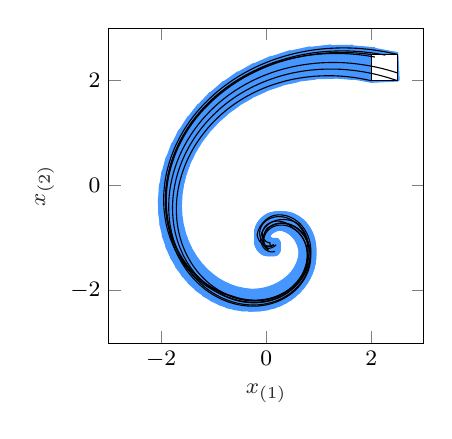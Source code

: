 % This file was created by matlab2tikz.
%
\definecolor{mycolor1}{rgb}{0.271,0.588,1.0}%
%
\begin{tikzpicture}
\footnotesize

\begin{axis}[%
width=4cm,
height=4cm,
at={(0in,0in)},
scale only axis,
xmin=-3,
xmax=3,
xlabel style={font=\color{white!15!black}},
xlabel={$x_{(1)}$},
ymin=-3,
ymax=3,
ylabel style={font=\color{white!15!black}},
ylabel={$x_{(2)}$},
axis background/.style={fill=white}
]

\addplot[area legend, draw=mycolor1, fill=mycolor1, forget plot]
table[row sep=crcr] {%
x	y\\
2.002	1.97\\
2.008	1.97\\
2.498	1.994\\
2.522	2.004\\
2.532	2.014\\
2.532	2.021\\
2.508	2.511\\
2.498	2.535\\
2.498	2.535\\
2.498	2.536\\
2.097	2.61\\
2.091	2.61\\
1.6	2.586\\
1.576	2.576\\
1.566	2.566\\
1.566	2.559\\
1.59	2.069\\
1.6	2.045\\
1.6	2.045\\
1.601	2.045\\
2.002	1.97\\
}--cycle;

\addplot[area legend, draw=mycolor1, fill=mycolor1, forget plot]
table[row sep=crcr] {%
x	y\\
1.633	2.026\\
1.638	2.027\\
1.639	2.027\\
2.108	2.097\\
2.13	2.109\\
2.14	2.119\\
2.14	2.119\\
2.149	2.13\\
2.148	2.135\\
2.148	2.136\\
2.078	2.605\\
2.066	2.627\\
2.066	2.628\\
2.065	2.628\\
2.064	2.628\\
1.672	2.661\\
1.667	2.661\\
1.666	2.661\\
1.197	2.59\\
1.175	2.579\\
1.165	2.568\\
1.156	2.558\\
1.157	2.553\\
1.157	2.551\\
1.227	2.083\\
1.239	2.06\\
1.239	2.06\\
1.24	2.06\\
1.24	2.059\\
1.633	2.026\\
}--cycle;

\addplot[area legend, draw=mycolor1, fill=mycolor1, forget plot]
table[row sep=crcr] {%
x	y\\
0.893	2.039\\
1.273	2.045\\
1.278	2.046\\
1.279	2.046\\
1.722	2.159\\
1.743	2.173\\
1.753	2.183\\
1.761	2.193\\
1.761	2.193\\
1.769	2.204\\
1.769	2.204\\
1.768	2.209\\
1.768	2.211\\
1.655	2.654\\
1.641	2.674\\
1.641	2.675\\
1.64	2.675\\
1.639	2.675\\
1.259	2.669\\
1.254	2.668\\
1.253	2.668\\
0.81	2.555\\
0.789	2.542\\
0.779	2.532\\
0.771	2.521\\
0.77	2.521\\
0.763	2.51\\
0.763	2.51\\
0.764	2.505\\
0.764	2.504\\
0.877	2.06\\
0.891	2.04\\
0.891	2.04\\
0.892	2.04\\
0.892	2.039\\
0.893	2.039\\
}--cycle;

\addplot[area legend, draw=mycolor1, fill=mycolor1, forget plot]
table[row sep=crcr] {%
x	y\\
0.561	1.986\\
0.926	2.029\\
0.927	2.029\\
0.931	2.03\\
1.346	2.181\\
1.365	2.196\\
1.375	2.206\\
1.383	2.217\\
1.39	2.228\\
1.391	2.228\\
1.397	2.239\\
1.395	2.244\\
1.395	2.245\\
1.244	2.66\\
1.229	2.679\\
1.228	2.679\\
1.228	2.679\\
1.226	2.679\\
1.226	2.68\\
0.861	2.637\\
0.86	2.637\\
0.856	2.635\\
0.441	2.484\\
0.422	2.47\\
0.412	2.459\\
0.404	2.449\\
0.396	2.438\\
0.396	2.438\\
0.39	2.426\\
0.39	2.426\\
0.392	2.422\\
0.392	2.421\\
0.543	2.005\\
0.558	1.987\\
0.558	1.987\\
0.559	1.987\\
0.56	1.986\\
0.56	1.986\\
0.561	1.986\\
}--cycle;

\addplot[area legend, draw=mycolor1, fill=mycolor1, forget plot]
table[row sep=crcr] {%
x	y\\
0.247	1.903\\
0.594	1.979\\
0.598	1.981\\
0.599	1.981\\
0.983	2.167\\
1.009	2.193\\
1.018	2.203\\
1.025	2.214\\
1.031	2.225\\
1.031	2.226\\
1.036	2.237\\
1.034	2.241\\
1.033	2.243\\
0.848	2.627\\
0.832	2.643\\
0.831	2.643\\
0.831	2.643\\
0.83	2.644\\
0.83	2.644\\
0.829	2.644\\
0.828	2.644\\
0.482	2.568\\
0.478	2.566\\
0.477	2.566\\
0.093	2.381\\
0.067	2.355\\
0.058	2.344\\
0.051	2.333\\
0.045	2.322\\
0.045	2.322\\
0.04	2.31\\
0.04	2.31\\
0.042	2.306\\
0.042	2.305\\
0.228	1.92\\
0.244	1.904\\
0.244	1.904\\
0.245	1.904\\
0.245	1.904\\
0.246	1.903\\
0.247	1.903\\
0.247	1.903\\
}--cycle;

\addplot[area legend, draw=mycolor1, fill=mycolor1, forget plot]
table[row sep=crcr] {%
x	y\\
-0.047	1.793\\
-0.046	1.793\\
0.279	1.9\\
0.283	1.902\\
0.284	1.902\\
0.635	2.117\\
0.645	2.127\\
0.654	2.138\\
0.668	2.155\\
0.675	2.166\\
0.681	2.177\\
0.685	2.188\\
0.686	2.189\\
0.689	2.2\\
0.689	2.2\\
0.687	2.204\\
0.686	2.205\\
0.471	2.557\\
0.454	2.57\\
0.453	2.571\\
0.453	2.571\\
0.452	2.571\\
0.451	2.571\\
0.45	2.571\\
0.125	2.465\\
0.121	2.463\\
0.12	2.462\\
-0.231	2.248\\
-0.241	2.237\\
-0.25	2.227\\
-0.264	2.21\\
-0.271	2.199\\
-0.277	2.188\\
-0.282	2.176\\
-0.282	2.176\\
-0.285	2.165\\
-0.285	2.165\\
-0.283	2.161\\
-0.282	2.16\\
-0.067	1.808\\
-0.051	1.794\\
-0.05	1.794\\
-0.049	1.794\\
-0.049	1.794\\
-0.048	1.794\\
-0.048	1.793\\
-0.047	1.793\\
}--cycle;

\addplot[area legend, draw=mycolor1, fill=mycolor1, forget plot]
table[row sep=crcr] {%
x	y\\
-0.319	1.659\\
-0.318	1.659\\
-0.318	1.659\\
-0.015	1.793\\
-0.012	1.795\\
-0.011	1.796\\
0.306	2.036\\
0.316	2.046\\
0.325	2.057\\
0.332	2.068\\
0.343	2.086\\
0.349	2.097\\
0.354	2.108\\
0.357	2.119\\
0.357	2.12\\
0.359	2.131\\
0.359	2.131\\
0.357	2.135\\
0.356	2.136\\
0.116	2.453\\
0.098	2.464\\
0.098	2.465\\
0.097	2.465\\
0.096	2.465\\
0.096	2.465\\
0.095	2.465\\
0.094	2.465\\
0.093	2.465\\
-0.209	2.332\\
-0.212	2.329\\
-0.213	2.329\\
-0.53	2.088\\
-0.54	2.078\\
-0.549	2.068\\
-0.556	2.057\\
-0.568	2.039\\
-0.574	2.028\\
-0.578	2.017\\
-0.582	2.005\\
-0.582	2.005\\
-0.584	1.994\\
-0.584	1.993\\
-0.581	1.99\\
-0.581	1.989\\
-0.34	1.672\\
-0.323	1.66\\
-0.321	1.66\\
-0.321	1.66\\
-0.32	1.659\\
-0.32	1.659\\
-0.319	1.659\\
}--cycle;

\addplot[area legend, draw=mycolor1, fill=mycolor1, forget plot]
table[row sep=crcr] {%
x	y\\
-0.567	1.504\\
-0.567	1.504\\
-0.566	1.504\\
-0.566	1.505\\
-0.288	1.662\\
-0.287	1.663\\
-0.284	1.665\\
-0.003	1.927\\
0.007	1.937\\
0.016	1.947\\
0.023	1.958\\
0.029	1.97\\
0.039	1.988\\
0.043	1.999\\
0.047	2.01\\
0.049	2.022\\
0.049	2.022\\
0.05	2.033\\
0.05	2.033\\
0.047	2.036\\
0.046	2.037\\
-0.215	2.318\\
-0.233	2.328\\
-0.234	2.328\\
-0.235	2.329\\
-0.235	2.329\\
-0.236	2.329\\
-0.238	2.329\\
-0.238	2.329\\
-0.239	2.329\\
-0.516	2.171\\
-0.517	2.171\\
-0.52	2.168\\
-0.801	1.907\\
-0.811	1.897\\
-0.82	1.886\\
-0.828	1.875\\
-0.833	1.864\\
-0.843	1.846\\
-0.848	1.834\\
-0.851	1.823\\
-0.853	1.812\\
-0.853	1.811\\
-0.854	1.8\\
-0.854	1.8\\
-0.851	1.797\\
-0.851	1.796\\
-0.589	1.515\\
-0.571	1.505\\
-0.57	1.505\\
-0.57	1.505\\
-0.568	1.504\\
-0.568	1.504\\
-0.567	1.504\\
}--cycle;

\addplot[area legend, draw=mycolor1, fill=mycolor1, forget plot]
table[row sep=crcr] {%
x	y\\
-0.791	1.332\\
-0.79	1.332\\
-0.789	1.332\\
-0.789	1.332\\
-0.537	1.51\\
-0.526	1.521\\
-0.524	1.523\\
-0.279	1.802\\
-0.27	1.812\\
-0.263	1.823\\
-0.257	1.835\\
-0.252	1.846\\
-0.245	1.864\\
-0.241	1.876\\
-0.239	1.887\\
-0.238	1.898\\
-0.238	1.899\\
-0.239	1.909\\
-0.241	1.912\\
-0.242	1.913\\
-0.521	2.158\\
-0.521	2.158\\
-0.54	2.166\\
-0.541	2.166\\
-0.542	2.166\\
-0.543	2.166\\
-0.544	2.166\\
-0.544	2.166\\
-0.545	2.166\\
-0.796	1.988\\
-0.81	1.974\\
-1.055	1.696\\
-1.063	1.685\\
-1.071	1.674\\
-1.077	1.663\\
-1.081	1.651\\
-1.089	1.633\\
-1.092	1.622\\
-1.094	1.611\\
-1.095	1.6\\
-1.095	1.599\\
-1.095	1.588\\
-1.092	1.586\\
-1.091	1.585\\
-0.813	1.34\\
-0.812	1.339\\
-0.794	1.332\\
-0.793	1.332\\
-0.793	1.332\\
-0.792	1.332\\
-0.791	1.332\\
}--cycle;

\addplot[area legend, draw=mycolor1, fill=mycolor1, forget plot]
table[row sep=crcr] {%
x	y\\
-0.99	1.144\\
-0.989	1.144\\
-0.989	1.144\\
-0.988	1.144\\
-0.988	1.144\\
-0.987	1.145\\
-0.762	1.34\\
-0.752	1.35\\
-0.743	1.36\\
-0.743	1.361\\
-0.74	1.364\\
-0.532	1.655\\
-0.524	1.666\\
-0.519	1.677\\
-0.514	1.689\\
-0.511	1.7\\
-0.505	1.718\\
-0.503	1.73\\
-0.502	1.741\\
-0.502	1.741\\
-0.502	1.752\\
-0.502	1.752\\
-0.504	1.762\\
-0.507	1.765\\
-0.507	1.765\\
-0.799	1.974\\
-0.8	1.974\\
-0.818	1.98\\
-0.819	1.98\\
-0.82	1.98\\
-0.821	1.98\\
-0.821	1.98\\
-0.822	1.98\\
-0.822	1.98\\
-0.823	1.98\\
-0.823	1.979\\
-1.048	1.784\\
-1.058	1.774\\
-1.067	1.764\\
-1.067	1.763\\
-1.069	1.76\\
-1.278	1.469\\
-1.285	1.458\\
-1.291	1.446\\
-1.296	1.435\\
-1.299	1.424\\
-1.304	1.405\\
-1.307	1.394\\
-1.308	1.383\\
-1.308	1.383\\
-1.307	1.372\\
-1.307	1.372\\
-1.306	1.362\\
-1.303	1.359\\
-1.302	1.359\\
-1.011	1.15\\
-1.01	1.15\\
-1.01	1.149\\
-0.992	1.144\\
-0.991	1.144\\
-0.99	1.144\\
}--cycle;

\addplot[area legend, draw=mycolor1, fill=mycolor1, forget plot]
table[row sep=crcr] {%
x	y\\
-1.163	0.945\\
-1.161	0.945\\
-1.161	0.945\\
-1.16	0.945\\
-1.159	0.945\\
-1.159	0.945\\
-1.159	0.945\\
-1.149	0.955\\
-0.952	1.165\\
-0.943	1.175\\
-0.936	1.186\\
-0.934	1.189\\
-0.933	1.19\\
-0.761	1.49\\
-0.755	1.501\\
-0.75	1.512\\
-0.747	1.524\\
-0.745	1.535\\
-0.742	1.553\\
-0.741	1.564\\
-0.741	1.565\\
-0.741	1.575\\
-0.742	1.586\\
-0.742	1.586\\
-0.744	1.596\\
-0.745	1.596\\
-0.748	1.598\\
-1.048	1.77\\
-1.049	1.771\\
-1.049	1.771\\
-1.05	1.771\\
-1.068	1.775\\
-1.071	1.775\\
-1.071	1.774\\
-1.072	1.774\\
-1.073	1.774\\
-1.083	1.764\\
-1.28	1.554\\
-1.288	1.544\\
-1.296	1.533\\
-1.298	1.53\\
-1.298	1.529\\
-1.47	1.229\\
-1.476	1.218\\
-1.481	1.207\\
-1.484	1.195\\
-1.486	1.184\\
-1.49	1.166\\
-1.491	1.155\\
-1.491	1.155\\
-1.491	1.144\\
-1.49	1.133\\
-1.489	1.133\\
-1.487	1.124\\
-1.486	1.123\\
-1.483	1.121\\
-1.183	0.949\\
-1.183	0.948\\
-1.181	0.948\\
-1.163	0.945\\
}--cycle;

\addplot[area legend, draw=mycolor1, fill=mycolor1, forget plot]
table[row sep=crcr] {%
x	y\\
-1.31	0.736\\
-1.307	0.736\\
-1.306	0.736\\
-1.305	0.737\\
-1.305	0.737\\
-1.304	0.737\\
-1.294	0.747\\
-1.286	0.758\\
-1.117	0.978\\
-1.11	0.989\\
-1.104	1.0\\
-1.102	1.003\\
-1.102	1.004\\
-0.965	1.309\\
-0.96	1.32\\
-0.957	1.332\\
-0.955	1.343\\
-0.954	1.354\\
-0.953	1.371\\
-0.953	1.383\\
-0.954	1.393\\
-0.956	1.403\\
-0.956	1.403\\
-0.959	1.412\\
-0.962	1.414\\
-0.963	1.414\\
-0.964	1.415\\
-1.268	1.551\\
-1.269	1.552\\
-1.27	1.552\\
-1.287	1.553\\
-1.291	1.553\\
-1.291	1.553\\
-1.292	1.553\\
-1.292	1.552\\
-1.293	1.552\\
-1.303	1.542\\
-1.311	1.532\\
-1.48	1.312\\
-1.488	1.301\\
-1.494	1.289\\
-1.496	1.286\\
-1.632	0.981\\
-1.637	0.969\\
-1.64	0.958\\
-1.642	0.947\\
-1.643	0.936\\
-1.645	0.918\\
-1.645	0.907\\
-1.644	0.896\\
-1.641	0.887\\
-1.641	0.886\\
-1.639	0.877\\
-1.635	0.876\\
-1.634	0.875\\
-1.634	0.875\\
-1.329	0.738\\
-1.328	0.738\\
-1.31	0.736\\
}--cycle;

\addplot[area legend, draw=mycolor1, fill=mycolor1, forget plot]
table[row sep=crcr] {%
x	y\\
-1.448	0.522\\
-1.444	0.522\\
-1.427	0.522\\
-1.427	0.522\\
-1.426	0.522\\
-1.425	0.523\\
-1.415	0.533\\
-1.406	0.544\\
-1.399	0.555\\
-1.258	0.783\\
-1.252	0.794\\
-1.247	0.805\\
-1.247	0.806\\
-1.246	0.809\\
-1.144	1.115\\
-1.14	1.127\\
-1.138	1.138\\
-1.137	1.149\\
-1.137	1.161\\
-1.137	1.178\\
-1.139	1.188\\
-1.141	1.198\\
-1.144	1.207\\
-1.144	1.207\\
-1.148	1.215\\
-1.148	1.216\\
-1.151	1.217\\
-1.152	1.217\\
-1.153	1.218\\
-1.459	1.32\\
-1.464	1.32\\
-1.481	1.319\\
-1.481	1.319\\
-1.482	1.319\\
-1.483	1.318\\
-1.493	1.308\\
-1.501	1.298\\
-1.509	1.286\\
-1.65	1.059\\
-1.656	1.048\\
-1.66	1.036\\
-1.661	1.036\\
-1.662	1.032\\
-1.764	0.726\\
-1.767	0.715\\
-1.769	0.704\\
-1.77	0.693\\
-1.77	0.681\\
-1.77	0.664\\
-1.769	0.654\\
-1.767	0.644\\
-1.764	0.635\\
-1.764	0.634\\
-1.76	0.626\\
-1.759	0.626\\
-1.756	0.625\\
-1.755	0.624\\
-1.448	0.522\\
}--cycle;

\addplot[area legend, draw=mycolor1, fill=mycolor1, forget plot]
table[row sep=crcr] {%
x	y\\
-1.544	0.303\\
-1.538	0.303\\
-1.522	0.305\\
-1.521	0.305\\
-1.521	0.305\\
-1.52	0.305\\
-1.51	0.316\\
-1.51	0.316\\
-1.501	0.327\\
-1.494	0.338\\
-1.488	0.349\\
-1.374	0.581\\
-1.37	0.593\\
-1.366	0.604\\
-1.365	0.607\\
-1.365	0.608\\
-1.297	0.912\\
-1.295	0.923\\
-1.294	0.934\\
-1.294	0.946\\
-1.295	0.957\\
-1.297	0.973\\
-1.299	0.983\\
-1.302	0.992\\
-1.306	1.0\\
-1.306	1.0\\
-1.31	1.008\\
-1.311	1.009\\
-1.314	1.01\\
-1.315	1.01\\
-1.619	1.078\\
-1.624	1.078\\
-1.641	1.076\\
-1.641	1.076\\
-1.641	1.076\\
-1.652	1.065\\
-1.653	1.065\\
-1.661	1.054\\
-1.669	1.043\\
-1.674	1.032\\
-1.788	0.8\\
-1.793	0.788\\
-1.796	0.777\\
-1.797	0.774\\
-1.797	0.773\\
-1.866	0.469\\
-1.868	0.458\\
-1.869	0.447\\
-1.869	0.435\\
-1.867	0.425\\
-1.866	0.408\\
-1.863	0.399\\
-1.861	0.389\\
-1.857	0.381\\
-1.857	0.381\\
-1.852	0.373\\
-1.852	0.372\\
-1.848	0.372\\
-1.847	0.371\\
-1.544	0.303\\
}--cycle;

\addplot[area legend, draw=mycolor1, fill=mycolor1, forget plot]
table[row sep=crcr] {%
x	y\\
-1.613	0.083\\
-1.607	0.083\\
-1.591	0.087\\
-1.591	0.087\\
-1.591	0.087\\
-1.58	0.098\\
-1.58	0.098\\
-1.571	0.108\\
-1.564	0.119\\
-1.558	0.131\\
-1.554	0.142\\
-1.467	0.376\\
-1.463	0.388\\
-1.461	0.402\\
-1.461	0.403\\
-1.424	0.701\\
-1.423	0.712\\
-1.423	0.725\\
-1.424	0.735\\
-1.427	0.745\\
-1.43	0.761\\
-1.433	0.77\\
-1.437	0.778\\
-1.441	0.786\\
-1.441	0.786\\
-1.446	0.793\\
-1.447	0.794\\
-1.45	0.794\\
-1.451	0.794\\
-1.749	0.831\\
-1.756	0.831\\
-1.771	0.828\\
-1.772	0.827\\
-1.772	0.827\\
-1.783	0.816\\
-1.791	0.806\\
-1.799	0.795\\
-1.805	0.783\\
-1.809	0.772\\
-1.896	0.538\\
-1.899	0.527\\
-1.901	0.515\\
-1.902	0.512\\
-1.902	0.511\\
-1.939	0.213\\
-1.94	0.202\\
-1.94	0.189\\
-1.938	0.179\\
-1.936	0.169\\
-1.933	0.154\\
-1.93	0.144\\
-1.926	0.136\\
-1.922	0.128\\
-1.922	0.128\\
-1.917	0.121\\
-1.916	0.12\\
-1.913	0.12\\
-1.912	0.12\\
-1.613	0.083\\
}--cycle;

\addplot[area legend, draw=mycolor1, fill=mycolor1, forget plot]
table[row sep=crcr] {%
x	y\\
-1.659	-0.134\\
-1.652	-0.134\\
-1.637	-0.13\\
-1.637	-0.129\\
-1.627	-0.119\\
-1.618	-0.108\\
-1.611	-0.097\\
-1.605	-0.086\\
-1.6	-0.074\\
-1.597	-0.063\\
-1.536	0.17\\
-1.534	0.181\\
-1.533	0.193\\
-1.533	0.196\\
-1.533	0.196\\
-1.526	0.487\\
-1.526	0.5\\
-1.528	0.51\\
-1.53	0.52\\
-1.533	0.529\\
-1.537	0.544\\
-1.541	0.552\\
-1.546	0.56\\
-1.55	0.567\\
-1.551	0.567\\
-1.556	0.574\\
-1.557	0.574\\
-1.56	0.574\\
-1.561	0.574\\
-1.851	0.581\\
-1.858	0.581\\
-1.873	0.576\\
-1.884	0.565\\
-1.892	0.554\\
-1.9	0.543\\
-1.906	0.532\\
-1.91	0.521\\
-1.913	0.509\\
-1.974	0.276\\
-1.976	0.265\\
-1.977	0.254\\
-1.978	0.251\\
-1.978	0.25\\
-1.984	-0.04\\
-1.984	-0.054\\
-1.983	-0.064\\
-1.981	-0.074\\
-1.978	-0.083\\
-1.973	-0.098\\
-1.969	-0.106\\
-1.965	-0.114\\
-1.96	-0.121\\
-1.96	-0.121\\
-1.954	-0.127\\
-1.954	-0.128\\
-1.95	-0.128\\
-1.95	-0.128\\
-1.659	-0.134\\
}--cycle;

\addplot[area legend, draw=mycolor1, fill=mycolor1, forget plot]
table[row sep=crcr] {%
x	y\\
-1.966	-0.37\\
-1.957	-0.37\\
-1.954	-0.37\\
-1.675	-0.348\\
-1.661	-0.342\\
-1.651	-0.331\\
-1.642	-0.321\\
-1.635	-0.31\\
-1.629	-0.299\\
-1.624	-0.287\\
-1.621	-0.276\\
-1.619	-0.265\\
-1.583	-0.034\\
-1.582	-0.023\\
-1.582	-0.009\\
-1.582	-0.006\\
-1.582	-0.005\\
-1.604	0.274\\
-1.605	0.284\\
-1.607	0.294\\
-1.61	0.303\\
-1.614	0.312\\
-1.62	0.325\\
-1.624	0.333\\
-1.629	0.34\\
-1.635	0.346\\
-1.635	0.347\\
-1.641	0.352\\
-1.641	0.352\\
-1.65	0.352\\
-1.653	0.352\\
-1.932	0.33\\
-1.946	0.324\\
-1.946	0.324\\
-1.946	0.324\\
-1.956	0.314\\
-1.965	0.303\\
-1.972	0.292\\
-1.978	0.281\\
-1.983	0.27\\
-1.986	0.258\\
-1.988	0.247\\
-2.024	0.017\\
-2.025	0.006\\
-2.025	-0.008\\
-2.025	-0.011\\
-2.025	-0.012\\
-2.003	-0.291\\
-2.002	-0.302\\
-2	-0.311\\
-1.997	-0.321\\
-1.993	-0.329\\
-1.987	-0.343\\
-1.983	-0.35\\
-1.978	-0.358\\
-1.972	-0.364\\
-1.972	-0.364\\
-1.966	-0.37\\
-1.966	-0.37\\
}--cycle;

\addplot[area legend, draw=mycolor1, fill=mycolor1, forget plot]
table[row sep=crcr] {%
x	y\\
-1.955	-0.604\\
-1.946	-0.604\\
-1.945	-0.604\\
-1.942	-0.603\\
-1.676	-0.555\\
-1.664	-0.548\\
-1.663	-0.548\\
-1.653	-0.538\\
-1.653	-0.538\\
-1.645	-0.527\\
-1.637	-0.516\\
-1.631	-0.505\\
-1.627	-0.493\\
-1.623	-0.482\\
-1.621	-0.471\\
-1.62	-0.46\\
-1.608	-0.235\\
-1.608	-0.22\\
-1.609	-0.21\\
-1.609	-0.209\\
-1.609	-0.206\\
-1.657	0.06\\
-1.66	0.07\\
-1.663	0.079\\
-1.666	0.087\\
-1.671	0.095\\
-1.678	0.108\\
-1.683	0.115\\
-1.688	0.121\\
-1.694	0.127\\
-1.694	0.127\\
-1.7	0.131\\
-1.709	0.131\\
-1.71	0.131\\
-1.713	0.131\\
-1.979	0.083\\
-1.992	0.076\\
-1.992	0.075\\
-2.002	0.065\\
-2.011	0.055\\
-2.018	0.044\\
-2.024	0.033\\
-2.029	0.021\\
-2.032	0.01\\
-2.034	-0.002\\
-2.035	-0.013\\
-2.047	-0.237\\
-2.047	-0.252\\
-2.046	-0.262\\
-2.046	-0.266\\
-1.998	-0.532\\
-1.996	-0.542\\
-1.993	-0.551\\
-1.989	-0.56\\
-1.984	-0.567\\
-1.977	-0.58\\
-1.972	-0.587\\
-1.967	-0.593\\
-1.961	-0.599\\
-1.961	-0.599\\
-1.955	-0.604\\
}--cycle;

\addplot[area legend, draw=mycolor1, fill=mycolor1, forget plot]
table[row sep=crcr] {%
x	y\\
-1.921	-0.827\\
-1.912	-0.827\\
-1.911	-0.827\\
-1.909	-0.827\\
-1.657	-0.755\\
-1.646	-0.747\\
-1.636	-0.737\\
-1.627	-0.726\\
-1.627	-0.726\\
-1.62	-0.715\\
-1.614	-0.704\\
-1.609	-0.692\\
-1.606	-0.681\\
-1.604	-0.67\\
-1.603	-0.659\\
-1.603	-0.643\\
-1.613	-0.426\\
-1.614	-0.416\\
-1.616	-0.406\\
-1.616	-0.405\\
-1.617	-0.403\\
-1.688	-0.151\\
-1.692	-0.142\\
-1.695	-0.134\\
-1.7	-0.126\\
-1.705	-0.119\\
-1.713	-0.107\\
-1.718	-0.101\\
-1.724	-0.096\\
-1.73	-0.091\\
-1.73	-0.091\\
-1.737	-0.087\\
-1.746	-0.087\\
-1.746	-0.087\\
-1.749	-0.088\\
-2.001	-0.159\\
-2.012	-0.167\\
-2.022	-0.177\\
-2.03	-0.188\\
-2.031	-0.188\\
-2.038	-0.199\\
-2.044	-0.21\\
-2.048	-0.222\\
-2.052	-0.233\\
-2.054	-0.244\\
-2.055	-0.255\\
-2.055	-0.271\\
-2.045	-0.488\\
-2.044	-0.498\\
-2.042	-0.508\\
-2.042	-0.509\\
-2.041	-0.511\\
-1.969	-0.763\\
-1.966	-0.772\\
-1.962	-0.78\\
-1.958	-0.788\\
-1.953	-0.795\\
-1.945	-0.807\\
-1.94	-0.813\\
-1.934	-0.818\\
-1.927	-0.823\\
-1.927	-0.823\\
-1.921	-0.827\\
}--cycle;

\addplot[area legend, draw=mycolor1, fill=mycolor1, forget plot]
table[row sep=crcr] {%
x	y\\
-1.867	-1.039\\
-1.857	-1.039\\
-1.856	-1.038\\
-1.854	-1.038\\
-1.619	-0.945\\
-1.609	-0.936\\
-1.599	-0.926\\
-1.591	-0.915\\
-1.583	-0.904\\
-1.583	-0.904\\
-1.577	-0.893\\
-1.573	-0.881\\
-1.569	-0.87\\
-1.567	-0.859\\
-1.567	-0.832\\
-1.568	-0.821\\
-1.599	-0.614\\
-1.601	-0.604\\
-1.604	-0.595\\
-1.605	-0.592\\
-1.605	-0.592\\
-1.698	-0.357\\
-1.702	-0.349\\
-1.706	-0.341\\
-1.711	-0.334\\
-1.716	-0.328\\
-1.725	-0.317\\
-1.731	-0.312\\
-1.737	-0.307\\
-1.744	-0.303\\
-1.744	-0.303\\
-1.75	-0.3\\
-1.76	-0.3\\
-1.761	-0.3\\
-1.764	-0.301\\
-1.998	-0.394\\
-2.008	-0.403\\
-2.018	-0.413\\
-2.027	-0.424\\
-2.034	-0.434\\
-2.034	-0.435\\
-2.04	-0.446\\
-2.045	-0.457\\
-2.048	-0.469\\
-2.05	-0.48\\
-2.05	-0.507\\
-2.049	-0.517\\
-2.019	-0.725\\
-2.017	-0.735\\
-2.014	-0.744\\
-2.013	-0.746\\
-2.013	-0.747\\
-1.919	-0.981\\
-1.916	-0.99\\
-1.911	-0.998\\
-1.906	-1.005\\
-1.901	-1.011\\
-1.892	-1.021\\
-1.886	-1.027\\
-1.88	-1.032\\
-1.874	-1.036\\
-1.873	-1.036\\
-1.867	-1.039\\
}--cycle;

\addplot[area legend, draw=mycolor1, fill=mycolor1, forget plot]
table[row sep=crcr] {%
x	y\\
-1.796	-1.237\\
-1.785	-1.237\\
-1.782	-1.236\\
-1.782	-1.235\\
-1.565	-1.123\\
-1.555	-1.113\\
-1.546	-1.104\\
-1.538	-1.093\\
-1.531	-1.082\\
-1.525	-1.071\\
-1.525	-1.071\\
-1.52	-1.06\\
-1.517	-1.048\\
-1.514	-1.037\\
-1.514	-0.999\\
-1.517	-0.989\\
-1.566	-0.793\\
-1.569	-0.784\\
-1.572	-0.775\\
-1.573	-0.775\\
-1.574	-0.772\\
-1.686	-0.556\\
-1.69	-0.548\\
-1.695	-0.541\\
-1.701	-0.535\\
-1.707	-0.529\\
-1.716	-0.52\\
-1.722	-0.516\\
-1.729	-0.512\\
-1.735	-0.508\\
-1.735	-0.508\\
-1.742	-0.506\\
-1.753	-0.506\\
-1.755	-0.507\\
-1.756	-0.507\\
-1.972	-0.62\\
-1.982	-0.629\\
-1.991	-0.639\\
-2	-0.649\\
-2.007	-0.66\\
-2.013	-0.672\\
-2.013	-0.672\\
-2.018	-0.683\\
-2.021	-0.695\\
-2.023	-0.706\\
-2.023	-0.744\\
-2.021	-0.753\\
-1.972	-0.95\\
-1.969	-0.959\\
-1.965	-0.968\\
-1.965	-0.968\\
-1.964	-0.97\\
-1.852	-1.187\\
-1.847	-1.195\\
-1.843	-1.202\\
-1.837	-1.208\\
-1.831	-1.214\\
-1.822	-1.222\\
-1.816	-1.227\\
-1.809	-1.231\\
-1.803	-1.234\\
-1.802	-1.234\\
-1.796	-1.237\\
}--cycle;

\addplot[area legend, draw=mycolor1, fill=mycolor1, forget plot]
table[row sep=crcr] {%
x	y\\
-1.714	-1.42\\
-1.696	-1.42\\
-1.694	-1.419\\
-1.496	-1.29\\
-1.486	-1.28\\
-1.478	-1.269\\
-1.47	-1.259\\
-1.463	-1.248\\
-1.457	-1.237\\
-1.452	-1.226\\
-1.452	-1.226\\
-1.449	-1.214\\
-1.447	-1.203\\
-1.447	-1.163\\
-1.449	-1.153\\
-1.452	-1.144\\
-1.518	-0.96\\
-1.522	-0.952\\
-1.526	-0.944\\
-1.527	-0.942\\
-1.528	-0.941\\
-1.656	-0.744\\
-1.661	-0.737\\
-1.667	-0.731\\
-1.673	-0.725\\
-1.679	-0.721\\
-1.689	-0.713\\
-1.695	-0.709\\
-1.702	-0.706\\
-1.708	-0.703\\
-1.726	-0.703\\
-1.727	-0.704\\
-1.729	-0.705\\
-1.926	-0.834\\
-1.936	-0.844\\
-1.945	-0.854\\
-1.952	-0.864\\
-1.96	-0.875\\
-1.966	-0.886\\
-1.97	-0.898\\
-1.97	-0.898\\
-1.974	-0.909\\
-1.976	-0.92\\
-1.976	-0.96\\
-1.974	-0.97\\
-1.97	-0.979\\
-1.904	-1.163\\
-1.901	-1.172\\
-1.896	-1.179\\
-1.895	-1.182\\
-1.895	-1.182\\
-1.766	-1.379\\
-1.761	-1.386\\
-1.756	-1.393\\
-1.75	-1.398\\
-1.744	-1.403\\
-1.734	-1.41\\
-1.727	-1.414\\
-1.721	-1.418\\
-1.714	-1.42\\
-1.714	-1.42\\
}--cycle;

\addplot[area legend, draw=mycolor1, fill=mycolor1, forget plot]
table[row sep=crcr] {%
x	y\\
-1.618	-1.588\\
-1.594	-1.588\\
-1.593	-1.587\\
-1.591	-1.586\\
-1.414	-1.443\\
-1.404	-1.433\\
-1.395	-1.423\\
-1.388	-1.412\\
-1.382	-1.401\\
-1.376	-1.39\\
-1.371	-1.379\\
-1.368	-1.367\\
-1.368	-1.367\\
-1.366	-1.356\\
-1.366	-1.315\\
-1.368	-1.305\\
-1.371	-1.296\\
-1.375	-1.287\\
-1.456	-1.117\\
-1.46	-1.109\\
-1.465	-1.102\\
-1.466	-1.102\\
-1.467	-1.1\\
-1.61	-0.923\\
-1.615	-0.916\\
-1.621	-0.911\\
-1.627	-0.906\\
-1.633	-0.902\\
-1.644	-0.896\\
-1.65	-0.893\\
-1.657	-0.89\\
-1.657	-0.89\\
-1.681	-0.89\\
-1.682	-0.891\\
-1.684	-0.892\\
-1.861	-1.035\\
-1.871	-1.045\\
-1.879	-1.055\\
-1.887	-1.066\\
-1.893	-1.076\\
-1.899	-1.088\\
-1.904	-1.099\\
-1.907	-1.11\\
-1.907	-1.111\\
-1.909	-1.122\\
-1.909	-1.163\\
-1.907	-1.173\\
-1.904	-1.182\\
-1.9	-1.19\\
-1.819	-1.361\\
-1.815	-1.369\\
-1.81	-1.376\\
-1.809	-1.376\\
-1.808	-1.378\\
-1.665	-1.555\\
-1.66	-1.561\\
-1.654	-1.567\\
-1.648	-1.572\\
-1.641	-1.576\\
-1.631	-1.582\\
-1.625	-1.585\\
-1.618	-1.588\\
-1.618	-1.588\\
}--cycle;

\addplot[area legend, draw=mycolor1, fill=mycolor1, forget plot]
table[row sep=crcr] {%
x	y\\
-1.509	-1.739\\
-1.479	-1.739\\
-1.478	-1.738\\
-1.476	-1.737\\
-1.32	-1.583\\
-1.31	-1.573\\
-1.302	-1.562\\
-1.294	-1.551\\
-1.288	-1.54\\
-1.283	-1.53\\
-1.279	-1.518\\
-1.275	-1.507\\
-1.273	-1.495\\
-1.273	-1.495\\
-1.273	-1.453\\
-1.275	-1.444\\
-1.278	-1.435\\
-1.282	-1.426\\
-1.286	-1.418\\
-1.381	-1.262\\
-1.386	-1.255\\
-1.391	-1.249\\
-1.393	-1.247\\
-1.393	-1.247\\
-1.547	-1.091\\
-1.553	-1.085\\
-1.559	-1.08\\
-1.566	-1.076\\
-1.572	-1.073\\
-1.583	-1.068\\
-1.589	-1.065\\
-1.62	-1.065\\
-1.621	-1.066\\
-1.622	-1.067\\
-1.779	-1.222\\
-1.789	-1.232\\
-1.797	-1.242\\
-1.805	-1.253\\
-1.811	-1.264\\
-1.816	-1.275\\
-1.82	-1.286\\
-1.824	-1.298\\
-1.826	-1.309\\
-1.826	-1.309\\
-1.826	-1.351\\
-1.824	-1.361\\
-1.821	-1.37\\
-1.817	-1.378\\
-1.812	-1.386\\
-1.718	-1.542\\
-1.713	-1.549\\
-1.708	-1.555\\
-1.706	-1.557\\
-1.706	-1.558\\
-1.552	-1.714\\
-1.546	-1.719\\
-1.54	-1.724\\
-1.533	-1.728\\
-1.527	-1.731\\
-1.516	-1.736\\
-1.51	-1.739\\
-1.509	-1.739\\
}--cycle;

\addplot[area legend, draw=mycolor1, fill=mycolor1, forget plot]
table[row sep=crcr] {%
x	y\\
-1.391	-1.873\\
-1.354	-1.873\\
-1.344	-1.863\\
-1.343	-1.863\\
-1.342	-1.861\\
-1.207	-1.698\\
-1.198	-1.687\\
-1.191	-1.676\\
-1.185	-1.665\\
-1.18	-1.654\\
-1.176	-1.643\\
-1.173	-1.632\\
-1.171	-1.621\\
-1.171	-1.578\\
-1.173	-1.568\\
-1.176	-1.559\\
-1.18	-1.55\\
-1.184	-1.543\\
-1.189	-1.536\\
-1.295	-1.395\\
-1.3	-1.389\\
-1.306	-1.383\\
-1.306	-1.383\\
-1.308	-1.381\\
-1.471	-1.246\\
-1.477	-1.241\\
-1.484	-1.237\\
-1.49	-1.234\\
-1.497	-1.232\\
-1.508	-1.228\\
-1.545	-1.228\\
-1.555	-1.238\\
-1.555	-1.238\\
-1.556	-1.24\\
-1.692	-1.403\\
-1.7	-1.413\\
-1.708	-1.425\\
-1.714	-1.436\\
-1.718	-1.447\\
-1.722	-1.458\\
-1.726	-1.469\\
-1.728	-1.48\\
-1.728	-1.523\\
-1.726	-1.533\\
-1.722	-1.542\\
-1.719	-1.55\\
-1.714	-1.558\\
-1.709	-1.565\\
-1.604	-1.706\\
-1.598	-1.712\\
-1.592	-1.718\\
-1.592	-1.718\\
-1.59	-1.72\\
-1.427	-1.855\\
-1.421	-1.86\\
-1.415	-1.864\\
-1.408	-1.867\\
-1.401	-1.869\\
-1.391	-1.873\\
-1.391	-1.873\\
}--cycle;

\addplot[area legend, draw=mycolor1, fill=mycolor1, forget plot]
table[row sep=crcr] {%
x	y\\
-1.264	-1.991\\
-1.221	-1.991\\
-1.211	-1.981\\
-1.202	-1.97\\
-1.201	-1.968\\
-1.201	-1.968\\
-1.086	-1.798\\
-1.079	-1.787\\
-1.073	-1.776\\
-1.069	-1.765\\
-1.065	-1.753\\
-1.062	-1.743\\
-1.06	-1.732\\
-1.06	-1.688\\
-1.062	-1.678\\
-1.065	-1.669\\
-1.069	-1.66\\
-1.074	-1.653\\
-1.079	-1.645\\
-1.084	-1.639\\
-1.199	-1.514\\
-1.205	-1.509\\
-1.211	-1.504\\
-1.212	-1.504\\
-1.213	-1.502\\
-1.383	-1.388\\
-1.39	-1.384\\
-1.396	-1.381\\
-1.403	-1.378\\
-1.413	-1.376\\
-1.456	-1.376\\
-1.466	-1.386\\
-1.475	-1.396\\
-1.476	-1.398\\
-1.476	-1.399\\
-1.591	-1.568\\
-1.598	-1.579\\
-1.604	-1.591\\
-1.609	-1.602\\
-1.612	-1.613\\
-1.615	-1.624\\
-1.617	-1.635\\
-1.617	-1.679\\
-1.615	-1.688\\
-1.612	-1.698\\
-1.608	-1.706\\
-1.604	-1.714\\
-1.599	-1.721\\
-1.593	-1.727\\
-1.478	-1.852\\
-1.472	-1.858\\
-1.466	-1.863\\
-1.465	-1.863\\
-1.464	-1.864\\
-1.294	-1.978\\
-1.288	-1.982\\
-1.281	-1.986\\
-1.274	-1.988\\
-1.264	-1.991\\
}--cycle;

\addplot[area legend, draw=mycolor1, fill=mycolor1, forget plot]
table[row sep=crcr] {%
x	y\\
-1.131	-2.092\\
-1.082	-2.092\\
-1.072	-2.082\\
-1.063	-2.071\\
-1.056	-2.06\\
-1.056	-2.059\\
-1.055	-2.058\\
-0.961	-1.884\\
-0.955	-1.872\\
-0.951	-1.861\\
-0.947	-1.85\\
-0.945	-1.838\\
-0.944	-1.828\\
-0.944	-1.783\\
-0.946	-1.773\\
-0.949	-1.764\\
-0.952	-1.755\\
-0.957	-1.747\\
-0.962	-1.74\\
-0.967	-1.734\\
-0.973	-1.728\\
-1.096	-1.619\\
-1.102	-1.615\\
-1.109	-1.611\\
-1.11	-1.61\\
-1.111	-1.609\\
-1.285	-1.516\\
-1.291	-1.513\\
-1.298	-1.51\\
-1.308	-1.509\\
-1.357	-1.509\\
-1.367	-1.519\\
-1.376	-1.529\\
-1.383	-1.54\\
-1.383	-1.541\\
-1.384	-1.543\\
-1.478	-1.717\\
-1.484	-1.728\\
-1.488	-1.739\\
-1.492	-1.751\\
-1.494	-1.762\\
-1.495	-1.772\\
-1.495	-1.818\\
-1.495	-1.818\\
-1.493	-1.828\\
-1.49	-1.837\\
-1.486	-1.845\\
-1.482	-1.853\\
-1.477	-1.86\\
-1.472	-1.866\\
-1.466	-1.872\\
-1.343	-1.981\\
-1.337	-1.986\\
-1.33	-1.99\\
-1.329	-1.991\\
-1.328	-1.991\\
-1.154	-2.084\\
-1.148	-2.088\\
-1.141	-2.09\\
-1.131	-2.092\\
}--cycle;

\addplot[area legend, draw=mycolor1, fill=mycolor1, forget plot]
table[row sep=crcr] {%
x	y\\
-0.993	-2.176\\
-0.939	-2.176\\
-0.929	-2.166\\
-0.92	-2.155\\
-0.913	-2.144\\
-0.907	-2.133\\
-0.906	-2.131\\
-0.906	-2.13\\
-0.833	-1.954\\
-0.828	-1.943\\
-0.825	-1.931\\
-0.823	-1.92\\
-0.822	-1.91\\
-0.822	-1.863\\
-0.824	-1.853\\
-0.824	-1.853\\
-0.827	-1.844\\
-0.831	-1.835\\
-0.836	-1.827\\
-0.841	-1.82\\
-0.846	-1.814\\
-0.852	-1.808\\
-0.858	-1.804\\
-0.987	-1.711\\
-0.993	-1.707\\
-0.999	-1.704\\
-1.001	-1.703\\
-1.002	-1.702\\
-1.178	-1.63\\
-1.185	-1.627\\
-1.195	-1.627\\
-1.249	-1.627\\
-1.259	-1.637\\
-1.267	-1.647\\
-1.275	-1.658\\
-1.281	-1.669\\
-1.281	-1.671\\
-1.282	-1.672\\
-1.355	-1.848\\
-1.359	-1.859\\
-1.363	-1.871\\
-1.365	-1.882\\
-1.365	-1.892\\
-1.365	-1.94\\
-1.363	-1.949\\
-1.363	-1.949\\
-1.36	-1.959\\
-1.356	-1.967\\
-1.352	-1.975\\
-1.347	-1.982\\
-1.341	-1.988\\
-1.336	-1.994\\
-1.329	-1.999\\
-1.201	-2.091\\
-1.195	-2.095\\
-1.188	-2.099\\
-1.186	-2.1\\
-1.01	-2.173\\
-1.003	-2.175\\
-0.993	-2.176\\
}--cycle;

\addplot[area legend, draw=mycolor1, fill=mycolor1, forget plot]
table[row sep=crcr] {%
x	y\\
-0.862	-2.244\\
-0.806	-2.244\\
-0.796	-2.243\\
-0.796	-2.243\\
-0.791	-2.241\\
-0.781	-2.231\\
-0.773	-2.22\\
-0.765	-2.209\\
-0.759	-2.198\\
-0.755	-2.187\\
-0.754	-2.185\\
-0.754	-2.184\\
-0.701	-2.008\\
-0.698	-1.996\\
-0.698	-1.938\\
-0.698	-1.928\\
-0.7	-1.918\\
-0.703	-1.909\\
-0.703	-1.909\\
-0.707	-1.9\\
-0.711	-1.892\\
-0.716	-1.885\\
-0.722	-1.879\\
-0.728	-1.873\\
-0.734	-1.869\\
-0.74	-1.865\\
-0.873	-1.788\\
-0.879	-1.785\\
-0.886	-1.782\\
-0.887	-1.782\\
-0.888	-1.782\\
-1.064	-1.728\\
-1.121	-1.728\\
-1.13	-1.729\\
-1.13	-1.729\\
-1.135	-1.731\\
-1.145	-1.741\\
-1.154	-1.752\\
-1.161	-1.763\\
-1.167	-1.774\\
-1.172	-1.785\\
-1.172	-1.787\\
-1.173	-1.788\\
-1.226	-1.964\\
-1.229	-1.976\\
-1.229	-2.034\\
-1.229	-2.044\\
-1.226	-2.054\\
-1.224	-2.063\\
-1.223	-2.063\\
-1.22	-2.072\\
-1.215	-2.079\\
-1.21	-2.087\\
-1.205	-2.093\\
-1.199	-2.098\\
-1.193	-2.103\\
-1.186	-2.107\\
-1.054	-2.184\\
-1.048	-2.187\\
-1.041	-2.19\\
-1.039	-2.19\\
-1.039	-2.19\\
-0.862	-2.244\\
}--cycle;

\addplot[area legend, draw=mycolor1, fill=mycolor1, forget plot]
table[row sep=crcr] {%
x	y\\
-0.723	-2.296\\
-0.664	-2.296\\
-0.655	-2.294\\
-0.65	-2.292\\
-0.65	-2.292\\
-0.645	-2.289\\
-0.635	-2.279\\
-0.627	-2.269\\
-0.619	-2.258\\
-0.614	-2.246\\
-0.609	-2.235\\
-0.606	-2.224\\
-0.605	-2.222\\
-0.605	-2.221\\
-0.571	-2.047\\
-0.571	-1.978\\
-0.572	-1.969\\
-0.575	-1.96\\
-0.579	-1.951\\
-0.579	-1.951\\
-0.584	-1.943\\
-0.588	-1.936\\
-0.594	-1.93\\
-0.6	-1.924\\
-0.606	-1.919\\
-0.612	-1.915\\
-0.619	-1.912\\
-0.753	-1.851\\
-0.76	-1.849\\
-0.762	-1.848\\
-0.762	-1.848\\
-0.937	-1.814\\
-0.996	-1.814\\
-1.005	-1.815\\
-1.01	-1.818\\
-1.01	-1.818\\
-1.014	-1.82\\
-1.024	-1.83\\
-1.033	-1.841\\
-1.04	-1.852\\
-1.046	-1.863\\
-1.051	-1.875\\
-1.054	-1.886\\
-1.054	-1.888\\
-1.054	-1.888\\
-1.089	-2.063\\
-1.089	-2.132\\
-1.087	-2.141\\
-1.084	-2.15\\
-1.081	-2.159\\
-1.08	-2.159\\
-1.076	-2.167\\
-1.071	-2.174\\
-1.065	-2.18\\
-1.06	-2.186\\
-1.054	-2.19\\
-1.047	-2.194\\
-1.04	-2.197\\
-0.906	-2.259\\
-0.899	-2.261\\
-0.898	-2.261\\
-0.897	-2.262\\
-0.723	-2.296\\
}--cycle;

\addplot[area legend, draw=mycolor1, fill=mycolor1, forget plot]
table[row sep=crcr] {%
x	y\\
-0.581	-2.332\\
-0.518	-2.332\\
-0.509	-2.33\\
-0.504	-2.327\\
-0.504	-2.327\\
-0.5	-2.324\\
-0.49	-2.314\\
-0.482	-2.304\\
-0.474	-2.292\\
-0.469	-2.281\\
-0.464	-2.27\\
-0.461	-2.259\\
-0.46	-2.256\\
-0.444	-2.085\\
-0.444	-2.014\\
-0.447	-2.005\\
-0.45	-1.996\\
-0.453	-1.988\\
-0.458	-1.98\\
-0.458	-1.98\\
-0.463	-1.972\\
-0.468	-1.966\\
-0.474	-1.961\\
-0.48	-1.956\\
-0.487	-1.952\\
-0.493	-1.949\\
-0.5	-1.946\\
-0.635	-1.901\\
-0.637	-1.9\\
-0.637	-1.9\\
-0.808	-1.884\\
-0.872	-1.884\\
-0.881	-1.887\\
-0.885	-1.889\\
-0.885	-1.889\\
-0.889	-1.892\\
-0.899	-1.902\\
-0.908	-1.913\\
-0.915	-1.924\\
-0.921	-1.935\\
-0.926	-1.946\\
-0.929	-1.958\\
-0.929	-1.96\\
-0.929	-1.96\\
-0.945	-2.131\\
-0.945	-2.202\\
-0.943	-2.211\\
-0.94	-2.22\\
-0.936	-2.229\\
-0.932	-2.237\\
-0.932	-2.237\\
-0.927	-2.244\\
-0.921	-2.25\\
-0.915	-2.256\\
-0.909	-2.26\\
-0.903	-2.264\\
-0.896	-2.268\\
-0.89	-2.27\\
-0.754	-2.316\\
-0.753	-2.316\\
-0.752	-2.316\\
-0.581	-2.332\\
}--cycle;

\addplot[area legend, draw=mycolor1, fill=mycolor1, forget plot]
table[row sep=crcr] {%
x	y\\
-0.615	-2.354\\
-0.544	-2.354\\
-0.378	-2.353\\
-0.37	-2.35\\
-0.366	-2.348\\
-0.362	-2.345\\
-0.361	-2.345\\
-0.358	-2.341\\
-0.348	-2.331\\
-0.339	-2.321\\
-0.332	-2.31\\
-0.326	-2.299\\
-0.322	-2.287\\
-0.318	-2.276\\
-0.318	-2.274\\
-0.318	-2.2\\
-0.319	-2.034\\
-0.322	-2.025\\
-0.325	-2.017\\
-0.329	-2.008\\
-0.333	-2.0\\
-0.338	-1.993\\
-0.339	-1.993\\
-0.344	-1.987\\
-0.35	-1.981\\
-0.356	-1.976\\
-0.362	-1.972\\
-0.369	-1.969\\
-0.503	-1.938\\
-0.576	-1.938\\
-0.742	-1.94\\
-0.75	-1.942\\
-0.754	-1.945\\
-0.758	-1.948\\
-0.758	-1.948\\
-0.762	-1.951\\
-0.772	-1.961\\
-0.78	-1.972\\
-0.788	-1.983\\
-0.794	-1.994\\
-0.798	-2.006\\
-0.802	-2.017\\
-0.802	-2.019\\
-0.802	-2.093\\
-0.801	-2.259\\
-0.798	-2.268\\
-0.795	-2.276\\
-0.791	-2.285\\
-0.786	-2.293\\
-0.781	-2.3\\
-0.781	-2.3\\
-0.776	-2.306\\
-0.77	-2.312\\
-0.764	-2.316\\
-0.757	-2.32\\
-0.751	-2.324\\
-0.617	-2.354\\
-0.615	-2.354\\
-0.615	-2.354\\
}--cycle;

\addplot[area legend, draw=mycolor1, fill=mycolor1, forget plot]
table[row sep=crcr] {%
x	y\\
-0.474	-2.378\\
-0.399	-2.378\\
-0.397	-2.377\\
-0.238	-2.36\\
-0.23	-2.357\\
-0.226	-2.354\\
-0.223	-2.35\\
-0.213	-2.34\\
-0.21	-2.337\\
-0.201	-2.326\\
-0.194	-2.315\\
-0.188	-2.304\\
-0.183	-2.293\\
-0.18	-2.281\\
-0.18	-2.205\\
-0.18	-2.203\\
-0.18	-2.203\\
-0.197	-2.043\\
-0.2	-2.034\\
-0.204	-2.026\\
-0.207	-2.018\\
-0.212	-2.01\\
-0.217	-2.003\\
-0.222	-1.997\\
-0.222	-1.997\\
-0.228	-1.991\\
-0.234	-1.986\\
-0.241	-1.982\\
-0.247	-1.979\\
-0.379	-1.963\\
-0.455	-1.963\\
-0.457	-1.963\\
-0.616	-1.98\\
-0.623	-1.984\\
-0.627	-1.987\\
-0.631	-1.99\\
-0.641	-2.0\\
-0.644	-2.003\\
-0.653	-2.014\\
-0.66	-2.025\\
-0.666	-2.036\\
-0.67	-2.047\\
-0.674	-2.059\\
-0.674	-2.135\\
-0.674	-2.137\\
-0.674	-2.138\\
-0.656	-2.297\\
-0.653	-2.306\\
-0.65	-2.314\\
-0.646	-2.322\\
-0.642	-2.33\\
-0.637	-2.337\\
-0.631	-2.343\\
-0.631	-2.343\\
-0.625	-2.349\\
-0.619	-2.354\\
-0.613	-2.358\\
-0.606	-2.361\\
-0.474	-2.378\\
}--cycle;

\addplot[area legend, draw=mycolor1, fill=mycolor1, forget plot]
table[row sep=crcr] {%
x	y\\
-0.335	-2.386\\
-0.257	-2.386\\
-0.255	-2.386\\
-0.104	-2.354\\
-0.097	-2.35\\
-0.093	-2.347\\
-0.089	-2.344\\
-0.079	-2.333\\
-0.076	-2.33\\
-0.076	-2.33\\
-0.068	-2.319\\
-0.06	-2.308\\
-0.054	-2.297\\
-0.05	-2.286\\
-0.046	-2.274\\
-0.046	-2.194\\
-0.047	-2.193\\
-0.047	-2.192\\
-0.079	-2.041\\
-0.082	-2.032\\
-0.085	-2.023\\
-0.09	-2.015\\
-0.094	-2.008\\
-0.099	-2.001\\
-0.104	-1.995\\
-0.11	-1.989\\
-0.11	-1.989\\
-0.117	-1.984\\
-0.123	-1.981\\
-0.13	-1.977\\
-0.258	-1.974\\
-0.336	-1.974\\
-0.336	-1.974\\
-0.338	-1.974\\
-0.489	-2.006\\
-0.496	-2.01\\
-0.5	-2.013\\
-0.504	-2.017\\
-0.514	-2.027\\
-0.517	-2.03\\
-0.517	-2.03\\
-0.525	-2.041\\
-0.533	-2.052\\
-0.539	-2.063\\
-0.543	-2.074\\
-0.547	-2.086\\
-0.547	-2.166\\
-0.546	-2.168\\
-0.546	-2.168\\
-0.514	-2.319\\
-0.511	-2.329\\
-0.508	-2.337\\
-0.503	-2.345\\
-0.499	-2.352\\
-0.494	-2.359\\
-0.488	-2.365\\
-0.483	-2.371\\
-0.483	-2.371\\
-0.476	-2.376\\
-0.47	-2.38\\
-0.464	-2.383\\
-0.335	-2.386\\
}--cycle;

\addplot[area legend, draw=mycolor1, fill=mycolor1, forget plot]
table[row sep=crcr] {%
x	y\\
-0.324	-2.39\\
-0.244	-2.39\\
-0.12	-2.381\\
-0.12	-2.381\\
-0.118	-2.38\\
0.024	-2.335\\
0.028	-2.332\\
0.034	-2.328\\
0.038	-2.324\\
0.048	-2.314\\
0.051	-2.311\\
0.059	-2.3\\
0.059	-2.3\\
0.067	-2.289\\
0.073	-2.278\\
0.077	-2.267\\
0.081	-2.255\\
0.081	-2.171\\
0.08	-2.169\\
0.035	-2.027\\
0.032	-2.018\\
0.028	-2.009\\
0.024	-2.001\\
0.019	-1.994\\
0.014	-1.988\\
0.009	-1.982\\
0.003	-1.976\\
-0.004	-1.971\\
-0.004	-1.971\\
-0.01	-1.967\\
-0.017	-1.964\\
-0.097	-1.964\\
-0.221	-1.973\\
-0.221	-1.973\\
-0.222	-1.974\\
-0.365	-2.019\\
-0.369	-2.022\\
-0.375	-2.027\\
-0.378	-2.03\\
-0.388	-2.04\\
-0.392	-2.043\\
-0.4	-2.054\\
-0.4	-2.054\\
-0.407	-2.065\\
-0.413	-2.076\\
-0.418	-2.088\\
-0.421	-2.099\\
-0.421	-2.183\\
-0.421	-2.185\\
-0.421	-2.185\\
-0.376	-2.327\\
-0.373	-2.337\\
-0.369	-2.345\\
-0.364	-2.353\\
-0.36	-2.36\\
-0.355	-2.366\\
-0.349	-2.373\\
-0.343	-2.378\\
-0.337	-2.383\\
-0.337	-2.383\\
-0.331	-2.387\\
-0.324	-2.39\\
}--cycle;

\addplot[area legend, draw=mycolor1, fill=mycolor1, forget plot]
table[row sep=crcr] {%
x	y\\
-0.19	-2.384\\
-0.108	-2.384\\
0.01	-2.363\\
0.011	-2.363\\
0.012	-2.362\\
0.144	-2.305\\
0.148	-2.302\\
0.152	-2.299\\
0.158	-2.294\\
0.168	-2.284\\
0.171	-2.28\\
0.179	-2.27\\
0.187	-2.259\\
0.187	-2.259\\
0.193	-2.247\\
0.197	-2.236\\
0.201	-2.224\\
0.201	-2.137\\
0.198	-2.128\\
0.197	-2.126\\
0.197	-2.126\\
0.14	-1.993\\
0.136	-1.985\\
0.132	-1.977\\
0.127	-1.97\\
0.121	-1.964\\
0.116	-1.958\\
0.11	-1.952\\
0.104	-1.948\\
0.098	-1.944\\
0.097	-1.944\\
0.091	-1.94\\
0.009	-1.94\\
-0.109	-1.961\\
-0.11	-1.961\\
-0.111	-1.962\\
-0.243	-2.019\\
-0.247	-2.022\\
-0.251	-2.025\\
-0.257	-2.03\\
-0.267	-2.041\\
-0.27	-2.044\\
-0.278	-2.054\\
-0.286	-2.066\\
-0.286	-2.066\\
-0.291	-2.077\\
-0.296	-2.088\\
-0.299	-2.1\\
-0.299	-2.187\\
-0.296	-2.196\\
-0.296	-2.198\\
-0.296	-2.198\\
-0.239	-2.331\\
-0.235	-2.339\\
-0.231	-2.347\\
-0.226	-2.354\\
-0.22	-2.361\\
-0.215	-2.366\\
-0.209	-2.372\\
-0.203	-2.376\\
-0.196	-2.38\\
-0.196	-2.38\\
-0.19	-2.384\\
}--cycle;

\addplot[area legend, draw=mycolor1, fill=mycolor1, forget plot]
table[row sep=crcr] {%
x	y\\
-0.061	-2.364\\
0.022	-2.364\\
0.134	-2.333\\
0.134	-2.333\\
0.135	-2.332\\
0.257	-2.265\\
0.261	-2.262\\
0.265	-2.259\\
0.275	-2.248\\
0.278	-2.245\\
0.282	-2.24\\
0.291	-2.229\\
0.298	-2.218\\
0.304	-2.207\\
0.304	-2.207\\
0.309	-2.195\\
0.312	-2.184\\
0.312	-2.092\\
0.309	-2.083\\
0.306	-2.075\\
0.305	-2.073\\
0.305	-2.073\\
0.237	-1.951\\
0.233	-1.943\\
0.228	-1.936\\
0.222	-1.93\\
0.216	-1.924\\
0.211	-1.919\\
0.205	-1.915\\
0.198	-1.911\\
0.192	-1.908\\
0.108	-1.908\\
-0.003	-1.939\\
-0.004	-1.939\\
-0.005	-1.94\\
-0.127	-2.007\\
-0.131	-2.01\\
-0.134	-2.014\\
-0.144	-2.023\\
-0.147	-2.027\\
-0.152	-2.033\\
-0.161	-2.043\\
-0.168	-2.054\\
-0.174	-2.065\\
-0.174	-2.065\\
-0.179	-2.077\\
-0.182	-2.088\\
-0.182	-2.18\\
-0.179	-2.189\\
-0.175	-2.197\\
-0.175	-2.199\\
-0.174	-2.199\\
-0.107	-2.321\\
-0.102	-2.329\\
-0.097	-2.336\\
-0.092	-2.342\\
-0.086	-2.348\\
-0.081	-2.353\\
-0.074	-2.357\\
-0.068	-2.361\\
-0.061	-2.364\\
}--cycle;

\addplot[area legend, draw=mycolor1, fill=mycolor1, forget plot]
table[row sep=crcr] {%
x	y\\
0.06	-2.334\\
0.145	-2.334\\
0.249	-2.293\\
0.249	-2.293\\
0.251	-2.292\\
0.361	-2.215\\
0.365	-2.212\\
0.368	-2.209\\
0.379	-2.199\\
0.382	-2.196\\
0.39	-2.185\\
0.394	-2.179\\
0.402	-2.168\\
0.408	-2.157\\
0.412	-2.146\\
0.412	-2.145\\
0.416	-2.134\\
0.416	-2.039\\
0.413	-2.03\\
0.409	-2.021\\
0.404	-2.013\\
0.404	-2.012\\
0.404	-2.012\\
0.327	-1.901\\
0.322	-1.894\\
0.316	-1.888\\
0.31	-1.882\\
0.304	-1.877\\
0.298	-1.873\\
0.292	-1.869\\
0.285	-1.866\\
0.285	-1.866\\
0.201	-1.866\\
0.097	-1.907\\
0.096	-1.907\\
0.095	-1.908\\
-0.015	-1.985\\
-0.019	-1.988\\
-0.023	-1.991\\
-0.033	-2.001\\
-0.036	-2.004\\
-0.044	-2.015\\
-0.049	-2.021\\
-0.056	-2.032\\
-0.062	-2.043\\
-0.066	-2.054\\
-0.07	-2.066\\
-0.07	-2.161\\
-0.067	-2.17\\
-0.063	-2.179\\
-0.059	-2.187\\
-0.058	-2.188\\
-0.058	-2.188\\
0.019	-2.299\\
0.024	-2.306\\
0.029	-2.312\\
0.035	-2.317\\
0.042	-2.322\\
0.047	-2.326\\
0.054	-2.33\\
0.06	-2.334\\
0.06	-2.334\\
}--cycle;

\addplot[area legend, draw=mycolor1, fill=mycolor1, forget plot]
table[row sep=crcr] {%
x	y\\
0.174	-2.292\\
0.26	-2.292\\
0.356	-2.243\\
0.36	-2.24\\
0.361	-2.239\\
0.361	-2.239\\
0.46	-2.155\\
0.463	-2.151\\
0.473	-2.141\\
0.476	-2.138\\
0.485	-2.127\\
0.492	-2.116\\
0.496	-2.111\\
0.502	-2.099\\
0.506	-2.088\\
0.509	-2.076\\
0.51	-2.076\\
0.51	-1.977\\
0.507	-1.968\\
0.503	-1.96\\
0.498	-1.952\\
0.493	-1.945\\
0.493	-1.944\\
0.492	-1.943\\
0.408	-1.845\\
0.403	-1.838\\
0.397	-1.833\\
0.39	-1.828\\
0.384	-1.824\\
0.378	-1.821\\
0.371	-1.817\\
0.286	-1.817\\
0.19	-1.867\\
0.186	-1.869\\
0.185	-1.87\\
0.185	-1.871\\
0.086	-1.955\\
0.083	-1.958\\
0.073	-1.968\\
0.07	-1.972\\
0.061	-1.982\\
0.054	-1.993\\
0.05	-1.999\\
0.044	-2.01\\
0.04	-2.022\\
0.036	-2.033\\
0.036	-2.132\\
0.039	-2.142\\
0.043	-2.15\\
0.047	-2.158\\
0.052	-2.165\\
0.053	-2.166\\
0.053	-2.166\\
0.138	-2.265\\
0.143	-2.271\\
0.149	-2.277\\
0.155	-2.282\\
0.162	-2.286\\
0.168	-2.289\\
0.174	-2.292\\
0.174	-2.292\\
}--cycle;

\addplot[area legend, draw=mycolor1, fill=mycolor1, forget plot]
table[row sep=crcr] {%
x	y\\
0.28	-2.241\\
0.365	-2.241\\
0.453	-2.185\\
0.457	-2.182\\
0.46	-2.179\\
0.461	-2.179\\
0.462	-2.178\\
0.472	-2.168\\
0.558	-2.077\\
0.561	-2.074\\
0.57	-2.063\\
0.577	-2.052\\
0.583	-2.041\\
0.586	-2.035\\
0.591	-2.023\\
0.594	-2.012\\
0.594	-1.909\\
0.591	-1.9\\
0.587	-1.891\\
0.583	-1.884\\
0.578	-1.877\\
0.572	-1.87\\
0.571	-1.869\\
0.48	-1.782\\
0.475	-1.777\\
0.469	-1.772\\
0.462	-1.768\\
0.456	-1.765\\
0.45	-1.762\\
0.364	-1.762\\
0.276	-1.819\\
0.272	-1.822\\
0.269	-1.825\\
0.258	-1.836\\
0.171	-1.927\\
0.168	-1.93\\
0.159	-1.941\\
0.152	-1.952\\
0.146	-1.963\\
0.143	-1.969\\
0.139	-1.98\\
0.135	-1.992\\
0.135	-2.095\\
0.138	-2.104\\
0.142	-2.112\\
0.146	-2.12\\
0.151	-2.127\\
0.157	-2.133\\
0.158	-2.134\\
0.158	-2.135\\
0.249	-2.221\\
0.255	-2.227\\
0.261	-2.232\\
0.267	-2.236\\
0.274	-2.239\\
0.28	-2.241\\
0.28	-2.241\\
}--cycle;

\addplot[area legend, draw=mycolor1, fill=mycolor1, forget plot]
table[row sep=crcr] {%
x	y\\
0.376	-2.183\\
0.462	-2.183\\
0.466	-2.18\\
0.545	-2.117\\
0.548	-2.114\\
0.558	-2.104\\
0.561	-2.1\\
0.562	-2.099\\
0.571	-2.088\\
0.645	-1.993\\
0.653	-1.982\\
0.659	-1.971\\
0.663	-1.96\\
0.665	-1.953\\
0.669	-1.942\\
0.669	-1.836\\
0.666	-1.826\\
0.662	-1.818\\
0.657	-1.81\\
0.652	-1.803\\
0.647	-1.797\\
0.641	-1.791\\
0.64	-1.79\\
0.64	-1.79\\
0.544	-1.716\\
0.538	-1.711\\
0.532	-1.707\\
0.525	-1.704\\
0.519	-1.702\\
0.433	-1.702\\
0.429	-1.704\\
0.351	-1.767\\
0.347	-1.77\\
0.337	-1.78\\
0.334	-1.784\\
0.334	-1.784\\
0.333	-1.785\\
0.324	-1.796\\
0.25	-1.891\\
0.242	-1.902\\
0.237	-1.913\\
0.232	-1.925\\
0.23	-1.931\\
0.227	-1.942\\
0.227	-2.049\\
0.23	-2.058\\
0.233	-2.066\\
0.238	-2.074\\
0.243	-2.081\\
0.248	-2.087\\
0.254	-2.093\\
0.255	-2.094\\
0.255	-2.094\\
0.351	-2.169\\
0.357	-2.173\\
0.363	-2.177\\
0.37	-2.181\\
0.376	-2.183\\
}--cycle;

\addplot[area legend, draw=mycolor1, fill=mycolor1, forget plot]
table[row sep=crcr] {%
x	y\\
0.462	-2.117\\
0.549	-2.117\\
0.553	-2.114\\
0.557	-2.111\\
0.626	-2.043\\
0.636	-2.033\\
0.639	-2.029\\
0.648	-2.019\\
0.648	-2.018\\
0.649	-2.018\\
0.656	-2.006\\
0.718	-1.908\\
0.724	-1.896\\
0.729	-1.885\\
0.732	-1.874\\
0.734	-1.868\\
0.734	-1.758\\
0.731	-1.749\\
0.727	-1.74\\
0.723	-1.732\\
0.718	-1.725\\
0.712	-1.719\\
0.706	-1.713\\
0.7	-1.709\\
0.699	-1.708\\
0.699	-1.708\\
0.6	-1.645\\
0.594	-1.641\\
0.587	-1.638\\
0.581	-1.637\\
0.494	-1.637\\
0.49	-1.64\\
0.486	-1.643\\
0.417	-1.711\\
0.407	-1.721\\
0.404	-1.724\\
0.395	-1.735\\
0.395	-1.735\\
0.395	-1.736\\
0.387	-1.747\\
0.325	-1.846\\
0.319	-1.857\\
0.314	-1.869\\
0.311	-1.88\\
0.309	-1.886\\
0.309	-1.996\\
0.312	-2.005\\
0.316	-2.013\\
0.321	-2.021\\
0.326	-2.028\\
0.331	-2.035\\
0.337	-2.04\\
0.343	-2.045\\
0.344	-2.046\\
0.344	-2.046\\
0.443	-2.108\\
0.45	-2.112\\
0.456	-2.115\\
0.462	-2.117\\
}--cycle;

\addplot[area legend, draw=mycolor1, fill=mycolor1, forget plot]
table[row sep=crcr] {%
x	y\\
0.539	-2.045\\
0.627	-2.045\\
0.631	-2.042\\
0.634	-2.039\\
0.644	-2.029\\
0.647	-2.026\\
0.707	-1.954\\
0.716	-1.943\\
0.723	-1.932\\
0.723	-1.932\\
0.724	-1.931\\
0.73	-1.919\\
0.78	-1.819\\
0.785	-1.807\\
0.788	-1.796\\
0.789	-1.79\\
0.789	-1.677\\
0.786	-1.668\\
0.782	-1.659\\
0.778	-1.651\\
0.773	-1.644\\
0.767	-1.638\\
0.761	-1.632\\
0.755	-1.627\\
0.749	-1.624\\
0.748	-1.623\\
0.748	-1.623\\
0.647	-1.572\\
0.64	-1.569\\
0.634	-1.568\\
0.546	-1.568\\
0.542	-1.571\\
0.539	-1.575\\
0.529	-1.585\\
0.526	-1.588\\
0.466	-1.66\\
0.457	-1.671\\
0.45	-1.682\\
0.449	-1.682\\
0.449	-1.683\\
0.443	-1.694\\
0.392	-1.795\\
0.388	-1.806\\
0.385	-1.818\\
0.384	-1.824\\
0.384	-1.937\\
0.387	-1.946\\
0.391	-1.954\\
0.395	-1.962\\
0.4	-1.969\\
0.405	-1.976\\
0.411	-1.981\\
0.417	-1.986\\
0.424	-1.99\\
0.425	-1.991\\
0.425	-1.991\\
0.526	-2.041\\
0.533	-2.044\\
0.539	-2.045\\
}--cycle;

\addplot[area legend, draw=mycolor1, fill=mycolor1, forget plot]
table[row sep=crcr] {%
x	y\\
0.605	-1.969\\
0.694	-1.969\\
0.698	-1.966\\
0.702	-1.963\\
0.712	-1.953\\
0.715	-1.949\\
0.723	-1.939\\
0.774	-1.864\\
0.781	-1.853\\
0.787	-1.841\\
0.787	-1.841\\
0.788	-1.84\\
0.792	-1.829\\
0.831	-1.727\\
0.835	-1.716\\
0.835	-1.71\\
0.835	-1.594\\
0.832	-1.585\\
0.828	-1.576\\
0.824	-1.568\\
0.819	-1.561\\
0.813	-1.555\\
0.807	-1.549\\
0.801	-1.544\\
0.795	-1.54\\
0.788	-1.537\\
0.788	-1.537\\
0.787	-1.537\\
0.685	-1.498\\
0.679	-1.498\\
0.59	-1.498\\
0.586	-1.501\\
0.582	-1.504\\
0.572	-1.514\\
0.569	-1.518\\
0.561	-1.528\\
0.51	-1.603\\
0.502	-1.614\\
0.496	-1.625\\
0.496	-1.625\\
0.496	-1.627\\
0.491	-1.638\\
0.453	-1.74\\
0.449	-1.751\\
0.449	-1.757\\
0.449	-1.873\\
0.452	-1.882\\
0.456	-1.891\\
0.46	-1.899\\
0.465	-1.906\\
0.471	-1.912\\
0.477	-1.917\\
0.483	-1.922\\
0.489	-1.926\\
0.496	-1.929\\
0.496	-1.929\\
0.497	-1.93\\
0.599	-1.969\\
0.605	-1.969\\
}--cycle;

\addplot[area legend, draw=mycolor1, fill=mycolor1, forget plot]
table[row sep=crcr] {%
x	y\\
0.655	-1.889\\
0.746	-1.889\\
0.751	-1.889\\
0.755	-1.886\\
0.759	-1.883\\
0.769	-1.873\\
0.772	-1.869\\
0.781	-1.859\\
0.788	-1.848\\
0.83	-1.771\\
0.836	-1.76\\
0.84	-1.748\\
0.84	-1.748\\
0.841	-1.747\\
0.844	-1.736\\
0.871	-1.634\\
0.871	-1.515\\
0.871	-1.51\\
0.868	-1.5\\
0.868	-1.5\\
0.864	-1.492\\
0.86	-1.484\\
0.855	-1.477\\
0.849	-1.471\\
0.843	-1.465\\
0.837	-1.46\\
0.831	-1.456\\
0.824	-1.453\\
0.824	-1.453\\
0.823	-1.453\\
0.721	-1.425\\
0.63	-1.425\\
0.625	-1.426\\
0.621	-1.429\\
0.617	-1.432\\
0.607	-1.442\\
0.604	-1.446\\
0.596	-1.456\\
0.588	-1.467\\
0.547	-1.544\\
0.541	-1.555\\
0.536	-1.567\\
0.536	-1.567\\
0.536	-1.568\\
0.532	-1.579\\
0.505	-1.681\\
0.505	-1.8\\
0.505	-1.805\\
0.508	-1.814\\
0.508	-1.814\\
0.512	-1.823\\
0.517	-1.831\\
0.522	-1.838\\
0.527	-1.844\\
0.533	-1.85\\
0.539	-1.854\\
0.546	-1.858\\
0.552	-1.862\\
0.552	-1.862\\
0.553	-1.862\\
0.655	-1.889\\
}--cycle;

\addplot[area legend, draw=mycolor1, fill=mycolor1, forget plot]
table[row sep=crcr] {%
x	y\\
0.701	-1.808\\
0.793	-1.808\\
0.799	-1.807\\
0.799	-1.807\\
0.803	-1.804\\
0.806	-1.801\\
0.816	-1.791\\
0.819	-1.787\\
0.828	-1.777\\
0.835	-1.766\\
0.841	-1.754\\
0.874	-1.677\\
0.878	-1.665\\
0.882	-1.654\\
0.882	-1.653\\
0.882	-1.652\\
0.899	-1.552\\
0.899	-1.431\\
0.898	-1.425\\
0.895	-1.416\\
0.891	-1.408\\
0.891	-1.408\\
0.886	-1.4\\
0.881	-1.393\\
0.876	-1.387\\
0.87	-1.381\\
0.864	-1.376\\
0.858	-1.372\\
0.851	-1.369\\
0.85	-1.369\\
0.85	-1.369\\
0.75	-1.352\\
0.657	-1.352\\
0.652	-1.353\\
0.652	-1.353\\
0.648	-1.356\\
0.644	-1.359\\
0.634	-1.369\\
0.631	-1.373\\
0.623	-1.383\\
0.615	-1.394\\
0.609	-1.406\\
0.577	-1.484\\
0.572	-1.495\\
0.569	-1.506\\
0.569	-1.506\\
0.568	-1.508\\
0.552	-1.608\\
0.552	-1.729\\
0.553	-1.735\\
0.556	-1.744\\
0.559	-1.752\\
0.56	-1.752\\
0.564	-1.76\\
0.569	-1.767\\
0.575	-1.774\\
0.58	-1.779\\
0.587	-1.784\\
0.593	-1.788\\
0.6	-1.791\\
0.601	-1.791\\
0.601	-1.791\\
0.701	-1.808\\
}--cycle;

\addplot[area legend, draw=mycolor1, fill=mycolor1, forget plot]
table[row sep=crcr] {%
x	y\\
0.737	-1.725\\
0.831	-1.725\\
0.836	-1.723\\
0.837	-1.723\\
0.841	-1.72\\
0.844	-1.717\\
0.854	-1.707\\
0.857	-1.704\\
0.866	-1.693\\
0.873	-1.682\\
0.879	-1.671\\
0.883	-1.659\\
0.907	-1.581\\
0.911	-1.57\\
0.911	-1.57\\
0.911	-1.569\\
0.917	-1.471\\
0.917	-1.347\\
0.916	-1.342\\
0.913	-1.333\\
0.909	-1.325\\
0.904	-1.317\\
0.904	-1.317\\
0.899	-1.31\\
0.894	-1.303\\
0.888	-1.298\\
0.882	-1.293\\
0.875	-1.289\\
0.869	-1.286\\
0.868	-1.286\\
0.868	-1.286\\
0.77	-1.279\\
0.675	-1.279\\
0.67	-1.281\\
0.67	-1.281\\
0.666	-1.284\\
0.663	-1.287\\
0.653	-1.297\\
0.65	-1.3\\
0.641	-1.311\\
0.634	-1.322\\
0.628	-1.333\\
0.623	-1.345\\
0.6	-1.423\\
0.596	-1.434\\
0.596	-1.434\\
0.596	-1.435\\
0.59	-1.533\\
0.59	-1.657\\
0.591	-1.662\\
0.594	-1.671\\
0.598	-1.68\\
0.602	-1.687\\
0.603	-1.688\\
0.608	-1.695\\
0.613	-1.701\\
0.619	-1.706\\
0.625	-1.711\\
0.631	-1.715\\
0.638	-1.718\\
0.639	-1.718\\
0.639	-1.718\\
0.737	-1.725\\
}--cycle;

\addplot[area legend, draw=mycolor1, fill=mycolor1, forget plot]
table[row sep=crcr] {%
x	y\\
0.669	-1.645\\
0.765	-1.645\\
0.86	-1.641\\
0.865	-1.639\\
0.869	-1.637\\
0.869	-1.636\\
0.872	-1.633\\
0.882	-1.623\\
0.885	-1.62\\
0.894	-1.609\\
0.901	-1.598\\
0.907	-1.587\\
0.912	-1.575\\
0.915	-1.564\\
0.93	-1.487\\
0.93	-1.36\\
0.927	-1.265\\
0.924	-1.256\\
0.922	-1.251\\
0.918	-1.243\\
0.914	-1.235\\
0.909	-1.228\\
0.909	-1.228\\
0.903	-1.222\\
0.897	-1.216\\
0.891	-1.211\\
0.885	-1.207\\
0.878	-1.204\\
0.781	-1.204\\
0.686	-1.208\\
0.681	-1.209\\
0.678	-1.212\\
0.677	-1.212\\
0.674	-1.216\\
0.664	-1.226\\
0.661	-1.229\\
0.652	-1.24\\
0.645	-1.251\\
0.639	-1.262\\
0.634	-1.273\\
0.631	-1.285\\
0.616	-1.362\\
0.616	-1.489\\
0.619	-1.584\\
0.622	-1.593\\
0.624	-1.597\\
0.628	-1.606\\
0.632	-1.614\\
0.637	-1.621\\
0.643	-1.627\\
0.649	-1.633\\
0.655	-1.638\\
0.661	-1.641\\
0.668	-1.645\\
0.669	-1.645\\
0.669	-1.645\\
}--cycle;

\addplot[area legend, draw=mycolor1, fill=mycolor1, forget plot]
table[row sep=crcr] {%
x	y\\
0.689	-1.571\\
0.787	-1.571\\
0.788	-1.571\\
0.788	-1.571\\
0.879	-1.558\\
0.883	-1.556\\
0.887	-1.553\\
0.891	-1.55\\
0.901	-1.54\\
0.904	-1.536\\
0.913	-1.526\\
0.92	-1.515\\
0.926	-1.504\\
0.93	-1.492\\
0.934	-1.481\\
0.941	-1.405\\
0.941	-1.277\\
0.941	-1.276\\
0.929	-1.186\\
0.926	-1.177\\
0.922	-1.168\\
0.92	-1.164\\
0.915	-1.156\\
0.91	-1.149\\
0.905	-1.143\\
0.905	-1.143\\
0.899	-1.137\\
0.893	-1.132\\
0.886	-1.128\\
0.88	-1.125\\
0.781	-1.125\\
0.781	-1.125\\
0.78	-1.125\\
0.69	-1.138\\
0.685	-1.14\\
0.681	-1.143\\
0.678	-1.146\\
0.668	-1.156\\
0.668	-1.156\\
0.665	-1.159\\
0.656	-1.17\\
0.649	-1.181\\
0.643	-1.192\\
0.638	-1.204\\
0.635	-1.215\\
0.627	-1.291\\
0.627	-1.419\\
0.628	-1.42\\
0.64	-1.51\\
0.643	-1.519\\
0.647	-1.528\\
0.649	-1.532\\
0.653	-1.54\\
0.658	-1.547\\
0.664	-1.553\\
0.664	-1.554\\
0.67	-1.559\\
0.676	-1.564\\
0.682	-1.568\\
0.689	-1.571\\
}--cycle;

\addplot[area legend, draw=mycolor1, fill=mycolor1, forget plot]
table[row sep=crcr] {%
x	y\\
0.702	-1.498\\
0.803	-1.498\\
0.804	-1.498\\
0.89	-1.477\\
0.894	-1.474\\
0.897	-1.471\\
0.901	-1.468\\
0.911	-1.458\\
0.914	-1.455\\
0.923	-1.444\\
0.93	-1.433\\
0.936	-1.422\\
0.941	-1.41\\
0.944	-1.399\\
0.944	-1.27\\
0.944	-1.196\\
0.944	-1.196\\
0.944	-1.195\\
0.923	-1.109\\
0.92	-1.1\\
0.916	-1.092\\
0.912	-1.084\\
0.909	-1.08\\
0.904	-1.073\\
0.899	-1.067\\
0.893	-1.061\\
0.893	-1.061\\
0.887	-1.056\\
0.88	-1.052\\
0.874	-1.049\\
0.773	-1.049\\
0.772	-1.049\\
0.686	-1.07\\
0.682	-1.073\\
0.678	-1.075\\
0.675	-1.079\\
0.665	-1.089\\
0.662	-1.092\\
0.653	-1.103\\
0.646	-1.114\\
0.64	-1.125\\
0.635	-1.137\\
0.632	-1.148\\
0.632	-1.277\\
0.632	-1.351\\
0.632	-1.351\\
0.632	-1.352\\
0.653	-1.438\\
0.656	-1.447\\
0.66	-1.455\\
0.664	-1.463\\
0.667	-1.467\\
0.672	-1.474\\
0.677	-1.48\\
0.683	-1.486\\
0.683	-1.486\\
0.689	-1.491\\
0.696	-1.495\\
0.702	-1.498\\
}--cycle;

\addplot[area legend, draw=mycolor1, fill=mycolor1, forget plot]
table[row sep=crcr] {%
x	y\\
0.708	-1.426\\
0.81	-1.426\\
0.81	-1.426\\
0.811	-1.426\\
0.892	-1.397\\
0.896	-1.395\\
0.899	-1.392\\
0.903	-1.389\\
0.913	-1.379\\
0.916	-1.375\\
0.925	-1.365\\
0.932	-1.353\\
0.938	-1.342\\
0.943	-1.331\\
0.946	-1.319\\
0.946	-1.189\\
0.939	-1.118\\
0.939	-1.118\\
0.938	-1.117\\
0.935	-1.108\\
0.907	-1.028\\
0.903	-1.019\\
0.899	-1.011\\
0.894	-1.004\\
0.891	-1.001\\
0.886	-0.994\\
0.88	-0.989\\
0.874	-0.984\\
0.867	-0.98\\
0.861	-0.977\\
0.758	-0.977\\
0.758	-0.977\\
0.757	-0.977\\
0.676	-1.005\\
0.672	-1.008\\
0.669	-1.011\\
0.665	-1.014\\
0.655	-1.024\\
0.652	-1.028\\
0.644	-1.038\\
0.636	-1.05\\
0.63	-1.061\\
0.626	-1.072\\
0.622	-1.084\\
0.622	-1.214\\
0.63	-1.285\\
0.63	-1.285\\
0.63	-1.286\\
0.633	-1.295\\
0.661	-1.375\\
0.665	-1.384\\
0.669	-1.392\\
0.674	-1.399\\
0.677	-1.402\\
0.683	-1.409\\
0.689	-1.414\\
0.695	-1.419\\
0.695	-1.419\\
0.701	-1.423\\
0.708	-1.426\\
}--cycle;

\addplot[area legend, draw=mycolor1, fill=mycolor1, forget plot]
table[row sep=crcr] {%
x	y\\
0.706	-1.356\\
0.811	-1.356\\
0.811	-1.356\\
0.812	-1.356\\
0.886	-1.321\\
0.89	-1.318\\
0.894	-1.315\\
0.897	-1.312\\
0.907	-1.302\\
0.91	-1.298\\
0.919	-1.288\\
0.926	-1.277\\
0.932	-1.266\\
0.932	-1.266\\
0.936	-1.254\\
0.94	-1.243\\
0.94	-1.111\\
0.926	-1.044\\
0.923	-1.035\\
0.923	-1.035\\
0.923	-1.034\\
0.919	-1.026\\
0.884	-0.951\\
0.88	-0.943\\
0.875	-0.936\\
0.869	-0.93\\
0.866	-0.927\\
0.86	-0.921\\
0.854	-0.916\\
0.848	-0.912\\
0.841	-0.909\\
0.736	-0.909\\
0.735	-0.909\\
0.661	-0.944\\
0.657	-0.947\\
0.653	-0.951\\
0.64	-0.964\\
0.637	-0.967\\
0.628	-0.978\\
0.621	-0.989\\
0.615	-1.0\\
0.615	-1.0\\
0.61	-1.011\\
0.607	-1.023\\
0.607	-1.154\\
0.621	-1.221\\
0.624	-1.23\\
0.624	-1.231\\
0.624	-1.231\\
0.628	-1.24\\
0.663	-1.315\\
0.667	-1.322\\
0.672	-1.329\\
0.678	-1.336\\
0.681	-1.339\\
0.687	-1.344\\
0.693	-1.349\\
0.699	-1.353\\
0.706	-1.356\\
}--cycle;

\addplot[area legend, draw=mycolor1, fill=mycolor1, forget plot]
table[row sep=crcr] {%
x	y\\
0.697	-1.289\\
0.804	-1.289\\
0.805	-1.289\\
0.805	-1.289\\
0.874	-1.248\\
0.878	-1.245\\
0.881	-1.242\\
0.891	-1.232\\
0.894	-1.229\\
0.897	-1.225\\
0.906	-1.215\\
0.913	-1.204\\
0.919	-1.192\\
0.923	-1.181\\
0.927	-1.17\\
0.927	-1.037\\
0.907	-0.974\\
0.904	-0.965\\
0.9	-0.957\\
0.9	-0.956\\
0.9	-0.956\\
0.895	-0.948\\
0.855	-0.879\\
0.85	-0.873\\
0.844	-0.866\\
0.838	-0.861\\
0.835	-0.858\\
0.829	-0.853\\
0.823	-0.849\\
0.816	-0.846\\
0.709	-0.846\\
0.708	-0.846\\
0.64	-0.887\\
0.636	-0.89\\
0.632	-0.893\\
0.622	-0.903\\
0.619	-0.907\\
0.616	-0.91\\
0.608	-0.921\\
0.601	-0.931\\
0.595	-0.943\\
0.59	-0.954\\
0.59	-0.954\\
0.587	-0.966\\
0.587	-1.098\\
0.606	-1.161\\
0.609	-1.17\\
0.613	-1.179\\
0.614	-1.18\\
0.618	-1.188\\
0.659	-1.256\\
0.664	-1.263\\
0.669	-1.269\\
0.675	-1.275\\
0.678	-1.277\\
0.684	-1.282\\
0.691	-1.286\\
0.697	-1.289\\
}--cycle;

\addplot[area legend, draw=mycolor1, fill=mycolor1, forget plot]
table[row sep=crcr] {%
x	y\\
0.683	-1.226\\
0.792	-1.226\\
0.792	-1.226\\
0.793	-1.225\\
0.855	-1.179\\
0.858	-1.177\\
0.862	-1.173\\
0.872	-1.163\\
0.875	-1.16\\
0.884	-1.149\\
0.886	-1.146\\
0.893	-1.135\\
0.899	-1.124\\
0.904	-1.112\\
0.907	-1.101\\
0.907	-1.101\\
0.907	-0.968\\
0.904	-0.959\\
0.879	-0.9\\
0.875	-0.891\\
0.871	-0.884\\
0.871	-0.883\\
0.87	-0.883\\
0.865	-0.876\\
0.82	-0.814\\
0.814	-0.808\\
0.808	-0.802\\
0.802	-0.797\\
0.799	-0.795\\
0.792	-0.791\\
0.786	-0.788\\
0.677	-0.788\\
0.676	-0.788\\
0.676	-0.788\\
0.614	-0.834\\
0.61	-0.837\\
0.607	-0.84\\
0.597	-0.85\\
0.594	-0.854\\
0.585	-0.864\\
0.583	-0.868\\
0.575	-0.879\\
0.569	-0.89\\
0.565	-0.901\\
0.561	-0.913\\
0.561	-1.046\\
0.564	-1.055\\
0.589	-1.114\\
0.593	-1.122\\
0.598	-1.13\\
0.598	-1.13\\
0.598	-1.131\\
0.603	-1.138\\
0.649	-1.2\\
0.654	-1.206\\
0.66	-1.211\\
0.666	-1.216\\
0.67	-1.218\\
0.676	-1.222\\
0.683	-1.226\\
0.683	-1.226\\
}--cycle;

\addplot[area legend, draw=mycolor1, fill=mycolor1, forget plot]
table[row sep=crcr] {%
x	y\\
0.662	-1.166\\
0.774	-1.166\\
0.778	-1.163\\
0.778	-1.163\\
0.778	-1.162\\
0.833	-1.112\\
0.837	-1.109\\
0.847	-1.099\\
0.85	-1.095\\
0.859	-1.085\\
0.866	-1.074\\
0.868	-1.071\\
0.874	-1.059\\
0.878	-1.048\\
0.882	-1.036\\
0.882	-0.903\\
0.879	-0.894\\
0.875	-0.885\\
0.845	-0.832\\
0.841	-0.824\\
0.836	-0.817\\
0.835	-0.816\\
0.835	-0.816\\
0.83	-0.81\\
0.78	-0.755\\
0.774	-0.749\\
0.768	-0.744\\
0.761	-0.74\\
0.758	-0.739\\
0.751	-0.735\\
0.64	-0.735\\
0.636	-0.738\\
0.636	-0.738\\
0.635	-0.739\\
0.58	-0.789\\
0.577	-0.792\\
0.567	-0.802\\
0.564	-0.805\\
0.555	-0.816\\
0.548	-0.827\\
0.546	-0.83\\
0.54	-0.842\\
0.535	-0.853\\
0.532	-0.865\\
0.532	-0.998\\
0.535	-1.007\\
0.539	-1.015\\
0.569	-1.069\\
0.573	-1.077\\
0.578	-1.084\\
0.578	-1.085\\
0.579	-1.085\\
0.584	-1.091\\
0.634	-1.146\\
0.64	-1.152\\
0.646	-1.157\\
0.652	-1.161\\
0.656	-1.162\\
0.662	-1.166\\
0.662	-1.166\\
}--cycle;

\addplot[area legend, draw=mycolor1, fill=mycolor1, forget plot]
table[row sep=crcr] {%
x	y\\
0.637	-1.11\\
0.75	-1.11\\
0.754	-1.107\\
0.758	-1.103\\
0.769	-1.093\\
0.817	-1.04\\
0.82	-1.036\\
0.828	-1.026\\
0.836	-1.015\\
0.842	-1.003\\
0.843	-1.0\\
0.848	-0.989\\
0.851	-0.977\\
0.851	-0.844\\
0.848	-0.835\\
0.844	-0.826\\
0.84	-0.818\\
0.806	-0.769\\
0.801	-0.762\\
0.796	-0.756\\
0.795	-0.755\\
0.795	-0.755\\
0.789	-0.75\\
0.736	-0.702\\
0.73	-0.697\\
0.723	-0.693\\
0.717	-0.69\\
0.713	-0.688\\
0.6	-0.688\\
0.596	-0.691\\
0.592	-0.695\\
0.582	-0.705\\
0.582	-0.705\\
0.582	-0.705\\
0.534	-0.758\\
0.53	-0.762\\
0.522	-0.772\\
0.515	-0.783\\
0.509	-0.795\\
0.507	-0.798\\
0.503	-0.809\\
0.499	-0.821\\
0.499	-0.954\\
0.502	-0.963\\
0.506	-0.972\\
0.51	-0.98\\
0.544	-1.029\\
0.549	-1.036\\
0.555	-1.042\\
0.555	-1.043\\
0.555	-1.043\\
0.561	-1.048\\
0.614	-1.096\\
0.621	-1.101\\
0.627	-1.105\\
0.633	-1.108\\
0.637	-1.11\\
}--cycle;

\addplot[area legend, draw=mycolor1, fill=mycolor1, forget plot]
table[row sep=crcr] {%
x	y\\
0.607	-1.058\\
0.723	-1.058\\
0.727	-1.055\\
0.73	-1.052\\
0.74	-1.042\\
0.743	-1.039\\
0.752	-1.028\\
0.752	-1.028\\
0.752	-1.027\\
0.793	-0.972\\
0.801	-0.961\\
0.807	-0.95\\
0.811	-0.938\\
0.812	-0.935\\
0.816	-0.923\\
0.816	-0.789\\
0.813	-0.78\\
0.809	-0.772\\
0.805	-0.764\\
0.8	-0.757\\
0.762	-0.713\\
0.757	-0.707\\
0.751	-0.701\\
0.75	-0.701\\
0.75	-0.701\\
0.744	-0.696\\
0.689	-0.655\\
0.682	-0.651\\
0.676	-0.648\\
0.672	-0.647\\
0.556	-0.647\\
0.552	-0.65\\
0.549	-0.653\\
0.539	-0.663\\
0.536	-0.666\\
0.527	-0.677\\
0.527	-0.677\\
0.527	-0.678\\
0.486	-0.733\\
0.478	-0.744\\
0.472	-0.756\\
0.468	-0.767\\
0.467	-0.77\\
0.464	-0.782\\
0.464	-0.916\\
0.467	-0.925\\
0.47	-0.933\\
0.475	-0.941\\
0.48	-0.948\\
0.517	-0.992\\
0.522	-0.998\\
0.528	-1.004\\
0.529	-1.004\\
0.529	-1.004\\
0.535	-1.009\\
0.591	-1.05\\
0.597	-1.054\\
0.604	-1.057\\
0.607	-1.058\\
}--cycle;

\addplot[area legend, draw=mycolor1, fill=mycolor1, forget plot]
table[row sep=crcr] {%
x	y\\
0.574	-1.012\\
0.691	-1.012\\
0.695	-1.009\\
0.699	-1.006\\
0.709	-0.996\\
0.712	-0.992\\
0.72	-0.982\\
0.728	-0.971\\
0.728	-0.971\\
0.728	-0.97\\
0.762	-0.912\\
0.768	-0.901\\
0.773	-0.89\\
0.776	-0.878\\
0.777	-0.875\\
0.777	-0.741\\
0.774	-0.732\\
0.77	-0.723\\
0.765	-0.715\\
0.76	-0.708\\
0.755	-0.702\\
0.715	-0.663\\
0.709	-0.658\\
0.703	-0.653\\
0.703	-0.653\\
0.702	-0.653\\
0.696	-0.649\\
0.638	-0.615\\
0.632	-0.612\\
0.628	-0.611\\
0.511	-0.611\\
0.507	-0.614\\
0.503	-0.617\\
0.493	-0.627\\
0.49	-0.63\\
0.482	-0.641\\
0.474	-0.652\\
0.474	-0.652\\
0.474	-0.653\\
0.44	-0.71\\
0.434	-0.722\\
0.429	-0.733\\
0.426	-0.744\\
0.425	-0.748\\
0.425	-0.882\\
0.428	-0.891\\
0.432	-0.9\\
0.437	-0.907\\
0.442	-0.914\\
0.447	-0.921\\
0.487	-0.959\\
0.493	-0.965\\
0.499	-0.97\\
0.5	-0.97\\
0.5	-0.97\\
0.506	-0.974\\
0.564	-1.008\\
0.57	-1.011\\
0.574	-1.012\\
}--cycle;

\addplot[area legend, draw=mycolor1, fill=mycolor1, forget plot]
table[row sep=crcr] {%
x	y\\
0.537	-0.971\\
0.656	-0.971\\
0.66	-0.968\\
0.664	-0.964\\
0.674	-0.954\\
0.677	-0.951\\
0.685	-0.94\\
0.693	-0.929\\
0.699	-0.918\\
0.699	-0.918\\
0.699	-0.917\\
0.726	-0.859\\
0.731	-0.848\\
0.734	-0.836\\
0.734	-0.833\\
0.734	-0.698\\
0.732	-0.689\\
0.728	-0.68\\
0.723	-0.672\\
0.718	-0.665\\
0.713	-0.659\\
0.707	-0.653\\
0.665	-0.62\\
0.659	-0.616\\
0.652	-0.612\\
0.652	-0.611\\
0.652	-0.611\\
0.645	-0.608\\
0.587	-0.581\\
0.583	-0.581\\
0.464	-0.581\\
0.46	-0.584\\
0.456	-0.587\\
0.446	-0.597\\
0.443	-0.6\\
0.435	-0.611\\
0.427	-0.622\\
0.421	-0.633\\
0.421	-0.634\\
0.394	-0.692\\
0.389	-0.704\\
0.386	-0.715\\
0.386	-0.719\\
0.386	-0.853\\
0.389	-0.863\\
0.392	-0.871\\
0.397	-0.879\\
0.402	-0.886\\
0.407	-0.892\\
0.413	-0.898\\
0.455	-0.931\\
0.461	-0.936\\
0.468	-0.94\\
0.469	-0.94\\
0.475	-0.943\\
0.533	-0.97\\
0.537	-0.971\\
}--cycle;

\addplot[area legend, draw=mycolor1, fill=mycolor1, forget plot]
table[row sep=crcr] {%
x	y\\
0.494	-0.934\\
0.619	-0.934\\
0.623	-0.931\\
0.626	-0.928\\
0.636	-0.918\\
0.639	-0.915\\
0.648	-0.904\\
0.655	-0.893\\
0.661	-0.882\\
0.666	-0.871\\
0.666	-0.87\\
0.666	-0.87\\
0.686	-0.811\\
0.69	-0.8\\
0.69	-0.661\\
0.687	-0.651\\
0.683	-0.643\\
0.679	-0.635\\
0.674	-0.628\\
0.668	-0.622\\
0.662	-0.616\\
0.656	-0.612\\
0.613	-0.584\\
0.606	-0.58\\
0.6	-0.577\\
0.599	-0.576\\
0.599	-0.576\\
0.54	-0.556\\
0.416	-0.556\\
0.412	-0.559\\
0.408	-0.562\\
0.398	-0.572\\
0.395	-0.576\\
0.387	-0.586\\
0.379	-0.597\\
0.373	-0.608\\
0.369	-0.62\\
0.368	-0.62\\
0.368	-0.621\\
0.348	-0.679\\
0.344	-0.691\\
0.344	-0.83\\
0.347	-0.839\\
0.351	-0.847\\
0.356	-0.855\\
0.361	-0.862\\
0.366	-0.869\\
0.372	-0.874\\
0.378	-0.879\\
0.422	-0.906\\
0.428	-0.91\\
0.435	-0.914\\
0.435	-0.914\\
0.435	-0.914\\
0.494	-0.934\\
}--cycle;

\addplot[area legend, draw=mycolor1, fill=mycolor1, forget plot]
table[row sep=crcr] {%
x	y\\
0.453	-0.904\\
0.576	-0.904\\
0.579	-0.903\\
0.583	-0.9\\
0.587	-0.897\\
0.597	-0.887\\
0.6	-0.884\\
0.608	-0.873\\
0.616	-0.862\\
0.621	-0.851\\
0.626	-0.84\\
0.629	-0.828\\
0.629	-0.828\\
0.63	-0.827\\
0.644	-0.769\\
0.644	-0.632\\
0.643	-0.629\\
0.64	-0.62\\
0.636	-0.612\\
0.632	-0.604\\
0.627	-0.597\\
0.622	-0.59\\
0.616	-0.585\\
0.61	-0.58\\
0.603	-0.576\\
0.559	-0.554\\
0.552	-0.55\\
0.551	-0.55\\
0.551	-0.55\\
0.493	-0.536\\
0.37	-0.536\\
0.367	-0.536\\
0.367	-0.537\\
0.363	-0.539\\
0.36	-0.543\\
0.35	-0.553\\
0.346	-0.556\\
0.338	-0.567\\
0.331	-0.578\\
0.325	-0.589\\
0.32	-0.6\\
0.317	-0.612\\
0.317	-0.612\\
0.316	-0.613\\
0.302	-0.671\\
0.302	-0.807\\
0.303	-0.811\\
0.306	-0.82\\
0.309	-0.828\\
0.31	-0.828\\
0.314	-0.836\\
0.319	-0.843\\
0.325	-0.85\\
0.33	-0.855\\
0.337	-0.86\\
0.343	-0.864\\
0.388	-0.886\\
0.394	-0.89\\
0.395	-0.89\\
0.395	-0.89\\
0.453	-0.904\\
}--cycle;

\addplot[area legend, draw=mycolor1, fill=mycolor1, forget plot]
table[row sep=crcr] {%
x	y\\
0.411	-0.878\\
0.535	-0.878\\
0.538	-0.878\\
0.538	-0.878\\
0.542	-0.875\\
0.545	-0.871\\
0.555	-0.861\\
0.558	-0.858\\
0.567	-0.847\\
0.574	-0.836\\
0.58	-0.825\\
0.585	-0.814\\
0.588	-0.802\\
0.588	-0.802\\
0.588	-0.801\\
0.596	-0.744\\
0.596	-0.607\\
0.596	-0.604\\
0.593	-0.594\\
0.589	-0.586\\
0.584	-0.578\\
0.584	-0.578\\
0.579	-0.571\\
0.574	-0.565\\
0.568	-0.559\\
0.562	-0.554\\
0.555	-0.55\\
0.549	-0.547\\
0.504	-0.53\\
0.503	-0.53\\
0.503	-0.53\\
0.446	-0.522\\
0.322	-0.522\\
0.319	-0.523\\
0.315	-0.525\\
0.311	-0.529\\
0.301	-0.539\\
0.298	-0.542\\
0.289	-0.553\\
0.282	-0.564\\
0.276	-0.575\\
0.272	-0.586\\
0.268	-0.598\\
0.268	-0.598\\
0.268	-0.599\\
0.26	-0.656\\
0.26	-0.794\\
0.261	-0.797\\
0.264	-0.806\\
0.268	-0.814\\
0.272	-0.822\\
0.272	-0.822\\
0.277	-0.829\\
0.282	-0.836\\
0.288	-0.841\\
0.295	-0.846\\
0.301	-0.85\\
0.307	-0.853\\
0.352	-0.87\\
0.353	-0.87\\
0.353	-0.871\\
0.411	-0.878\\
}--cycle;

\addplot[area legend, draw=mycolor1, fill=mycolor1, forget plot]
table[row sep=crcr] {%
x	y\\
0.367	-0.858\\
0.493	-0.858\\
0.496	-0.857\\
0.5	-0.854\\
0.503	-0.851\\
0.513	-0.841\\
0.516	-0.837\\
0.525	-0.827\\
0.532	-0.816\\
0.538	-0.804\\
0.543	-0.793\\
0.546	-0.782\\
0.546	-0.781\\
0.546	-0.781\\
0.548	-0.725\\
0.548	-0.586\\
0.547	-0.583\\
0.544	-0.574\\
0.54	-0.566\\
0.536	-0.558\\
0.531	-0.551\\
0.526	-0.544\\
0.52	-0.539\\
0.513	-0.534\\
0.507	-0.53\\
0.501	-0.527\\
0.456	-0.515\\
0.455	-0.515\\
0.399	-0.513\\
0.274	-0.513\\
0.271	-0.514\\
0.271	-0.514\\
0.267	-0.517\\
0.263	-0.52\\
0.253	-0.53\\
0.25	-0.533\\
0.242	-0.544\\
0.234	-0.555\\
0.228	-0.566\\
0.224	-0.578\\
0.22	-0.589\\
0.22	-0.589\\
0.22	-0.59\\
0.218	-0.646\\
0.218	-0.784\\
0.219	-0.787\\
0.222	-0.796\\
0.226	-0.805\\
0.23	-0.813\\
0.235	-0.82\\
0.241	-0.826\\
0.247	-0.832\\
0.253	-0.836\\
0.259	-0.84\\
0.266	-0.844\\
0.311	-0.856\\
0.311	-0.856\\
0.311	-0.856\\
0.367	-0.858\\
}--cycle;

\addplot[area legend, draw=mycolor1, fill=mycolor1, forget plot]
table[row sep=crcr] {%
x	y\\
0.269	-0.846\\
0.397	-0.846\\
0.451	-0.842\\
0.453	-0.841\\
0.457	-0.838\\
0.461	-0.835\\
0.471	-0.825\\
0.474	-0.822\\
0.482	-0.811\\
0.49	-0.8\\
0.496	-0.789\\
0.5	-0.777\\
0.504	-0.766\\
0.504	-0.626\\
0.503	-0.625\\
0.5	-0.571\\
0.497	-0.562\\
0.496	-0.56\\
0.492	-0.551\\
0.488	-0.543\\
0.483	-0.536\\
0.477	-0.53\\
0.471	-0.524\\
0.465	-0.52\\
0.459	-0.516\\
0.452	-0.512\\
0.408	-0.505\\
0.281	-0.505\\
0.227	-0.508\\
0.224	-0.51\\
0.22	-0.513\\
0.217	-0.516\\
0.207	-0.526\\
0.203	-0.529\\
0.195	-0.54\\
0.188	-0.551\\
0.182	-0.562\\
0.177	-0.574\\
0.174	-0.585\\
0.174	-0.725\\
0.177	-0.779\\
0.18	-0.788\\
0.181	-0.791\\
0.185	-0.8\\
0.19	-0.807\\
0.195	-0.815\\
0.2	-0.821\\
0.206	-0.826\\
0.212	-0.831\\
0.218	-0.835\\
0.225	-0.838\\
0.269	-0.846\\
}--cycle;

\addplot[area legend, draw=mycolor1, fill=mycolor1, forget plot]
table[row sep=crcr] {%
x	y\\
0.229	-0.84\\
0.356	-0.84\\
0.357	-0.84\\
0.408	-0.832\\
0.411	-0.83\\
0.415	-0.827\\
0.418	-0.824\\
0.428	-0.814\\
0.428	-0.814\\
0.431	-0.811\\
0.44	-0.8\\
0.447	-0.789\\
0.453	-0.778\\
0.458	-0.766\\
0.461	-0.755\\
0.461	-0.613\\
0.452	-0.562\\
0.449	-0.553\\
0.446	-0.544\\
0.444	-0.542\\
0.44	-0.534\\
0.435	-0.527\\
0.429	-0.52\\
0.423	-0.515\\
0.423	-0.515\\
0.417	-0.51\\
0.411	-0.506\\
0.404	-0.503\\
0.361	-0.5\\
0.233	-0.5\\
0.233	-0.5\\
0.181	-0.509\\
0.179	-0.51\\
0.175	-0.513\\
0.171	-0.516\\
0.161	-0.526\\
0.161	-0.526\\
0.158	-0.53\\
0.15	-0.54\\
0.142	-0.551\\
0.137	-0.563\\
0.132	-0.574\\
0.129	-0.585\\
0.129	-0.726\\
0.129	-0.727\\
0.129	-0.727\\
0.137	-0.779\\
0.14	-0.788\\
0.144	-0.796\\
0.145	-0.799\\
0.15	-0.806\\
0.155	-0.814\\
0.16	-0.82\\
0.166	-0.825\\
0.166	-0.825\\
0.172	-0.83\\
0.179	-0.834\\
0.185	-0.837\\
0.229	-0.84\\
}--cycle;

\addplot[area legend, draw=mycolor1, fill=mycolor1, forget plot]
table[row sep=crcr] {%
x	y\\
0.147	-0.84\\
0.275	-0.84\\
0.317	-0.839\\
0.317	-0.839\\
0.318	-0.839\\
0.366	-0.826\\
0.369	-0.824\\
0.373	-0.821\\
0.376	-0.818\\
0.386	-0.808\\
0.389	-0.804\\
0.398	-0.794\\
0.398	-0.794\\
0.405	-0.783\\
0.411	-0.771\\
0.416	-0.76\\
0.419	-0.749\\
0.419	-0.606\\
0.419	-0.606\\
0.406	-0.557\\
0.403	-0.548\\
0.399	-0.539\\
0.395	-0.532\\
0.393	-0.529\\
0.388	-0.522\\
0.383	-0.516\\
0.377	-0.511\\
0.37	-0.506\\
0.364	-0.502\\
0.357	-0.499\\
0.229	-0.499\\
0.187	-0.5\\
0.187	-0.5\\
0.186	-0.5\\
0.138	-0.513\\
0.136	-0.515\\
0.132	-0.518\\
0.128	-0.521\\
0.118	-0.531\\
0.115	-0.534\\
0.106	-0.545\\
0.099	-0.556\\
0.093	-0.567\\
0.089	-0.579\\
0.085	-0.59\\
0.085	-0.733\\
0.085	-0.733\\
0.099	-0.782\\
0.102	-0.791\\
0.105	-0.799\\
0.11	-0.807\\
0.111	-0.809\\
0.116	-0.816\\
0.122	-0.823\\
0.128	-0.828\\
0.134	-0.833\\
0.14	-0.837\\
0.147	-0.84\\
}--cycle;

\addplot[area legend, draw=mycolor1, fill=mycolor1, forget plot]
table[row sep=crcr] {%
x	y\\
0.11	-0.847\\
0.239	-0.847\\
0.28	-0.841\\
0.28	-0.841\\
0.28	-0.841\\
0.326	-0.824\\
0.33	-0.821\\
0.332	-0.819\\
0.335	-0.816\\
0.345	-0.806\\
0.348	-0.802\\
0.357	-0.792\\
0.364	-0.781\\
0.37	-0.77\\
0.375	-0.758\\
0.378	-0.747\\
0.378	-0.603\\
0.375	-0.594\\
0.375	-0.594\\
0.375	-0.594\\
0.357	-0.548\\
0.354	-0.54\\
0.349	-0.532\\
0.344	-0.525\\
0.343	-0.523\\
0.337	-0.516\\
0.331	-0.511\\
0.325	-0.506\\
0.319	-0.502\\
0.312	-0.499\\
0.183	-0.499\\
0.143	-0.504\\
0.143	-0.504\\
0.142	-0.504\\
0.097	-0.522\\
0.093	-0.525\\
0.091	-0.526\\
0.087	-0.53\\
0.077	-0.54\\
0.074	-0.543\\
0.066	-0.554\\
0.058	-0.565\\
0.052	-0.576\\
0.048	-0.587\\
0.044	-0.599\\
0.044	-0.742\\
0.047	-0.751\\
0.047	-0.752\\
0.048	-0.752\\
0.065	-0.797\\
0.069	-0.806\\
0.073	-0.814\\
0.078	-0.821\\
0.08	-0.823\\
0.085	-0.829\\
0.091	-0.835\\
0.097	-0.84\\
0.104	-0.844\\
0.11	-0.847\\
}--cycle;

\addplot[area legend, draw=mycolor1, fill=mycolor1, forget plot]
table[row sep=crcr] {%
x	y\\
0.076	-0.856\\
0.205	-0.856\\
0.243	-0.847\\
0.243	-0.847\\
0.244	-0.847\\
0.286	-0.826\\
0.29	-0.823\\
0.293	-0.82\\
0.303	-0.81\\
0.305	-0.808\\
0.308	-0.805\\
0.317	-0.794\\
0.324	-0.783\\
0.33	-0.772\\
0.335	-0.76\\
0.338	-0.749\\
0.338	-0.604\\
0.335	-0.595\\
0.331	-0.587\\
0.331	-0.587\\
0.331	-0.586\\
0.31	-0.544\\
0.306	-0.536\\
0.301	-0.529\\
0.295	-0.523\\
0.293	-0.521\\
0.287	-0.515\\
0.281	-0.511\\
0.275	-0.507\\
0.268	-0.504\\
0.139	-0.504\\
0.101	-0.513\\
0.101	-0.513\\
0.1	-0.513\\
0.058	-0.534\\
0.054	-0.537\\
0.051	-0.54\\
0.039	-0.552\\
0.036	-0.555\\
0.027	-0.566\\
0.02	-0.577\\
0.014	-0.588\\
0.009	-0.6\\
0.006	-0.611\\
0.006	-0.756\\
0.009	-0.765\\
0.013	-0.773\\
0.013	-0.773\\
0.013	-0.774\\
0.034	-0.816\\
0.038	-0.824\\
0.043	-0.831\\
0.049	-0.837\\
0.051	-0.839\\
0.057	-0.845\\
0.063	-0.849\\
0.069	-0.853\\
0.076	-0.856\\
}--cycle;

\addplot[area legend, draw=mycolor1, fill=mycolor1, forget plot]
table[row sep=crcr] {%
x	y\\
0.043	-0.869\\
0.174	-0.869\\
0.209	-0.857\\
0.209	-0.857\\
0.21	-0.857\\
0.248	-0.832\\
0.252	-0.829\\
0.256	-0.826\\
0.266	-0.816\\
0.269	-0.812\\
0.277	-0.802\\
0.279	-0.8\\
0.286	-0.789\\
0.292	-0.778\\
0.297	-0.766\\
0.3	-0.755\\
0.3	-0.609\\
0.297	-0.6\\
0.293	-0.591\\
0.289	-0.584\\
0.289	-0.583\\
0.288	-0.583\\
0.264	-0.545\\
0.259	-0.538\\
0.254	-0.531\\
0.248	-0.526\\
0.246	-0.524\\
0.24	-0.519\\
0.233	-0.515\\
0.227	-0.512\\
0.097	-0.512\\
0.061	-0.525\\
0.061	-0.525\\
0.061	-0.525\\
0.022	-0.549\\
0.018	-0.552\\
0.015	-0.555\\
0.005	-0.565\\
0.002	-0.569\\
-0.007	-0.579\\
-0.009	-0.581\\
-0.016	-0.592\\
-0.022	-0.604\\
-0.026	-0.615\\
-0.03	-0.626\\
-0.03	-0.772\\
-0.027	-0.781\\
-0.023	-0.79\\
-0.018	-0.798\\
-0.018	-0.798\\
-0.018	-0.798\\
0.006	-0.837\\
0.011	-0.844\\
0.017	-0.85\\
0.022	-0.856\\
0.024	-0.857\\
0.031	-0.862\\
0.037	-0.866\\
0.043	-0.869\\
}--cycle;

\addplot[area legend, draw=mycolor1, fill=mycolor1, forget plot]
table[row sep=crcr] {%
x	y\\
0.014	-0.884\\
0.144	-0.884\\
0.177	-0.869\\
0.177	-0.869\\
0.178	-0.869\\
0.182	-0.866\\
0.216	-0.839\\
0.22	-0.836\\
0.23	-0.826\\
0.233	-0.822\\
0.241	-0.811\\
0.249	-0.8\\
0.25	-0.798\\
0.256	-0.787\\
0.261	-0.776\\
0.264	-0.764\\
0.264	-0.617\\
0.261	-0.608\\
0.257	-0.6\\
0.253	-0.592\\
0.248	-0.585\\
0.248	-0.585\\
0.247	-0.584\\
0.22	-0.55\\
0.215	-0.543\\
0.209	-0.538\\
0.203	-0.533\\
0.201	-0.532\\
0.194	-0.528\\
0.188	-0.525\\
0.057	-0.525\\
0.024	-0.54\\
0.02	-0.543\\
-0.015	-0.57\\
-0.018	-0.574\\
-0.028	-0.584\\
-0.031	-0.587\\
-0.04	-0.598\\
-0.047	-0.609\\
-0.048	-0.611\\
-0.054	-0.622\\
-0.059	-0.633\\
-0.062	-0.644\\
-0.062	-0.792\\
-0.059	-0.801\\
-0.056	-0.809\\
-0.051	-0.817\\
-0.046	-0.824\\
-0.046	-0.825\\
-0.046	-0.825\\
-0.019	-0.859\\
-0.013	-0.866\\
-0.007	-0.871\\
-0.001	-0.876\\
0.001	-0.877\\
0.007	-0.881\\
0.014	-0.884\\
}--cycle;

\addplot[area legend, draw=mycolor1, fill=mycolor1, forget plot]
table[row sep=crcr] {%
x	y\\
-0.013	-0.902\\
0.117	-0.902\\
0.147	-0.884\\
0.151	-0.881\\
0.151	-0.881\\
0.152	-0.881\\
0.155	-0.877\\
0.186	-0.848\\
0.196	-0.838\\
0.199	-0.835\\
0.208	-0.824\\
0.215	-0.813\\
0.221	-0.802\\
0.222	-0.8\\
0.227	-0.788\\
0.23	-0.777\\
0.23	-0.629\\
0.227	-0.619\\
0.223	-0.611\\
0.219	-0.603\\
0.214	-0.596\\
0.208	-0.59\\
0.208	-0.589\\
0.178	-0.559\\
0.173	-0.553\\
0.166	-0.548\\
0.16	-0.544\\
0.158	-0.543\\
0.151	-0.54\\
0.021	-0.54\\
-0.009	-0.558\\
-0.013	-0.561\\
-0.013	-0.561\\
-0.014	-0.561\\
-0.017	-0.565\\
-0.048	-0.594\\
-0.058	-0.604\\
-0.061	-0.608\\
-0.07	-0.618\\
-0.077	-0.629\\
-0.083	-0.64\\
-0.084	-0.642\\
-0.088	-0.654\\
-0.092	-0.665\\
-0.092	-0.814\\
-0.089	-0.823\\
-0.085	-0.831\\
-0.081	-0.839\\
-0.075	-0.846\\
-0.07	-0.853\\
-0.07	-0.853\\
-0.04	-0.883\\
-0.034	-0.889\\
-0.028	-0.894\\
-0.022	-0.898\\
-0.02	-0.899\\
-0.013	-0.902\\
}--cycle;

\addplot[area legend, draw=mycolor1, fill=mycolor1, forget plot]
table[row sep=crcr] {%
x	y\\
-0.038	-0.921\\
0.093	-0.921\\
0.12	-0.901\\
0.124	-0.898\\
0.128	-0.895\\
0.138	-0.885\\
0.138	-0.885\\
0.138	-0.885\\
0.141	-0.881\\
0.168	-0.85\\
0.176	-0.84\\
0.184	-0.829\\
0.19	-0.817\\
0.194	-0.806\\
0.195	-0.804\\
0.198	-0.792\\
0.198	-0.643\\
0.195	-0.634\\
0.192	-0.625\\
0.187	-0.617\\
0.182	-0.61\\
0.177	-0.604\\
0.171	-0.598\\
0.17	-0.598\\
0.139	-0.572\\
0.133	-0.567\\
0.127	-0.563\\
0.12	-0.56\\
0.118	-0.559\\
-0.013	-0.559\\
-0.04	-0.579\\
-0.044	-0.582\\
-0.047	-0.585\\
-0.057	-0.595\\
-0.058	-0.596\\
-0.061	-0.599\\
-0.087	-0.63\\
-0.096	-0.641\\
-0.103	-0.652\\
-0.109	-0.663\\
-0.114	-0.674\\
-0.115	-0.676\\
-0.118	-0.688\\
-0.118	-0.837\\
-0.115	-0.847\\
-0.111	-0.855\\
-0.107	-0.863\\
-0.102	-0.87\\
-0.096	-0.876\\
-0.09	-0.882\\
-0.09	-0.882\\
-0.059	-0.909\\
-0.053	-0.913\\
-0.046	-0.917\\
-0.04	-0.921\\
-0.038	-0.921\\
}--cycle;

\addplot[area legend, draw=mycolor1, fill=mycolor1, forget plot]
table[row sep=crcr] {%
x	y\\
-0.059	-0.942\\
0.071	-0.942\\
0.075	-0.94\\
0.1	-0.917\\
0.103	-0.914\\
0.113	-0.904\\
0.116	-0.901\\
0.125	-0.89\\
0.125	-0.89\\
0.125	-0.89\\
0.148	-0.857\\
0.155	-0.846\\
0.161	-0.835\\
0.166	-0.824\\
0.169	-0.812\\
0.17	-0.81\\
0.17	-0.659\\
0.167	-0.65\\
0.163	-0.642\\
0.158	-0.634\\
0.153	-0.627\\
0.148	-0.621\\
0.142	-0.615\\
0.136	-0.61\\
0.136	-0.61\\
0.135	-0.61\\
0.103	-0.588\\
0.097	-0.584\\
0.09	-0.58\\
0.088	-0.58\\
-0.043	-0.58\\
-0.047	-0.583\\
-0.071	-0.605\\
-0.075	-0.608\\
-0.085	-0.618\\
-0.088	-0.621\\
-0.096	-0.632\\
-0.097	-0.632\\
-0.097	-0.632\\
-0.119	-0.665\\
-0.127	-0.676\\
-0.132	-0.687\\
-0.137	-0.699\\
-0.14	-0.71\\
-0.141	-0.712\\
-0.141	-0.863\\
-0.138	-0.872\\
-0.134	-0.88\\
-0.13	-0.888\\
-0.125	-0.895\\
-0.119	-0.902\\
-0.113	-0.907\\
-0.107	-0.912\\
-0.107	-0.912\\
-0.074	-0.935\\
-0.068	-0.939\\
-0.061	-0.942\\
-0.059	-0.942\\
}--cycle;

\addplot[area legend, draw=mycolor1, fill=mycolor1, forget plot]
table[row sep=crcr] {%
x	y\\
-0.078	-0.965\\
0.053	-0.965\\
0.057	-0.962\\
0.06	-0.959\\
0.07	-0.949\\
0.092	-0.925\\
0.095	-0.922\\
0.103	-0.911\\
0.111	-0.9\\
0.111	-0.9\\
0.111	-0.9\\
0.129	-0.866\\
0.135	-0.855\\
0.14	-0.844\\
0.143	-0.832\\
0.144	-0.83\\
0.144	-0.678\\
0.141	-0.669\\
0.137	-0.661\\
0.133	-0.653\\
0.128	-0.646\\
0.122	-0.639\\
0.116	-0.634\\
0.11	-0.629\\
0.103	-0.625\\
0.103	-0.625\\
0.103	-0.625\\
0.07	-0.606\\
0.063	-0.603\\
0.061	-0.603\\
-0.07	-0.603\\
-0.074	-0.606\\
-0.077	-0.609\\
-0.087	-0.619\\
-0.109	-0.642\\
-0.112	-0.646\\
-0.12	-0.657\\
-0.128	-0.668\\
-0.128	-0.668\\
-0.128	-0.668\\
-0.146	-0.701\\
-0.152	-0.713\\
-0.157	-0.724\\
-0.16	-0.735\\
-0.161	-0.737\\
-0.161	-0.889\\
-0.158	-0.898\\
-0.154	-0.907\\
-0.149	-0.915\\
-0.144	-0.922\\
-0.139	-0.928\\
-0.133	-0.934\\
-0.127	-0.939\\
-0.121	-0.943\\
-0.12	-0.943\\
-0.12	-0.943\\
-0.087	-0.961\\
-0.08	-0.964\\
-0.078	-0.965\\
}--cycle;

\addplot[area legend, draw=mycolor1, fill=mycolor1, forget plot]
table[row sep=crcr] {%
x	y\\
-0.094	-0.988\\
0.037	-0.988\\
0.041	-0.985\\
0.045	-0.982\\
0.055	-0.972\\
0.058	-0.968\\
0.066	-0.958\\
0.085	-0.933\\
0.092	-0.922\\
0.098	-0.911\\
0.098	-0.911\\
0.098	-0.91\\
0.113	-0.877\\
0.117	-0.865\\
0.12	-0.854\\
0.121	-0.852\\
0.121	-0.699\\
0.118	-0.69\\
0.114	-0.681\\
0.109	-0.673\\
0.104	-0.666\\
0.099	-0.66\\
0.093	-0.654\\
0.087	-0.65\\
0.081	-0.646\\
0.074	-0.643\\
0.074	-0.642\\
0.073	-0.642\\
0.04	-0.628\\
0.038	-0.628\\
-0.094	-0.628\\
-0.098	-0.631\\
-0.101	-0.634\\
-0.111	-0.644\\
-0.114	-0.647\\
-0.123	-0.658\\
-0.141	-0.682\\
-0.148	-0.694\\
-0.154	-0.705\\
-0.154	-0.705\\
-0.155	-0.705\\
-0.169	-0.739\\
-0.174	-0.75\\
-0.177	-0.762\\
-0.177	-0.764\\
-0.177	-0.917\\
-0.174	-0.926\\
-0.171	-0.934\\
-0.166	-0.942\\
-0.161	-0.949\\
-0.156	-0.956\\
-0.15	-0.961\\
-0.143	-0.966\\
-0.137	-0.97\\
-0.131	-0.973\\
-0.131	-0.973\\
-0.13	-0.973\\
-0.096	-0.988\\
-0.094	-0.988\\
}--cycle;

\addplot[area legend, draw=mycolor1, fill=mycolor1, forget plot]
table[row sep=crcr] {%
x	y\\
-0.11	-1.012\\
0.022	-1.012\\
0.024	-1.012\\
0.028	-1.009\\
0.032	-1.006\\
0.042	-0.996\\
0.045	-0.992\\
0.053	-0.982\\
0.061	-0.971\\
0.076	-0.945\\
0.082	-0.934\\
0.086	-0.923\\
0.087	-0.922\\
0.087	-0.922\\
0.097	-0.888\\
0.101	-0.877\\
0.101	-0.721\\
0.098	-0.712\\
0.094	-0.703\\
0.089	-0.696\\
0.084	-0.688\\
0.079	-0.682\\
0.073	-0.677\\
0.067	-0.672\\
0.06	-0.668\\
0.054	-0.665\\
0.054	-0.665\\
0.053	-0.664\\
0.02	-0.654\\
-0.112	-0.654\\
-0.114	-0.654\\
-0.118	-0.657\\
-0.122	-0.66\\
-0.132	-0.67\\
-0.135	-0.673\\
-0.143	-0.684\\
-0.151	-0.695\\
-0.166	-0.72\\
-0.172	-0.732\\
-0.176	-0.743\\
-0.177	-0.743\\
-0.177	-0.744\\
-0.187	-0.777\\
-0.191	-0.789\\
-0.191	-0.945\\
-0.188	-0.954\\
-0.184	-0.962\\
-0.179	-0.97\\
-0.174	-0.977\\
-0.169	-0.984\\
-0.163	-0.989\\
-0.157	-0.994\\
-0.15	-0.998\\
-0.144	-1.001\\
-0.144	-1.001\\
-0.143	-1.001\\
-0.11	-1.012\\
}--cycle;

\addplot[area legend, draw=mycolor1, fill=mycolor1, forget plot]
table[row sep=crcr] {%
x	y\\
-0.12	-1.036\\
0.012	-1.036\\
0.014	-1.036\\
0.018	-1.033\\
0.022	-1.03\\
0.032	-1.02\\
0.035	-1.016\\
0.043	-1.006\\
0.051	-0.995\\
0.057	-0.983\\
0.069	-0.958\\
0.073	-0.946\\
0.077	-0.935\\
0.077	-0.934\\
0.084	-0.901\\
0.084	-0.746\\
0.084	-0.744\\
0.081	-0.735\\
0.077	-0.727\\
0.072	-0.719\\
0.067	-0.712\\
0.062	-0.705\\
0.056	-0.7\\
0.05	-0.695\\
0.043	-0.691\\
0.037	-0.688\\
0.037	-0.688\\
0.036	-0.688\\
0.003	-0.681\\
-0.13	-0.681\\
-0.131	-0.681\\
-0.135	-0.684\\
-0.139	-0.687\\
-0.149	-0.697\\
-0.152	-0.701\\
-0.161	-0.711\\
-0.168	-0.722\\
-0.174	-0.733\\
-0.186	-0.759\\
-0.191	-0.771\\
-0.194	-0.782\\
-0.194	-0.782\\
-0.194	-0.782\\
-0.201	-0.816\\
-0.201	-0.971\\
-0.201	-0.973\\
-0.198	-0.982\\
-0.194	-0.99\\
-0.19	-0.998\\
-0.185	-1.005\\
-0.179	-1.012\\
-0.173	-1.017\\
-0.167	-1.022\\
-0.161	-1.026\\
-0.154	-1.029\\
-0.154	-1.029\\
-0.154	-1.029\\
-0.12	-1.036\\
}--cycle;

\addplot[area legend, draw=mycolor1, fill=mycolor1, forget plot]
table[row sep=crcr] {%
x	y\\
-0.128	-1.06\\
0.005	-1.06\\
0.007	-1.06\\
0.011	-1.057\\
0.014	-1.054\\
0.024	-1.044\\
0.027	-1.04\\
0.036	-1.03\\
0.043	-1.019\\
0.049	-1.008\\
0.054	-0.996\\
0.063	-0.97\\
0.066	-0.959\\
0.066	-0.958\\
0.07	-0.925\\
0.07	-0.77\\
0.07	-0.768\\
0.067	-0.759\\
0.063	-0.75\\
0.058	-0.743\\
0.053	-0.736\\
0.048	-0.729\\
0.042	-0.724\\
0.036	-0.719\\
0.029	-0.715\\
0.023	-0.712\\
0.022	-0.712\\
-0.011	-0.708\\
-0.144	-0.708\\
-0.145	-0.709\\
-0.149	-0.712\\
-0.153	-0.715\\
-0.163	-0.725\\
-0.166	-0.728\\
-0.174	-0.739\\
-0.182	-0.75\\
-0.188	-0.761\\
-0.192	-0.772\\
-0.202	-0.798\\
-0.205	-0.81\\
-0.205	-0.81\\
-0.208	-0.843\\
-0.208	-0.999\\
-0.208	-1.001\\
-0.205	-1.01\\
-0.201	-1.018\\
-0.197	-1.026\\
-0.192	-1.033\\
-0.186	-1.04\\
-0.18	-1.045\\
-0.174	-1.05\\
-0.168	-1.054\\
-0.161	-1.057\\
-0.161	-1.057\\
-0.128	-1.06\\
}--cycle;

\addplot[area legend, draw=mycolor1, fill=mycolor1, forget plot]
table[row sep=crcr] {%
x	y\\
-0.133	-1.085\\
0.001	-1.085\\
0.002	-1.084\\
0.006	-1.081\\
0.01	-1.078\\
0.02	-1.068\\
0.023	-1.064\\
0.031	-1.054\\
0.039	-1.043\\
0.044	-1.032\\
0.049	-1.02\\
0.052	-1.009\\
0.059	-0.983\\
0.059	-0.983\\
0.059	-0.951\\
0.059	-0.794\\
0.056	-0.785\\
0.055	-0.783\\
0.052	-0.775\\
0.047	-0.767\\
0.042	-0.76\\
0.037	-0.754\\
0.031	-0.748\\
0.025	-0.743\\
0.018	-0.739\\
0.012	-0.736\\
0.012	-0.736\\
0.011	-0.736\\
-0.021	-0.736\\
-0.154	-0.736\\
-0.156	-0.737\\
-0.16	-0.74\\
-0.164	-0.743\\
-0.173	-0.753\\
-0.176	-0.756\\
-0.185	-0.767\\
-0.193	-0.778\\
-0.198	-0.789\\
-0.203	-0.8\\
-0.206	-0.812\\
-0.213	-0.838\\
-0.213	-0.838\\
-0.213	-0.87\\
-0.213	-1.026\\
-0.21	-1.036\\
-0.209	-1.037\\
-0.206	-1.046\\
-0.201	-1.054\\
-0.196	-1.061\\
-0.191	-1.067\\
-0.185	-1.073\\
-0.179	-1.077\\
-0.172	-1.081\\
-0.166	-1.084\\
-0.165	-1.084\\
-0.133	-1.085\\
}--cycle;

\addplot[area legend, draw=mycolor1, fill=mycolor1, forget plot]
table[row sep=crcr] {%
x	y\\
-0.167	-1.111\\
-0.032	-1.111\\
-0.002	-1.108\\
-0.0	-1.107\\
0.004	-1.105\\
0.007	-1.101\\
0.017	-1.091\\
0.02	-1.088\\
0.029	-1.077\\
0.036	-1.066\\
0.042	-1.055\\
0.047	-1.044\\
0.05	-1.032\\
0.054	-1.007\\
0.054	-0.849\\
0.051	-0.819\\
0.048	-0.809\\
0.044	-0.801\\
0.043	-0.799\\
0.039	-0.792\\
0.034	-0.785\\
0.029	-0.778\\
0.023	-0.773\\
0.017	-0.768\\
0.01	-0.764\\
0.004	-0.761\\
-0.131	-0.761\\
-0.131	-0.761\\
-0.162	-0.764\\
-0.164	-0.764\\
-0.168	-0.767\\
-0.171	-0.771\\
-0.181	-0.781\\
-0.184	-0.784\\
-0.193	-0.795\\
-0.2	-0.806\\
-0.206	-0.817\\
-0.211	-0.828\\
-0.214	-0.84\\
-0.217	-0.865\\
-0.217	-1.022\\
-0.214	-1.053\\
-0.211	-1.062\\
-0.208	-1.071\\
-0.207	-1.072\\
-0.203	-1.08\\
-0.198	-1.087\\
-0.192	-1.094\\
-0.186	-1.099\\
-0.18	-1.104\\
-0.174	-1.108\\
-0.167	-1.111\\
}--cycle;

\addplot[area legend, draw=mycolor1, fill=mycolor1, forget plot]
table[row sep=crcr] {%
x	y\\
-0.166	-1.137\\
-0.031	-1.137\\
-0.031	-1.137\\
-0.001	-1.131\\
-0	-1.13\\
0.004	-1.127\\
0.007	-1.124\\
0.017	-1.114\\
0.021	-1.111\\
0.029	-1.1\\
0.036	-1.089\\
0.042	-1.078\\
0.047	-1.066\\
0.05	-1.055\\
0.051	-1.03\\
0.051	-0.872\\
0.045	-0.843\\
0.043	-0.834\\
0.039	-0.825\\
0.034	-0.818\\
0.034	-0.816\\
0.029	-0.809\\
0.023	-0.803\\
0.017	-0.797\\
0.011	-0.792\\
0.005	-0.788\\
-0.002	-0.785\\
-0.137	-0.785\\
-0.138	-0.785\\
-0.167	-0.791\\
-0.168	-0.792\\
-0.172	-0.795\\
-0.176	-0.798\\
-0.186	-0.808\\
-0.189	-0.811\\
-0.197	-0.822\\
-0.205	-0.833\\
-0.21	-0.844\\
-0.215	-0.856\\
-0.218	-0.867\\
-0.22	-0.892\\
-0.22	-1.05\\
-0.219	-1.05\\
-0.219	-1.05\\
-0.214	-1.079\\
-0.211	-1.088\\
-0.207	-1.097\\
-0.203	-1.105\\
-0.202	-1.106\\
-0.197	-1.113\\
-0.191	-1.119\\
-0.185	-1.125\\
-0.179	-1.13\\
-0.173	-1.134\\
-0.166	-1.137\\
}--cycle;

\addplot[area legend, draw=mycolor1, fill=mycolor1, forget plot]
table[row sep=crcr] {%
x	y\\
-0.163	-1.161\\
-0.027	-1.161\\
-0.027	-1.161\\
-0.026	-1.161\\
0.001	-1.153\\
0.002	-1.152\\
0.006	-1.149\\
0.01	-1.146\\
0.02	-1.136\\
0.023	-1.132\\
0.031	-1.122\\
0.039	-1.111\\
0.045	-1.1\\
0.049	-1.088\\
0.053	-1.077\\
0.053	-0.919\\
0.051	-0.895\\
0.051	-0.895\\
0.051	-0.894\\
0.043	-0.867\\
0.04	-0.858\\
0.036	-0.849\\
0.032	-0.842\\
0.027	-0.834\\
0.026	-0.833\\
0.02	-0.827\\
0.014	-0.821\\
0.008	-0.817\\
0.002	-0.812\\
-0.005	-0.809\\
-0.141	-0.809\\
-0.141	-0.809\\
-0.141	-0.809\\
-0.169	-0.818\\
-0.17	-0.819\\
-0.174	-0.822\\
-0.177	-0.825\\
-0.187	-0.835\\
-0.19	-0.838\\
-0.199	-0.849\\
-0.206	-0.86\\
-0.212	-0.871\\
-0.217	-0.883\\
-0.22	-0.894\\
-0.22	-1.052\\
-0.219	-1.076\\
-0.219	-1.076\\
-0.219	-1.076\\
-0.21	-1.104\\
-0.207	-1.113\\
-0.204	-1.121\\
-0.199	-1.129\\
-0.194	-1.136\\
-0.193	-1.138\\
-0.188	-1.144\\
-0.182	-1.149\\
-0.176	-1.154\\
-0.169	-1.158\\
-0.163	-1.161\\
}--cycle;

\addplot[area legend, draw=mycolor1, fill=mycolor1, forget plot]
table[row sep=crcr] {%
x	y\\
-0.157	-1.185\\
-0.021	-1.185\\
-0.021	-1.185\\
-0.02	-1.185\\
0.005	-1.174\\
0.009	-1.171\\
0.011	-1.17\\
0.014	-1.167\\
0.024	-1.157\\
0.027	-1.153\\
0.036	-1.143\\
0.043	-1.132\\
0.049	-1.12\\
0.054	-1.109\\
0.057	-1.098\\
0.057	-0.939\\
0.053	-0.916\\
0.05	-0.907\\
0.05	-0.907\\
0.05	-0.907\\
0.039	-0.881\\
0.036	-0.873\\
0.031	-0.865\\
0.026	-0.858\\
0.021	-0.851\\
0.02	-0.85\\
0.014	-0.845\\
0.008	-0.84\\
0.001	-0.836\\
-0.005	-0.833\\
-0.142	-0.833\\
-0.142	-0.833\\
-0.168	-0.844\\
-0.172	-0.847\\
-0.173	-0.848\\
-0.176	-0.851\\
-0.186	-0.861\\
-0.19	-0.864\\
-0.198	-0.875\\
-0.205	-0.886\\
-0.211	-0.897\\
-0.216	-0.909\\
-0.219	-0.92\\
-0.219	-1.078\\
-0.216	-1.101\\
-0.213	-1.11\\
-0.212	-1.111\\
-0.202	-1.136\\
-0.198	-1.145\\
-0.194	-1.153\\
-0.189	-1.16\\
-0.183	-1.166\\
-0.182	-1.167\\
-0.176	-1.173\\
-0.17	-1.177\\
-0.164	-1.181\\
-0.157	-1.185\\
}--cycle;

\addplot[area legend, draw=mycolor1, fill=mycolor1, forget plot]
table[row sep=crcr] {%
x	y\\
-0.15	-1.206\\
-0.012	-1.206\\
-0.012	-1.206\\
-0.012	-1.206\\
0.012	-1.193\\
0.016	-1.19\\
0.019	-1.187\\
0.03	-1.176\\
0.033	-1.173\\
0.042	-1.162\\
0.049	-1.151\\
0.055	-1.14\\
0.06	-1.129\\
0.063	-1.117\\
0.063	-0.958\\
0.057	-0.937\\
0.054	-0.928\\
0.051	-0.919\\
0.051	-0.919\\
0.05	-0.919\\
0.038	-0.895\\
0.033	-0.887\\
0.028	-0.88\\
0.023	-0.874\\
0.017	-0.869\\
0.016	-0.868\\
0.01	-0.863\\
0.003	-0.859\\
-0.003	-0.856\\
-0.141	-0.856\\
-0.141	-0.856\\
-0.165	-0.869\\
-0.169	-0.871\\
-0.172	-0.875\\
-0.183	-0.886\\
-0.186	-0.889\\
-0.195	-0.9\\
-0.202	-0.911\\
-0.208	-0.922\\
-0.213	-0.933\\
-0.216	-0.945\\
-0.216	-1.103\\
-0.21	-1.125\\
-0.207	-1.134\\
-0.203	-1.143\\
-0.203	-1.143\\
-0.203	-1.143\\
-0.191	-1.167\\
-0.186	-1.175\\
-0.181	-1.182\\
-0.176	-1.188\\
-0.17	-1.194\\
-0.169	-1.194\\
-0.163	-1.199\\
-0.156	-1.203\\
-0.15	-1.206\\
}--cycle;

\addplot[area legend, draw=mycolor1, fill=mycolor1, forget plot]
table[row sep=crcr] {%
x	y\\
-0.14	-1.226\\
-0.002	-1.226\\
-0.002	-1.226\\
0.02	-1.212\\
0.024	-1.209\\
0.027	-1.206\\
0.037	-1.196\\
0.04	-1.192\\
0.049	-1.181\\
0.05	-1.18\\
0.057	-1.169\\
0.063	-1.158\\
0.068	-1.147\\
0.071	-1.135\\
0.071	-0.976\\
0.068	-0.967\\
0.06	-0.947\\
0.057	-0.939\\
0.052	-0.931\\
0.052	-0.93\\
0.052	-0.93\\
0.037	-0.909\\
0.032	-0.902\\
0.027	-0.896\\
0.021	-0.89\\
0.015	-0.885\\
0.014	-0.884\\
0.007	-0.88\\
0.001	-0.877\\
-0.137	-0.877\\
-0.137	-0.877\\
-0.138	-0.877\\
-0.159	-0.892\\
-0.163	-0.895\\
-0.167	-0.898\\
-0.176	-0.908\\
-0.18	-0.912\\
-0.188	-0.922\\
-0.189	-0.923\\
-0.196	-0.934\\
-0.202	-0.946\\
-0.207	-0.957\\
-0.21	-0.968\\
-0.21	-1.127\\
-0.207	-1.137\\
-0.2	-1.157\\
-0.196	-1.165\\
-0.192	-1.173\\
-0.191	-1.173\\
-0.191	-1.173\\
-0.177	-1.195\\
-0.172	-1.202\\
-0.166	-1.208\\
-0.16	-1.214\\
-0.154	-1.218\\
-0.153	-1.219\\
-0.147	-1.223\\
-0.14	-1.226\\
}--cycle;

\addplot[area legend, draw=mycolor1, fill=mycolor1, forget plot]
table[row sep=crcr] {%
x	y\\
-0.129	-1.245\\
0.009	-1.245\\
0.013	-1.242\\
0.013	-1.242\\
0.014	-1.242\\
0.033	-1.226\\
0.036	-1.222\\
0.046	-1.212\\
0.05	-1.209\\
0.058	-1.198\\
0.066	-1.187\\
0.066	-1.186\\
0.072	-1.175\\
0.077	-1.163\\
0.08	-1.152\\
0.08	-0.993\\
0.077	-0.984\\
0.073	-0.975\\
0.064	-0.957\\
0.06	-0.949\\
0.055	-0.942\\
0.054	-0.942\\
0.038	-0.922\\
0.033	-0.916\\
0.027	-0.91\\
0.021	-0.906\\
0.015	-0.902\\
0.013	-0.901\\
0.007	-0.898\\
-0.132	-0.898\\
-0.136	-0.901\\
-0.136	-0.901\\
-0.155	-0.917\\
-0.159	-0.92\\
-0.169	-0.93\\
-0.172	-0.934\\
-0.181	-0.944\\
-0.188	-0.955\\
-0.189	-0.956\\
-0.195	-0.968\\
-0.199	-0.979\\
-0.203	-0.99\\
-0.203	-1.149\\
-0.2	-1.159\\
-0.196	-1.167\\
-0.187	-1.186\\
-0.182	-1.194\\
-0.177	-1.201\\
-0.177	-1.201\\
-0.177	-1.201\\
-0.161	-1.22\\
-0.155	-1.226\\
-0.149	-1.232\\
-0.143	-1.237\\
-0.137	-1.241\\
-0.136	-1.242\\
-0.129	-1.245\\
}--cycle;

\addplot[area legend, draw=mycolor1, fill=mycolor1, forget plot]
table[row sep=crcr] {%
x	y\\
-0.117	-1.261\\
0.022	-1.261\\
0.026	-1.258\\
0.03	-1.255\\
0.04	-1.245\\
0.057	-1.227\\
0.06	-1.224\\
0.069	-1.213\\
0.076	-1.202\\
0.082	-1.191\\
0.083	-1.19\\
0.087	-1.179\\
0.09	-1.167\\
0.09	-1.008\\
0.087	-0.999\\
0.084	-0.99\\
0.079	-0.983\\
0.069	-0.966\\
0.064	-0.959\\
0.058	-0.952\\
0.058	-0.952\\
0.041	-0.935\\
0.035	-0.929\\
0.029	-0.925\\
0.022	-0.921\\
0.016	-0.917\\
0.015	-0.917\\
-0.125	-0.917\\
-0.129	-0.92\\
-0.132	-0.923\\
-0.143	-0.933\\
-0.16	-0.951\\
-0.163	-0.954\\
-0.171	-0.965\\
-0.179	-0.976\\
-0.184	-0.987\\
-0.185	-0.988\\
-0.19	-1.0\\
-0.193	-1.011\\
-0.193	-1.17\\
-0.19	-1.179\\
-0.186	-1.188\\
-0.182	-1.196\\
-0.171	-1.212\\
-0.166	-1.22\\
-0.161	-1.226\\
-0.161	-1.226\\
-0.161	-1.226\\
-0.143	-1.243\\
-0.137	-1.249\\
-0.131	-1.253\\
-0.125	-1.257\\
-0.118	-1.261\\
-0.117	-1.261\\
}--cycle;

\addplot[area legend, draw=mycolor1, fill=mycolor1, forget plot]
table[row sep=crcr] {%
x	y\\
-0.104	-1.276\\
0.036	-1.276\\
0.04	-1.273\\
0.044	-1.27\\
0.054	-1.26\\
0.057	-1.256\\
0.057	-1.256\\
0.057	-1.256\\
0.066	-1.245\\
0.08	-1.227\\
0.088	-1.216\\
0.094	-1.205\\
0.098	-1.193\\
0.099	-1.192\\
0.102	-1.181\\
0.102	-1.022\\
0.099	-1.012\\
0.095	-1.004\\
0.091	-0.996\\
0.086	-0.989\\
0.074	-0.974\\
0.069	-0.967\\
0.063	-0.962\\
0.062	-0.962\\
0.044	-0.947\\
0.038	-0.942\\
0.032	-0.938\\
0.025	-0.935\\
0.024	-0.935\\
-0.116	-0.935\\
-0.12	-0.938\\
-0.124	-0.941\\
-0.134	-0.951\\
-0.137	-0.954\\
-0.137	-0.954\\
-0.137	-0.955\\
-0.146	-0.965\\
-0.16	-0.983\\
-0.168	-0.994\\
-0.173	-1.006\\
-0.178	-1.017\\
-0.178	-1.018\\
-0.182	-1.03\\
-0.182	-1.189\\
-0.179	-1.198\\
-0.175	-1.206\\
-0.171	-1.214\\
-0.166	-1.221\\
-0.154	-1.237\\
-0.148	-1.243\\
-0.142	-1.249\\
-0.142	-1.249\\
-0.142	-1.249\\
-0.124	-1.263\\
-0.118	-1.268\\
-0.111	-1.272\\
-0.105	-1.275\\
-0.104	-1.276\\
}--cycle;

\addplot[area legend, draw=mycolor1, fill=mycolor1, forget plot]
table[row sep=crcr] {%
x	y\\
-0.089	-1.288\\
0.051	-1.288\\
0.055	-1.286\\
0.059	-1.282\\
0.069	-1.272\\
0.072	-1.269\\
0.081	-1.258\\
0.081	-1.258\\
0.088	-1.247\\
0.1	-1.228\\
0.106	-1.217\\
0.111	-1.205\\
0.114	-1.194\\
0.114	-1.193\\
0.114	-1.034\\
0.111	-1.024\\
0.108	-1.016\\
0.103	-1.008\\
0.098	-1.001\\
0.093	-0.995\\
0.08	-0.981\\
0.074	-0.976\\
0.068	-0.971\\
0.068	-0.971\\
0.049	-0.958\\
0.042	-0.954\\
0.036	-0.951\\
0.035	-0.951\\
-0.106	-0.951\\
-0.11	-0.954\\
-0.114	-0.957\\
-0.124	-0.967\\
-0.127	-0.971\\
-0.135	-0.981\\
-0.136	-0.981\\
-0.136	-0.981\\
-0.143	-0.992\\
-0.155	-1.011\\
-0.161	-1.022\\
-0.166	-1.034\\
-0.169	-1.045\\
-0.169	-1.046\\
-0.169	-1.206\\
-0.166	-1.215\\
-0.163	-1.224\\
-0.158	-1.231\\
-0.153	-1.238\\
-0.148	-1.245\\
-0.135	-1.258\\
-0.129	-1.264\\
-0.123	-1.269\\
-0.123	-1.269\\
-0.122	-1.269\\
-0.104	-1.281\\
-0.097	-1.285\\
-0.091	-1.288\\
-0.089	-1.288\\
}--cycle;

\addplot[area legend, draw=mycolor1, fill=mycolor1, forget plot]
table[row sep=crcr] {%
x	y\\
-0.075	-1.299\\
0.067	-1.299\\
0.071	-1.296\\
0.074	-1.293\\
0.084	-1.283\\
0.087	-1.28\\
0.096	-1.269\\
0.103	-1.258\\
0.103	-1.258\\
0.109	-1.247\\
0.119	-1.227\\
0.124	-1.216\\
0.127	-1.204\\
0.128	-1.203\\
0.128	-1.044\\
0.124	-1.035\\
0.121	-1.026\\
0.116	-1.018\\
0.111	-1.011\\
0.106	-1.005\\
0.1	-0.999\\
0.086	-0.988\\
0.08	-0.983\\
0.074	-0.979\\
0.073	-0.979\\
0.073	-0.979\\
0.054	-0.969\\
0.048	-0.966\\
0.046	-0.965\\
-0.095	-0.965\\
-0.099	-0.968\\
-0.102	-0.972\\
-0.113	-0.982\\
-0.116	-0.985\\
-0.124	-0.996\\
-0.132	-1.007\\
-0.132	-1.007\\
-0.132	-1.007\\
-0.138	-1.018\\
-0.148	-1.037\\
-0.152	-1.049\\
-0.156	-1.06\\
-0.156	-1.061\\
-0.156	-1.221\\
-0.153	-1.23\\
-0.149	-1.239\\
-0.145	-1.246\\
-0.14	-1.254\\
-0.134	-1.26\\
-0.128	-1.265\\
-0.115	-1.277\\
-0.108	-1.282\\
-0.102	-1.286\\
-0.102	-1.286\\
-0.082	-1.296\\
-0.076	-1.299\\
-0.075	-1.299\\
}--cycle;

\addplot[area legend, draw=mycolor1, fill=mycolor1, forget plot]
table[row sep=crcr] {%
x	y\\
-0.059	-1.308\\
0.083	-1.308\\
0.087	-1.305\\
0.09	-1.302\\
0.1	-1.292\\
0.103	-1.289\\
0.112	-1.278\\
0.119	-1.267\\
0.125	-1.256\\
0.125	-1.256\\
0.125	-1.256\\
0.13	-1.244\\
0.138	-1.225\\
0.141	-1.213\\
0.141	-1.212\\
0.141	-1.052\\
0.138	-1.043\\
0.134	-1.035\\
0.13	-1.027\\
0.125	-1.02\\
0.119	-1.014\\
0.114	-1.008\\
0.107	-1.003\\
0.093	-0.993\\
0.087	-0.989\\
0.08	-0.986\\
0.08	-0.986\\
0.08	-0.986\\
0.06	-0.978\\
0.059	-0.978\\
-0.083	-0.978\\
-0.087	-0.981\\
-0.09	-0.984\\
-0.1	-0.994\\
-0.103	-0.998\\
-0.112	-1.008\\
-0.119	-1.019\\
-0.125	-1.031\\
-0.125	-1.031\\
-0.125	-1.031\\
-0.13	-1.042\\
-0.138	-1.062\\
-0.141	-1.073\\
-0.141	-1.074\\
-0.141	-1.234\\
-0.138	-1.243\\
-0.134	-1.252\\
-0.13	-1.26\\
-0.125	-1.267\\
-0.119	-1.273\\
-0.114	-1.278\\
-0.107	-1.283\\
-0.093	-1.293\\
-0.087	-1.297\\
-0.08	-1.3\\
-0.08	-1.301\\
-0.06	-1.308\\
-0.059	-1.308\\
}--cycle;

\addplot[area legend, draw=mycolor1, fill=mycolor1, forget plot]
table[row sep=crcr] {%
x	y\\
-0.045	-1.316\\
0.098	-1.316\\
0.099	-1.315\\
0.103	-1.312\\
0.106	-1.309\\
0.116	-1.299\\
0.119	-1.296\\
0.128	-1.285\\
0.135	-1.274\\
0.141	-1.263\\
0.146	-1.252\\
0.146	-1.251\\
0.149	-1.24\\
0.155	-1.22\\
0.155	-1.06\\
0.155	-1.059\\
0.152	-1.05\\
0.148	-1.042\\
0.144	-1.034\\
0.139	-1.027\\
0.133	-1.02\\
0.127	-1.015\\
0.121	-1.01\\
0.115	-1.006\\
0.1	-0.998\\
0.093	-0.995\\
0.093	-0.995\\
0.093	-0.995\\
0.074	-0.989\\
-0.069	-0.989\\
-0.07	-0.989\\
-0.074	-0.992\\
-0.077	-0.995\\
-0.087	-1.005\\
-0.09	-1.009\\
-0.099	-1.019\\
-0.106	-1.03\\
-0.112	-1.042\\
-0.117	-1.053\\
-0.117	-1.053\\
-0.117	-1.053\\
-0.12	-1.065\\
-0.126	-1.084\\
-0.126	-1.244\\
-0.126	-1.245\\
-0.123	-1.254\\
-0.119	-1.263\\
-0.115	-1.271\\
-0.11	-1.278\\
-0.104	-1.284\\
-0.098	-1.29\\
-0.092	-1.295\\
-0.086	-1.298\\
-0.071	-1.307\\
-0.065	-1.31\\
-0.064	-1.31\\
-0.045	-1.316\\
}--cycle;

\addplot[area legend, draw=mycolor1, fill=mycolor1, forget plot]
table[row sep=crcr] {%
x	y\\
-0.029	-1.321\\
0.114	-1.321\\
0.115	-1.321\\
0.119	-1.318\\
0.122	-1.315\\
0.133	-1.305\\
0.136	-1.301\\
0.144	-1.291\\
0.151	-1.28\\
0.158	-1.268\\
0.162	-1.257\\
0.165	-1.246\\
0.166	-1.246\\
0.166	-1.245\\
0.169	-1.226\\
0.169	-1.066\\
0.169	-1.065\\
0.166	-1.056\\
0.162	-1.047\\
0.158	-1.039\\
0.153	-1.032\\
0.147	-1.026\\
0.141	-1.02\\
0.135	-1.016\\
0.129	-1.012\\
0.122	-1.008\\
0.107	-1.002\\
0.107	-1.002\\
0.088	-0.998\\
-0.055	-0.998\\
-0.056	-0.999\\
-0.06	-1.002\\
-0.064	-1.005\\
-0.074	-1.015\\
-0.077	-1.018\\
-0.086	-1.029\\
-0.093	-1.04\\
-0.099	-1.051\\
-0.103	-1.062\\
-0.107	-1.074\\
-0.107	-1.074\\
-0.107	-1.074\\
-0.11	-1.093\\
-0.11	-1.254\\
-0.11	-1.255\\
-0.107	-1.264\\
-0.103	-1.272\\
-0.099	-1.28\\
-0.094	-1.287\\
-0.088	-1.294\\
-0.083	-1.299\\
-0.076	-1.304\\
-0.07	-1.308\\
-0.064	-1.311\\
-0.049	-1.318\\
-0.048	-1.318\\
-0.029	-1.321\\
}--cycle;

\addplot[area legend, draw=mycolor1, fill=mycolor1, forget plot]
table[row sep=crcr] {%
x	y\\
-0.013	-1.325\\
0.13	-1.325\\
0.131	-1.325\\
0.135	-1.322\\
0.139	-1.318\\
0.149	-1.308\\
0.152	-1.305\\
0.16	-1.294\\
0.168	-1.283\\
0.173	-1.272\\
0.178	-1.261\\
0.181	-1.249\\
0.181	-1.249\\
0.183	-1.23\\
0.183	-1.069\\
0.183	-1.068\\
0.18	-1.059\\
0.176	-1.051\\
0.172	-1.043\\
0.167	-1.036\\
0.161	-1.03\\
0.155	-1.024\\
0.149	-1.019\\
0.143	-1.015\\
0.136	-1.012\\
0.121	-1.007\\
0.121	-1.007\\
0.121	-1.007\\
0.102	-1.006\\
-0.042	-1.006\\
-0.043	-1.006\\
-0.046	-1.009\\
-0.05	-1.012\\
-0.06	-1.022\\
-0.063	-1.026\\
-0.072	-1.036\\
-0.079	-1.047\\
-0.085	-1.059\\
-0.09	-1.07\\
-0.093	-1.081\\
-0.093	-1.081\\
-0.093	-1.082\\
-0.094	-1.101\\
-0.094	-1.261\\
-0.094	-1.262\\
-0.091	-1.271\\
-0.087	-1.28\\
-0.083	-1.288\\
-0.078	-1.295\\
-0.072	-1.301\\
-0.067	-1.307\\
-0.06	-1.311\\
-0.054	-1.315\\
-0.048	-1.319\\
-0.033	-1.323\\
-0.032	-1.323\\
-0.013	-1.325\\
}--cycle;

\addplot[area legend, draw=mycolor1, fill=mycolor1, forget plot]
table[row sep=crcr] {%
x	y\\
-0.016	-1.327\\
0.128	-1.327\\
0.146	-1.327\\
0.147	-1.327\\
0.151	-1.324\\
0.154	-1.32\\
0.164	-1.31\\
0.167	-1.307\\
0.176	-1.296\\
0.183	-1.285\\
0.189	-1.274\\
0.194	-1.263\\
0.197	-1.251\\
0.197	-1.09\\
0.197	-1.072\\
0.194	-1.062\\
0.193	-1.062\\
0.19	-1.053\\
0.185	-1.045\\
0.18	-1.038\\
0.175	-1.032\\
0.169	-1.026\\
0.163	-1.022\\
0.156	-1.018\\
0.15	-1.014\\
0.135	-1.011\\
-0.009	-1.011\\
-0.028	-1.012\\
-0.028	-1.012\\
-0.032	-1.015\\
-0.036	-1.018\\
-0.046	-1.028\\
-0.049	-1.032\\
-0.058	-1.042\\
-0.065	-1.053\\
-0.071	-1.065\\
-0.075	-1.076\\
-0.079	-1.087\\
-0.079	-1.249\\
-0.078	-1.267\\
-0.075	-1.276\\
-0.075	-1.277\\
-0.071	-1.286\\
-0.067	-1.293\\
-0.062	-1.3\\
-0.056	-1.307\\
-0.051	-1.312\\
-0.044	-1.317\\
-0.038	-1.321\\
-0.031	-1.324\\
-0.017	-1.327\\
-0.016	-1.327\\
}--cycle;

\addplot[area legend, draw=mycolor1, fill=mycolor1, forget plot]
table[row sep=crcr] {%
x	y\\
-0.001	-1.33\\
0.144	-1.33\\
0.161	-1.327\\
0.162	-1.327\\
0.166	-1.324\\
0.17	-1.321\\
0.18	-1.311\\
0.183	-1.307\\
0.191	-1.297\\
0.199	-1.286\\
0.204	-1.274\\
0.209	-1.263\\
0.212	-1.252\\
0.212	-1.09\\
0.21	-1.073\\
0.207	-1.063\\
0.203	-1.055\\
0.203	-1.054\\
0.199	-1.046\\
0.194	-1.039\\
0.188	-1.033\\
0.182	-1.027\\
0.176	-1.022\\
0.17	-1.018\\
0.163	-1.015\\
0.149	-1.014\\
0.004	-1.014\\
-0.013	-1.016\\
-0.014	-1.016\\
-0.018	-1.019\\
-0.022	-1.022\\
-0.032	-1.032\\
-0.035	-1.036\\
-0.043	-1.046\\
-0.051	-1.058\\
-0.057	-1.069\\
-0.061	-1.08\\
-0.065	-1.092\\
-0.065	-1.253\\
-0.062	-1.271\\
-0.059	-1.28\\
-0.056	-1.288\\
-0.055	-1.289\\
-0.051	-1.297\\
-0.046	-1.304\\
-0.04	-1.31\\
-0.035	-1.316\\
-0.028	-1.321\\
-0.022	-1.325\\
-0.015	-1.328\\
-0.001	-1.33\\
}--cycle;

\addplot[area legend, draw=mycolor1, fill=mycolor1, forget plot]
table[row sep=crcr] {%
x	y\\
0.015	-1.33\\
0.159	-1.33\\
0.176	-1.327\\
0.177	-1.326\\
0.181	-1.323\\
0.184	-1.32\\
0.194	-1.31\\
0.197	-1.306\\
0.206	-1.296\\
0.213	-1.285\\
0.219	-1.274\\
0.224	-1.262\\
0.227	-1.251\\
0.227	-1.089\\
0.227	-1.089\\
0.227	-1.089\\
0.223	-1.072\\
0.22	-1.063\\
0.217	-1.054\\
0.212	-1.046\\
0.212	-1.046\\
0.207	-1.039\\
0.201	-1.032\\
0.195	-1.027\\
0.189	-1.022\\
0.183	-1.018\\
0.176	-1.015\\
0.162	-1.015\\
0.017	-1.015\\
0.001	-1.018\\
-0.0	-1.019\\
-0.004	-1.022\\
-0.008	-1.025\\
-0.018	-1.035\\
-0.021	-1.039\\
-0.029	-1.049\\
-0.037	-1.06\\
-0.043	-1.071\\
-0.047	-1.083\\
-0.051	-1.094\\
-0.051	-1.256\\
-0.047	-1.273\\
-0.044	-1.282\\
-0.04	-1.291\\
-0.035	-1.298\\
-0.035	-1.299\\
-0.03	-1.306\\
-0.025	-1.313\\
-0.019	-1.318\\
-0.013	-1.323\\
-0.006	-1.327\\
0.0	-1.33\\
0.015	-1.33\\
}--cycle;

\addplot[area legend, draw=mycolor1, fill=mycolor1, forget plot]
table[row sep=crcr] {%
x	y\\
0.016	-1.331\\
0.161	-1.331\\
0.174	-1.329\\
0.174	-1.329\\
0.19	-1.324\\
0.194	-1.321\\
0.195	-1.321\\
0.198	-1.317\\
0.208	-1.307\\
0.211	-1.304\\
0.22	-1.293\\
0.227	-1.282\\
0.233	-1.271\\
0.238	-1.26\\
0.241	-1.248\\
0.241	-1.086\\
0.238	-1.077\\
0.233	-1.061\\
0.229	-1.052\\
0.225	-1.045\\
0.22	-1.038\\
0.219	-1.037\\
0.214	-1.031\\
0.208	-1.025\\
0.202	-1.02\\
0.195	-1.016\\
0.189	-1.013\\
0.044	-1.013\\
0.03	-1.014\\
0.03	-1.014\\
0.03	-1.014\\
0.014	-1.02\\
0.01	-1.023\\
0.01	-1.023\\
0.006	-1.026\\
-0.004	-1.036\\
-0.007	-1.04\\
-0.015	-1.05\\
-0.023	-1.062\\
-0.029	-1.073\\
-0.033	-1.084\\
-0.037	-1.095\\
-0.037	-1.258\\
-0.037	-1.258\\
-0.034	-1.267\\
-0.028	-1.283\\
-0.025	-1.291\\
-0.02	-1.299\\
-0.015	-1.306\\
-0.015	-1.307\\
-0.009	-1.313\\
-0.003	-1.319\\
0.003	-1.323\\
0.009	-1.327\\
0.016	-1.331\\
}--cycle;

\addplot[area legend, draw=mycolor1, fill=mycolor1, forget plot]
table[row sep=crcr] {%
x	y\\
0.031	-1.33\\
0.176	-1.33\\
0.189	-1.327\\
0.189	-1.327\\
0.203	-1.321\\
0.207	-1.318\\
0.211	-1.314\\
0.221	-1.304\\
0.224	-1.3\\
0.233	-1.29\\
0.24	-1.279\\
0.246	-1.268\\
0.251	-1.256\\
0.254	-1.245\\
0.254	-1.082\\
0.251	-1.073\\
0.251	-1.073\\
0.251	-1.073\\
0.247	-1.064\\
0.241	-1.05\\
0.236	-1.042\\
0.232	-1.035\\
0.226	-1.028\\
0.225	-1.028\\
0.22	-1.022\\
0.213	-1.018\\
0.207	-1.014\\
0.201	-1.01\\
0.055	-1.01\\
0.042	-1.013\\
0.042	-1.013\\
0.028	-1.02\\
0.024	-1.022\\
0.02	-1.026\\
0.01	-1.036\\
0.007	-1.04\\
-0.002	-1.05\\
-0.009	-1.061\\
-0.015	-1.073\\
-0.02	-1.084\\
-0.023	-1.095\\
-0.023	-1.258\\
-0.02	-1.267\\
-0.02	-1.267\\
-0.02	-1.268\\
-0.016	-1.276\\
-0.01	-1.29\\
-0.005	-1.298\\
-0.001	-1.305\\
0.005	-1.312\\
0.006	-1.312\\
0.011	-1.318\\
0.018	-1.323\\
0.024	-1.327\\
0.031	-1.33\\
}--cycle;

\addplot[area legend, draw=mycolor1, fill=mycolor1, forget plot]
table[row sep=crcr] {%
x	y\\
0.045	-1.327\\
0.19	-1.327\\
0.202	-1.324\\
0.202	-1.324\\
0.216	-1.316\\
0.22	-1.313\\
0.223	-1.31\\
0.233	-1.3\\
0.236	-1.296\\
0.237	-1.296\\
0.245	-1.285\\
0.253	-1.274\\
0.259	-1.263\\
0.263	-1.252\\
0.267	-1.24\\
0.267	-1.077\\
0.264	-1.068\\
0.26	-1.059\\
0.26	-1.059\\
0.255	-1.051\\
0.248	-1.038\\
0.243	-1.031\\
0.237	-1.025\\
0.231	-1.019\\
0.231	-1.018\\
0.224	-1.014\\
0.218	-1.01\\
0.211	-1.006\\
0.066	-1.006\\
0.054	-1.01\\
0.054	-1.01\\
0.054	-1.01\\
0.041	-1.018\\
0.037	-1.021\\
0.033	-1.024\\
0.023	-1.034\\
0.02	-1.038\\
0.019	-1.038\\
0.011	-1.049\\
0.004	-1.06\\
-0.002	-1.071\\
-0.007	-1.083\\
-0.01	-1.094\\
-0.01	-1.257\\
-0.007	-1.266\\
-0.004	-1.275\\
-0.004	-1.275\\
0.001	-1.283\\
0.009	-1.296\\
0.014	-1.303\\
0.019	-1.309\\
0.025	-1.315\\
0.026	-1.315\\
0.032	-1.32\\
0.038	-1.324\\
0.045	-1.327\\
}--cycle;

\addplot[area legend, draw=black, fill=white, forget plot]
table[row sep=crcr] {%
x	y\\
2	2\\
2.5	2\\
2.5	2.5\\
2	2.5\\
2	2\\
}--cycle;
\addplot [color=black, forget plot]
  table[row sep=crcr]{%
2	2\\
1.909	2.02\\
1.818	2.038\\
1.728	2.053\\
1.638	2.066\\
1.548	2.076\\
1.459	2.084\\
1.371	2.09\\
1.283	2.094\\
1.196	2.095\\
1.11	2.094\\
1.025	2.091\\
0.94	2.087\\
0.857	2.079\\
0.774	2.07\\
0.692	2.059\\
0.611	2.046\\
0.531	2.032\\
0.453	2.015\\
0.375	1.997\\
0.299	1.976\\
0.224	1.954\\
0.15	1.931\\
0.077	1.906\\
0.006	1.879\\
-0.064	1.851\\
-0.133	1.821\\
-0.201	1.79\\
-0.267	1.757\\
-0.331	1.723\\
-0.395	1.688\\
-0.456	1.651\\
-0.517	1.614\\
-0.575	1.575\\
-0.633	1.535\\
-0.689	1.494\\
-0.743	1.452\\
-0.796	1.409\\
-0.847	1.365\\
-0.897	1.32\\
-0.945	1.274\\
-0.991	1.228\\
-1.037	1.181\\
-1.08	1.133\\
-1.123	1.084\\
-1.165	1.032\\
-1.206	0.98\\
-1.246	0.927\\
-1.283	0.874\\
-1.319	0.821\\
-1.354	0.766\\
-1.387	0.712\\
-1.418	0.657\\
-1.447	0.602\\
-1.475	0.547\\
-1.501	0.491\\
-1.526	0.436\\
-1.549	0.38\\
-1.57	0.324\\
-1.59	0.268\\
-1.608	0.212\\
-1.625	0.157\\
-1.64	0.101\\
-1.654	0.045\\
-1.666	-0.01\\
-1.677	-0.065\\
-1.686	-0.12\\
-1.694	-0.175\\
-1.7	-0.229\\
-1.705	-0.283\\
-1.708	-0.337\\
-1.711	-0.39\\
-1.712	-0.443\\
-1.711	-0.496\\
-1.709	-0.548\\
-1.706	-0.599\\
-1.702	-0.65\\
-1.696	-0.703\\
-1.689	-0.755\\
-1.681	-0.806\\
-1.671	-0.857\\
-1.662	-0.9\\
-1.652	-0.942\\
-1.641	-0.984\\
-1.629	-1.025\\
-1.615	-1.07\\
-1.6	-1.114\\
-1.584	-1.158\\
-1.567	-1.2\\
-1.549	-1.242\\
-1.53	-1.284\\
-1.51	-1.324\\
-1.49	-1.363\\
-1.469	-1.402\\
-1.446	-1.44\\
-1.424	-1.477\\
-1.4	-1.513\\
-1.376	-1.548\\
-1.351	-1.582\\
-1.326	-1.615\\
-1.3	-1.647\\
-1.273	-1.679\\
-1.246	-1.709\\
-1.218	-1.739\\
-1.19	-1.767\\
-1.162	-1.795\\
-1.133	-1.821\\
-1.103	-1.847\\
-1.074	-1.872\\
-1.044	-1.895\\
-1.013	-1.918\\
-0.982	-1.94\\
-0.951	-1.961\\
-0.92	-1.981\\
-0.889	-2.0\\
-0.857	-2.018\\
-0.825	-2.035\\
-0.793	-2.051\\
-0.761	-2.066\\
-0.729	-2.08\\
-0.697	-2.094\\
-0.694	-2.095\\
-0.691	-2.096\\
-0.684	-2.099\\
-0.652	-2.111\\
-0.619	-2.122\\
-0.587	-2.132\\
-0.555	-2.142\\
-0.523	-2.15\\
-0.491	-2.158\\
-0.459	-2.164\\
-0.427	-2.17\\
-0.396	-2.175\\
-0.364	-2.179\\
-0.333	-2.183\\
-0.301	-2.185\\
-0.271	-2.187\\
-0.24	-2.188\\
-0.209	-2.188\\
-0.179	-2.188\\
-0.149	-2.187\\
-0.12	-2.185\\
-0.091	-2.182\\
-0.062	-2.178\\
-0.033	-2.174\\
-0.005	-2.17\\
0.023	-2.164\\
0.05	-2.158\\
0.077	-2.151\\
0.104	-2.144\\
0.13	-2.136\\
0.156	-2.128\\
0.181	-2.119\\
0.206	-2.109\\
0.231	-2.099\\
0.255	-2.088\\
0.278	-2.077\\
0.301	-2.065\\
0.324	-2.053\\
0.346	-2.041\\
0.367	-2.028\\
0.388	-2.014\\
0.409	-2.001\\
0.429	-1.986\\
0.448	-1.972\\
0.467	-1.957\\
0.485	-1.942\\
0.503	-1.926\\
0.52	-1.911\\
0.537	-1.895\\
0.553	-1.878\\
0.569	-1.861\\
0.584	-1.845\\
0.598	-1.827\\
0.612	-1.81\\
0.625	-1.793\\
0.638	-1.775\\
0.65	-1.757\\
0.662	-1.739\\
0.673	-1.721\\
0.684	-1.703\\
0.694	-1.685\\
0.704	-1.666\\
0.713	-1.648\\
0.721	-1.629\\
0.729	-1.611\\
0.736	-1.592\\
0.743	-1.574\\
0.75	-1.555\\
0.755	-1.536\\
0.761	-1.518\\
0.765	-1.499\\
0.77	-1.481\\
0.773	-1.462\\
0.777	-1.444\\
0.78	-1.426\\
0.782	-1.408\\
0.784	-1.39\\
0.785	-1.372\\
0.786	-1.354\\
0.787	-1.336\\
0.787	-1.319\\
0.786	-1.301\\
0.785	-1.284\\
0.784	-1.267\\
0.783	-1.25\\
0.781	-1.234\\
0.778	-1.217\\
0.775	-1.201\\
0.772	-1.185\\
0.768	-1.169\\
0.765	-1.153\\
0.76	-1.138\\
0.756	-1.123\\
0.751	-1.108\\
0.746	-1.094\\
0.74	-1.079\\
0.734	-1.065\\
0.728	-1.051\\
0.721	-1.038\\
0.715	-1.025\\
0.708	-1.012\\
0.7	-0.999\\
0.693	-0.987\\
0.685	-0.975\\
0.677	-0.963\\
0.669	-0.952\\
0.66	-0.94\\
0.652	-0.929\\
0.643	-0.919\\
0.634	-0.909\\
0.625	-0.899\\
0.616	-0.889\\
0.606	-0.88\\
0.596	-0.871\\
0.587	-0.863\\
0.577	-0.854\\
0.567	-0.846\\
0.557	-0.839\\
0.546	-0.831\\
0.536	-0.824\\
0.526	-0.818\\
0.515	-0.811\\
0.505	-0.805\\
0.497	-0.797\\
0.488	-0.789\\
0.48	-0.781\\
0.472	-0.774\\
0.463	-0.766\\
0.454	-0.759\\
0.446	-0.753\\
0.437	-0.747\\
0.428	-0.741\\
0.419	-0.735\\
0.41	-0.729\\
0.401	-0.724\\
0.391	-0.719\\
0.382	-0.714\\
0.373	-0.71\\
0.364	-0.706\\
0.354	-0.702\\
0.345	-0.698\\
0.336	-0.695\\
0.326	-0.692\\
0.317	-0.689\\
0.308	-0.686\\
0.298	-0.684\\
0.289	-0.682\\
0.28	-0.68\\
0.271	-0.679\\
0.262	-0.677\\
0.253	-0.676\\
0.244	-0.675\\
0.235	-0.675\\
0.226	-0.674\\
0.217	-0.674\\
0.208	-0.674\\
0.2	-0.674\\
0.191	-0.675\\
0.182	-0.675\\
0.174	-0.676\\
0.166	-0.677\\
0.157	-0.679\\
0.149	-0.68\\
0.142	-0.682\\
0.135	-0.683\\
0.127	-0.685\\
0.12	-0.687\\
0.113	-0.69\\
0.105	-0.692\\
0.098	-0.695\\
0.091	-0.698\\
0.084	-0.701\\
0.077	-0.704\\
0.07	-0.707\\
0.063	-0.71\\
0.057	-0.714\\
0.051	-0.717\\
0.044	-0.721\\
0.038	-0.725\\
0.032	-0.729\\
0.027	-0.733\\
0.021	-0.737\\
0.016	-0.742\\
0.01	-0.746\\
0.005	-0.751\\
0.0	-0.755\\
-0.004	-0.76\\
-0.009	-0.765\\
-0.013	-0.769\\
-0.018	-0.774\\
-0.022	-0.779\\
-0.026	-0.784\\
-0.03	-0.789\\
-0.034	-0.794\\
-0.037	-0.8\\
-0.04	-0.805\\
-0.044	-0.81\\
-0.047	-0.815\\
-0.05	-0.821\\
-0.052	-0.826\\
-0.055	-0.832\\
-0.058	-0.838\\
-0.06	-0.844\\
-0.062	-0.849\\
-0.064	-0.854\\
-0.066	-0.86\\
-0.067	-0.865\\
-0.069	-0.87\\
-0.07	-0.876\\
-0.071	-0.881\\
-0.072	-0.886\\
-0.073	-0.892\\
-0.074	-0.897\\
-0.075	-0.902\\
-0.075	-0.907\\
-0.075	-0.912\\
-0.076	-0.918\\
-0.076	-0.923\\
-0.076	-0.928\\
-0.075	-0.933\\
-0.075	-0.938\\
-0.075	-0.943\\
-0.074	-0.948\\
-0.074	-0.952\\
-0.073	-0.957\\
-0.072	-0.962\\
-0.071	-0.966\\
-0.069	-0.975\\
-0.068	-0.98\\
-0.066	-0.984\\
-0.063	-0.992\\
-0.06	-1.001\\
-0.056	-1.008\\
-0.054	-1.012\\
-0.052	-1.016\\
-0.05	-1.02\\
-0.048	-1.023\\
-0.045	-1.026\\
-0.043	-1.03\\
-0.043	-1.036\\
-0.043	-1.041\\
-0.043	-1.047\\
-0.042	-1.053\\
-0.042	-1.058\\
-0.041	-1.064\\
-0.04	-1.069\\
-0.04	-1.075\\
-0.038	-1.08\\
-0.036	-1.09\\
-0.035	-1.095\\
-0.033	-1.1\\
-0.032	-1.105\\
-0.03	-1.11\\
-0.028	-1.115\\
-0.026	-1.119\\
-0.024	-1.124\\
-0.022	-1.128\\
-0.02	-1.133\\
-0.018	-1.137\\
-0.015	-1.141\\
-0.013	-1.145\\
-0.01	-1.149\\
-0.008	-1.153\\
-0.005	-1.157\\
-0.002	-1.161\\
0.001	-1.164\\
0.004	-1.168\\
0.006	-1.171\\
0.009	-1.175\\
0.013	-1.178\\
0.016	-1.181\\
0.019	-1.184\\
0.022	-1.187\\
0.025	-1.189\\
0.029	-1.192\\
0.035	-1.197\\
0.039	-1.199\\
};
\addplot [color=black, forget plot]
  table[row sep=crcr]{%
2.5	2\\
2.404	2.032\\
2.309	2.062\\
2.213	2.089\\
2.118	2.114\\
2.023	2.136\\
1.929	2.155\\
1.834	2.172\\
1.74	2.186\\
1.647	2.198\\
1.554	2.208\\
1.462	2.215\\
1.37	2.22\\
1.279	2.222\\
1.189	2.222\\
1.1	2.22\\
1.012	2.216\\
0.924	2.209\\
0.838	2.201\\
0.752	2.19\\
0.667	2.178\\
0.584	2.163\\
0.501	2.147\\
0.42	2.128\\
0.34	2.108\\
0.261	2.086\\
0.184	2.062\\
0.108	2.036\\
0.033	2.009\\
-0.041	1.98\\
-0.113	1.95\\
-0.184	1.918\\
-0.253	1.885\\
-0.321	1.85\\
-0.388	1.814\\
-0.453	1.776\\
-0.516	1.738\\
-0.578	1.698\\
-0.638	1.657\\
-0.697	1.614\\
-0.754	1.571\\
-0.792	1.541\\
-0.829	1.51\\
-0.865	1.48\\
-0.9	1.448\\
-0.954	1.399\\
-1.006	1.349\\
-1.056	1.298\\
-1.105	1.246\\
-1.152	1.193\\
-1.197	1.14\\
-1.24	1.086\\
-1.282	1.031\\
-1.322	0.976\\
-1.36	0.92\\
-1.397	0.864\\
-1.431	0.808\\
-1.464	0.751\\
-1.496	0.694\\
-1.526	0.637\\
-1.554	0.579\\
-1.58	0.521\\
-1.605	0.464\\
-1.627	0.406\\
-1.649	0.348\\
-1.669	0.29\\
-1.687	0.232\\
-1.703	0.174\\
-1.718	0.116\\
-1.731	0.058\\
-1.743	0.001\\
-1.753	-0.056\\
-1.762	-0.113\\
-1.769	-0.17\\
-1.775	-0.226\\
-1.78	-0.282\\
-1.782	-0.338\\
-1.784	-0.393\\
-1.784	-0.448\\
-1.783	-0.502\\
-1.78	-0.555\\
-1.779	-0.574\\
-1.778	-0.593\\
-1.776	-0.612\\
-1.774	-0.631\\
-1.771	-0.663\\
-1.767	-0.694\\
-1.763	-0.725\\
-1.759	-0.756\\
-1.75	-0.807\\
-1.74	-0.857\\
-1.729	-0.906\\
-1.717	-0.955\\
-1.704	-1.003\\
-1.69	-1.05\\
-1.674	-1.097\\
-1.658	-1.142\\
-1.641	-1.187\\
-1.622	-1.231\\
-1.603	-1.274\\
-1.583	-1.316\\
-1.562	-1.358\\
-1.54	-1.398\\
-1.518	-1.438\\
-1.494	-1.476\\
-1.47	-1.514\\
-1.446	-1.551\\
-1.42	-1.587\\
-1.394	-1.622\\
-1.367	-1.656\\
-1.34	-1.688\\
-1.312	-1.72\\
-1.283	-1.752\\
-1.254	-1.782\\
-1.225	-1.81\\
-1.195	-1.839\\
-1.164	-1.866\\
-1.134	-1.892\\
-1.103	-1.917\\
-1.071	-1.941\\
-1.039	-1.964\\
-1.007	-1.986\\
-0.975	-2.007\\
-0.942	-2.027\\
-0.909	-2.046\\
-0.896	-2.053\\
-0.883	-2.061\\
-0.87	-2.067\\
-0.857	-2.074\\
-0.824	-2.091\\
-0.791	-2.106\\
-0.757	-2.121\\
-0.724	-2.135\\
-0.69	-2.147\\
-0.657	-2.159\\
-0.623	-2.17\\
-0.59	-2.18\\
-0.557	-2.189\\
-0.523	-2.197\\
-0.49	-2.204\\
-0.457	-2.21\\
-0.424	-2.216\\
-0.391	-2.22\\
-0.359	-2.224\\
-0.326	-2.227\\
-0.294	-2.229\\
-0.262	-2.23\\
-0.231	-2.23\\
-0.199	-2.23\\
-0.168	-2.229\\
-0.137	-2.227\\
-0.107	-2.224\\
-0.077	-2.221\\
-0.047	-2.217\\
-0.018	-2.212\\
0.011	-2.206\\
0.04	-2.2\\
0.068	-2.193\\
0.096	-2.186\\
0.123	-2.178\\
0.15	-2.169\\
0.177	-2.16\\
0.203	-2.15\\
0.228	-2.14\\
0.253	-2.129\\
0.278	-2.117\\
0.301	-2.105\\
0.325	-2.093\\
0.348	-2.08\\
0.365	-2.069\\
0.382	-2.058\\
0.399	-2.046\\
0.415	-2.035\\
0.439	-2.018\\
0.461	-2.0\\
0.483	-1.982\\
0.504	-1.964\\
0.525	-1.945\\
0.545	-1.926\\
0.564	-1.906\\
0.583	-1.887\\
0.601	-1.867\\
0.618	-1.847\\
0.635	-1.826\\
0.651	-1.805\\
0.666	-1.784\\
0.681	-1.763\\
0.695	-1.742\\
0.708	-1.72\\
0.721	-1.699\\
0.733	-1.677\\
0.745	-1.655\\
0.755	-1.634\\
0.766	-1.612\\
0.775	-1.59\\
0.784	-1.567\\
0.792	-1.546\\
0.8	-1.523\\
0.807	-1.501\\
0.813	-1.479\\
0.819	-1.457\\
0.824	-1.435\\
0.829	-1.413\\
0.833	-1.392\\
0.837	-1.37\\
0.839	-1.348\\
0.842	-1.327\\
0.844	-1.306\\
0.845	-1.284\\
0.845	-1.278\\
0.845	-1.271\\
0.846	-1.265\\
0.846	-1.259\\
0.843	-1.24\\
0.84	-1.222\\
0.837	-1.204\\
0.833	-1.187\\
0.829	-1.169\\
0.825	-1.152\\
0.82	-1.136\\
0.815	-1.119\\
0.809	-1.103\\
0.803	-1.087\\
0.797	-1.071\\
0.79	-1.056\\
0.783	-1.041\\
0.776	-1.026\\
0.769	-1.011\\
0.761	-0.997\\
0.753	-0.983\\
0.744	-0.97\\
0.736	-0.957\\
0.727	-0.944\\
0.718	-0.931\\
0.708	-0.919\\
0.699	-0.907\\
0.689	-0.896\\
0.679	-0.885\\
0.669	-0.874\\
0.658	-0.863\\
0.648	-0.853\\
0.637	-0.844\\
0.626	-0.834\\
0.616	-0.825\\
0.605	-0.817\\
0.593	-0.808\\
0.582	-0.8\\
0.571	-0.793\\
0.559	-0.785\\
0.548	-0.778\\
0.536	-0.772\\
0.524	-0.765\\
0.513	-0.76\\
0.501	-0.754\\
0.489	-0.749\\
0.477	-0.744\\
0.465	-0.74\\
0.454	-0.735\\
0.442	-0.732\\
0.43	-0.728\\
0.418	-0.725\\
0.406	-0.722\\
0.395	-0.719\\
0.383	-0.717\\
0.371	-0.715\\
0.36	-0.714\\
0.348	-0.712\\
0.337	-0.711\\
0.325	-0.71\\
0.314	-0.71\\
0.303	-0.71\\
0.292	-0.71\\
0.281	-0.71\\
0.27	-0.711\\
0.259	-0.712\\
0.248	-0.713\\
0.238	-0.714\\
0.227	-0.716\\
0.217	-0.718\\
0.207	-0.72\\
0.197	-0.723\\
0.187	-0.725\\
0.177	-0.728\\
0.168	-0.731\\
0.159	-0.734\\
0.149	-0.738\\
0.14	-0.741\\
0.132	-0.745\\
0.123	-0.749\\
0.114	-0.753\\
0.106	-0.758\\
0.098	-0.762\\
0.09	-0.767\\
0.086	-0.769\\
0.077	-0.773\\
0.072	-0.775\\
0.068	-0.778\\
0.063	-0.781\\
0.058	-0.784\\
0.053	-0.787\\
0.049	-0.79\\
0.044	-0.793\\
0.036	-0.8\\
0.032	-0.803\\
0.028	-0.806\\
0.025	-0.81\\
0.021	-0.814\\
0.017	-0.817\\
0.014	-0.821\\
0.011	-0.825\\
0.007	-0.829\\
0.004	-0.832\\
0.001	-0.836\\
-0.001	-0.84\\
-0.004	-0.844\\
-0.007	-0.848\\
-0.009	-0.852\\
-0.011	-0.856\\
-0.013	-0.86\\
-0.016	-0.864\\
-0.019	-0.872\\
-0.021	-0.876\\
-0.023	-0.881\\
-0.025	-0.889\\
-0.027	-0.893\\
-0.028	-0.897\\
-0.029	-0.901\\
-0.03	-0.905\\
-0.031	-0.909\\
-0.031	-0.91\\
-0.031	-0.91\\
-0.031	-0.911\\
-0.031	-0.912\\
-0.034	-0.918\\
-0.036	-0.921\\
-0.037	-0.925\\
-0.04	-0.931\\
-0.042	-0.938\\
-0.044	-0.945\\
-0.047	-0.951\\
-0.049	-0.958\\
-0.051	-0.964\\
-0.052	-0.971\\
-0.053	-0.977\\
-0.055	-0.984\\
-0.056	-0.99\\
-0.057	-0.997\\
-0.058	-1.003\\
-0.058	-1.01\\
-0.059	-1.016\\
-0.059	-1.022\\
-0.059	-1.029\\
-0.059	-1.035\\
-0.059	-1.041\\
-0.058	-1.047\\
-0.058	-1.053\\
-0.057	-1.059\\
-0.056	-1.065\\
-0.055	-1.071\\
-0.054	-1.076\\
-0.053	-1.082\\
-0.052	-1.088\\
-0.05	-1.093\\
-0.049	-1.098\\
-0.047	-1.104\\
-0.045	-1.109\\
-0.043	-1.114\\
-0.041	-1.119\\
-0.039	-1.124\\
-0.037	-1.129\\
-0.035	-1.134\\
-0.032	-1.138\\
-0.028	-1.145\\
-0.027	-1.147\\
-0.025	-1.148\\
-0.024	-1.148\\
-0.023	-1.149\\
-0.021	-1.149\\
-0.016	-1.151\\
-0.011	-1.153\\
-0.006	-1.154\\
-0.001	-1.155\\
0.004	-1.156\\
0.009	-1.157\\
0.015	-1.158\\
0.02	-1.159\\
0.03	-1.16\\
0.035	-1.16\\
0.044	-1.16\\
0.049	-1.16\\
0.054	-1.16\\
0.059	-1.16\\
0.064	-1.159\\
0.068	-1.159\\
0.073	-1.158\\
0.077	-1.157\\
0.082	-1.156\\
0.09	-1.154\\
0.095	-1.153\\
0.099	-1.152\\
0.107	-1.149\\
0.111	-1.148\\
0.115	-1.146\\
0.119	-1.144\\
0.123	-1.143\\
0.127	-1.141\\
0.13	-1.139\\
0.134	-1.137\\
0.137	-1.135\\
0.141	-1.133\\
0.145	-1.129\\
0.148	-1.128\\
0.15	-1.126\\
};
\addplot [color=black, forget plot]
  table[row sep=crcr]{%
2.5	2.5\\
2.389	2.525\\
2.279	2.548\\
2.17	2.567\\
2.061	2.584\\
1.952	2.598\\
1.844	2.608\\
1.737	2.617\\
1.63	2.622\\
1.525	2.625\\
1.42	2.625\\
1.316	2.622\\
1.213	2.617\\
1.112	2.61\\
1.011	2.6\\
0.911	2.587\\
0.813	2.573\\
0.716	2.555\\
0.62	2.536\\
0.526	2.515\\
0.433	2.491\\
0.341	2.465\\
0.251	2.437\\
0.163	2.408\\
0.075	2.376\\
-0.01	2.342\\
-0.094	2.307\\
-0.176	2.27\\
-0.257	2.231\\
-0.336	2.19\\
-0.413	2.148\\
-0.488	2.105\\
-0.562	2.06\\
-0.634	2.013\\
-0.704	1.965\\
-0.772	1.916\\
-0.839	1.866\\
-0.904	1.814\\
-0.966	1.761\\
-1.027	1.707\\
-1.086	1.652\\
-1.14	1.6\\
-1.192	1.547\\
-1.242	1.493\\
-1.29	1.438\\
-1.338	1.382\\
-1.384	1.325\\
-1.427	1.267\\
-1.47	1.208\\
-1.51	1.15\\
-1.548	1.09\\
-1.585	1.031\\
-1.619	0.971\\
-1.652	0.91\\
-1.683	0.85\\
-1.713	0.789\\
-1.74	0.728\\
-1.766	0.666\\
-1.79	0.605\\
-1.813	0.544\\
-1.833	0.483\\
-1.852	0.421\\
-1.869	0.36\\
-1.885	0.299\\
-1.899	0.238\\
-1.911	0.177\\
-1.922	0.117\\
-1.931	0.057\\
-1.938	-0.003\\
-1.944	-0.062\\
-1.949	-0.122\\
-1.952	-0.18\\
-1.953	-0.239\\
-1.953	-0.296\\
-1.952	-0.353\\
-1.949	-0.41\\
-1.945	-0.466\\
-1.939	-0.523\\
-1.932	-0.579\\
-1.923	-0.634\\
-1.914	-0.688\\
-1.907	-0.722\\
-1.899	-0.756\\
-1.891	-0.79\\
-1.883	-0.824\\
-1.869	-0.875\\
-1.854	-0.924\\
-1.838	-0.974\\
-1.821	-1.022\\
-1.802	-1.069\\
-1.783	-1.116\\
-1.763	-1.161\\
-1.742	-1.206\\
-1.72	-1.25\\
-1.697	-1.293\\
-1.673	-1.335\\
-1.648	-1.375\\
-1.623	-1.415\\
-1.597	-1.454\\
-1.57	-1.492\\
-1.542	-1.529\\
-1.514	-1.565\\
-1.485	-1.6\\
-1.455	-1.634\\
-1.425	-1.667\\
-1.395	-1.698\\
-1.363	-1.729\\
-1.332	-1.759\\
-1.3	-1.787\\
-1.267	-1.815\\
-1.234	-1.841\\
-1.201	-1.867\\
-1.167	-1.891\\
-1.133	-1.915\\
-1.099	-1.937\\
-1.065	-1.958\\
-1.03	-1.978\\
-0.995	-1.998\\
-0.961	-2.016\\
-0.925	-2.033\\
-0.89	-2.049\\
-0.878	-2.054\\
-0.853	-2.065\\
-0.841	-2.07\\
-0.808	-2.086\\
-0.775	-2.101\\
-0.742	-2.115\\
-0.709	-2.129\\
-0.675	-2.141\\
-0.642	-2.152\\
-0.609	-2.163\\
-0.576	-2.173\\
-0.543	-2.181\\
-0.51	-2.189\\
-0.477	-2.196\\
-0.444	-2.202\\
-0.412	-2.207\\
-0.379	-2.212\\
-0.347	-2.215\\
-0.315	-2.218\\
-0.283	-2.219\\
-0.252	-2.22\\
-0.22	-2.221\\
-0.189	-2.22\\
-0.158	-2.219\\
-0.128	-2.217\\
-0.098	-2.214\\
-0.068	-2.21\\
-0.039	-2.206\\
-0.01	-2.201\\
0.019	-2.196\\
0.047	-2.189\\
0.075	-2.182\\
0.103	-2.175\\
0.13	-2.167\\
0.156	-2.158\\
0.182	-2.149\\
0.208	-2.139\\
0.233	-2.128\\
0.258	-2.117\\
0.282	-2.106\\
0.306	-2.094\\
0.329	-2.081\\
0.351	-2.068\\
0.369	-2.058\\
0.386	-2.047\\
0.403	-2.036\\
0.419	-2.025\\
0.44	-2.01\\
0.46	-1.995\\
0.479	-1.98\\
0.498	-1.964\\
0.516	-1.948\\
0.534	-1.932\\
0.551	-1.915\\
0.567	-1.898\\
0.583	-1.881\\
0.599	-1.864\\
0.614	-1.846\\
0.628	-1.828\\
0.641	-1.81\\
0.655	-1.792\\
0.667	-1.774\\
0.679	-1.755\\
0.691	-1.736\\
0.701	-1.718\\
0.712	-1.699\\
0.721	-1.68\\
0.731	-1.661\\
0.739	-1.642\\
0.747	-1.623\\
0.755	-1.603\\
0.762	-1.584\\
0.768	-1.565\\
0.774	-1.546\\
0.779	-1.527\\
0.784	-1.508\\
0.788	-1.489\\
0.792	-1.47\\
0.796	-1.451\\
0.798	-1.432\\
0.801	-1.414\\
0.803	-1.395\\
0.804	-1.377\\
0.804	-1.373\\
0.804	-1.369\\
0.805	-1.365\\
0.805	-1.361\\
0.808	-1.34\\
0.81	-1.32\\
0.812	-1.299\\
0.813	-1.279\\
0.814	-1.259\\
0.815	-1.239\\
0.814	-1.219\\
0.814	-1.199\\
0.813	-1.18\\
0.811	-1.16\\
0.809	-1.141\\
0.806	-1.122\\
0.803	-1.104\\
0.8	-1.085\\
0.796	-1.067\\
0.792	-1.049\\
0.787	-1.032\\
0.782	-1.014\\
0.777	-0.998\\
0.771	-0.981\\
0.765	-0.964\\
0.758	-0.948\\
0.752	-0.932\\
0.744	-0.917\\
0.737	-0.901\\
0.729	-0.887\\
0.721	-0.872\\
0.713	-0.858\\
0.704	-0.844\\
0.695	-0.83\\
0.686	-0.817\\
0.676	-0.804\\
0.667	-0.792\\
0.657	-0.78\\
0.647	-0.768\\
0.636	-0.756\\
0.626	-0.745\\
0.615	-0.735\\
0.604	-0.724\\
0.593	-0.714\\
0.58	-0.707\\
0.566	-0.7\\
0.552	-0.694\\
0.538	-0.688\\
0.525	-0.682\\
0.511	-0.677\\
0.497	-0.672\\
0.483	-0.668\\
0.47	-0.664\\
0.456	-0.661\\
0.442	-0.657\\
0.428	-0.654\\
0.415	-0.652\\
0.401	-0.65\\
0.388	-0.648\\
0.374	-0.647\\
0.361	-0.645\\
0.348	-0.645\\
0.335	-0.644\\
0.322	-0.644\\
0.309	-0.644\\
0.296	-0.645\\
0.283	-0.646\\
0.271	-0.647\\
0.259	-0.648\\
0.246	-0.65\\
0.234	-0.652\\
0.222	-0.655\\
0.211	-0.657\\
0.199	-0.66\\
0.188	-0.663\\
0.176	-0.667\\
0.165	-0.67\\
0.154	-0.674\\
0.144	-0.678\\
0.133	-0.682\\
0.123	-0.687\\
0.113	-0.692\\
0.103	-0.697\\
0.094	-0.702\\
0.089	-0.705\\
0.08	-0.71\\
0.075	-0.713\\
0.066	-0.719\\
0.058	-0.724\\
0.049	-0.73\\
0.041	-0.737\\
0.033	-0.743\\
0.025	-0.75\\
0.017	-0.756\\
0.01	-0.763\\
0.003	-0.77\\
-0.004	-0.777\\
-0.011	-0.784\\
-0.017	-0.791\\
-0.024	-0.798\\
-0.03	-0.806\\
-0.035	-0.813\\
-0.041	-0.821\\
-0.046	-0.829\\
-0.051	-0.836\\
-0.056	-0.844\\
-0.06	-0.852\\
-0.065	-0.86\\
-0.069	-0.867\\
-0.073	-0.875\\
-0.076	-0.883\\
-0.08	-0.891\\
-0.083	-0.899\\
-0.086	-0.907\\
-0.088	-0.915\\
-0.091	-0.923\\
-0.093	-0.931\\
-0.095	-0.939\\
-0.097	-0.947\\
-0.099	-0.955\\
-0.1	-0.963\\
-0.101	-0.97\\
-0.102	-0.978\\
-0.103	-0.982\\
-0.103	-0.986\\
-0.103	-0.99\\
-0.104	-0.994\\
-0.104	-1.001\\
-0.104	-1.009\\
-0.104	-1.016\\
-0.104	-1.024\\
-0.104	-1.031\\
-0.103	-1.038\\
-0.103	-1.046\\
-0.102	-1.053\\
-0.101	-1.06\\
-0.1	-1.067\\
-0.098	-1.074\\
-0.097	-1.08\\
-0.095	-1.087\\
-0.093	-1.094\\
-0.091	-1.1\\
-0.089	-1.106\\
-0.087	-1.113\\
-0.084	-1.119\\
-0.082	-1.125\\
-0.079	-1.131\\
-0.076	-1.136\\
-0.074	-1.142\\
-0.071	-1.148\\
-0.068	-1.153\\
-0.064	-1.158\\
-0.061	-1.163\\
-0.058	-1.169\\
-0.054	-1.173\\
-0.05	-1.178\\
-0.047	-1.183\\
-0.043	-1.187\\
-0.039	-1.192\\
-0.035	-1.196\\
-0.031	-1.2\\
-0.027	-1.204\\
-0.023	-1.208\\
-0.019	-1.212\\
-0.015	-1.215\\
-0.01	-1.218\\
-0.006	-1.222\\
-0.005	-1.222\\
-0.005	-1.223\\
-0.002	-1.225\\
-0.0	-1.226\\
0.001	-1.227\\
0.006	-1.23\\
0.01	-1.233\\
0.015	-1.235\\
0.019	-1.238\\
0.024	-1.24\\
0.028	-1.242\\
0.033	-1.244\\
0.037	-1.246\\
0.042	-1.248\\
0.047	-1.25\\
0.051	-1.252\\
0.056	-1.253\\
0.06	-1.254\\
0.065	-1.256\\
0.07	-1.257\\
0.074	-1.258\\
0.079	-1.258\\
0.083	-1.259\\
0.088	-1.26\\
0.092	-1.26\\
0.097	-1.261\\
0.105	-1.261\\
0.11	-1.261\\
0.114	-1.261\\
0.118	-1.261\\
0.122	-1.26\\
0.127	-1.26\\
0.131	-1.26\\
0.135	-1.259\\
0.139	-1.258\\
0.143	-1.258\\
0.147	-1.257\\
0.15	-1.256\\
0.154	-1.255\\
0.158	-1.254\\
0.16	-1.253\\
0.164	-1.251\\
0.167	-1.251\\
};
\addplot [color=black, forget plot]
  table[row sep=crcr]{%
2	2.5\\
1.9	2.512\\
1.8	2.522\\
1.701	2.53\\
1.603	2.535\\
1.5	2.538\\
1.397	2.538\\
1.296	2.536\\
1.195	2.531\\
1.096	2.524\\
0.997	2.514\\
0.9	2.502\\
0.804	2.488\\
0.709	2.471\\
0.616	2.452\\
0.523	2.432\\
0.432	2.409\\
0.343	2.384\\
0.255	2.357\\
0.168	2.328\\
0.083	2.297\\
-0.001	2.264\\
-0.083	2.23\\
-0.163	2.193\\
-0.242	2.155\\
-0.319	2.116\\
-0.395	2.075\\
-0.469	2.033\\
-0.541	1.989\\
-0.611	1.943\\
-0.68	1.897\\
-0.747	1.849\\
-0.811	1.799\\
-0.875	1.749\\
-0.936	1.698\\
-0.996	1.645\\
-1.054	1.591\\
-1.112	1.534\\
-1.169	1.476\\
-1.224	1.416\\
-1.277	1.356\\
-1.322	1.301\\
-1.366	1.245\\
-1.408	1.188\\
-1.448	1.131\\
-1.487	1.073\\
-1.523	1.015\\
-1.558	0.957\\
-1.591	0.898\\
-1.623	0.839\\
-1.653	0.78\\
-1.681	0.72\\
-1.707	0.661\\
-1.731	0.601\\
-1.754	0.541\\
-1.775	0.481\\
-1.794	0.421\\
-1.812	0.362\\
-1.828	0.302\\
-1.843	0.243\\
-1.856	0.183\\
-1.867	0.124\\
-1.877	0.065\\
-1.885	0.007\\
-1.892	-0.052\\
-1.897	-0.11\\
-1.9	-0.167\\
-1.903	-0.224\\
-1.903	-0.281\\
-1.903	-0.337\\
-1.901	-0.393\\
-1.897	-0.448\\
-1.893	-0.502\\
-1.887	-0.556\\
-1.879	-0.609\\
-1.871	-0.662\\
-1.861	-0.714\\
-1.85	-0.765\\
-1.838	-0.815\\
-1.825	-0.865\\
-1.81	-0.914\\
-1.796	-0.959\\
-1.78	-1.004\\
-1.764	-1.048\\
-1.746	-1.091\\
-1.727	-1.137\\
-1.707	-1.181\\
-1.686	-1.224\\
-1.664	-1.266\\
-1.641	-1.307\\
-1.617	-1.347\\
-1.593	-1.387\\
-1.567	-1.425\\
-1.541	-1.463\\
-1.515	-1.499\\
-1.487	-1.535\\
-1.46	-1.569\\
-1.431	-1.603\\
-1.402	-1.635\\
-1.372	-1.667\\
-1.342	-1.697\\
-1.311	-1.727\\
-1.28	-1.755\\
-1.249	-1.782\\
-1.217	-1.809\\
-1.184	-1.834\\
-1.152	-1.859\\
-1.119	-1.882\\
-1.086	-1.904\\
-1.052	-1.925\\
-1.018	-1.945\\
-0.985	-1.965\\
-0.951	-1.983\\
-0.916	-2.0\\
-0.882	-2.016\\
-0.848	-2.031\\
-0.813	-2.045\\
-0.777	-2.059\\
-0.74	-2.072\\
-0.704	-2.084\\
-0.668	-2.095\\
-0.636	-2.106\\
-0.604	-2.117\\
-0.572	-2.127\\
-0.54	-2.136\\
-0.508	-2.144\\
-0.476	-2.151\\
-0.445	-2.158\\
-0.413	-2.163\\
-0.382	-2.168\\
-0.351	-2.172\\
-0.32	-2.175\\
-0.289	-2.177\\
-0.258	-2.179\\
-0.228	-2.179\\
-0.198	-2.179\\
-0.168	-2.179\\
-0.138	-2.177\\
-0.109	-2.175\\
-0.08	-2.172\\
-0.052	-2.169\\
-0.023	-2.164\\
0.004	-2.159\\
0.032	-2.154\\
0.059	-2.148\\
0.086	-2.141\\
0.112	-2.133\\
0.138	-2.125\\
0.164	-2.117\\
0.189	-2.108\\
0.213	-2.098\\
0.237	-2.088\\
0.261	-2.077\\
0.284	-2.066\\
0.307	-2.054\\
0.329	-2.042\\
0.35	-2.03\\
0.372	-2.017\\
0.392	-2.003\\
0.412	-1.989\\
0.432	-1.975\\
0.451	-1.961\\
0.47	-1.946\\
0.488	-1.931\\
0.505	-1.915\\
0.522	-1.899\\
0.538	-1.883\\
0.554	-1.867\\
0.57	-1.851\\
0.584	-1.834\\
0.599	-1.817\\
0.612	-1.799\\
0.625	-1.782\\
0.638	-1.764\\
0.65	-1.747\\
0.661	-1.729\\
0.672	-1.711\\
0.683	-1.693\\
0.693	-1.675\\
0.702	-1.656\\
0.711	-1.638\\
0.719	-1.62\\
0.727	-1.601\\
0.734	-1.583\\
0.74	-1.565\\
0.746	-1.546\\
0.752	-1.528\\
0.757	-1.509\\
0.762	-1.491\\
0.766	-1.472\\
0.769	-1.454\\
0.773	-1.436\\
0.775	-1.418\\
0.777	-1.4\\
0.779	-1.382\\
0.78	-1.364\\
0.781	-1.347\\
0.782	-1.329\\
0.781	-1.312\\
0.781	-1.295\\
0.78	-1.278\\
0.779	-1.261\\
0.777	-1.244\\
0.775	-1.228\\
0.772	-1.212\\
0.769	-1.195\\
0.766	-1.18\\
0.762	-1.164\\
0.758	-1.149\\
0.754	-1.133\\
0.75	-1.119\\
0.745	-1.104\\
0.739	-1.089\\
0.734	-1.075\\
0.728	-1.062\\
0.721	-1.048\\
0.715	-1.035\\
0.708	-1.022\\
0.701	-1.009\\
0.694	-0.996\\
0.686	-0.984\\
0.678	-0.972\\
0.67	-0.961\\
0.662	-0.95\\
0.654	-0.939\\
0.645	-0.928\\
0.636	-0.918\\
0.627	-0.907\\
0.618	-0.898\\
0.609	-0.888\\
0.6	-0.879\\
0.59	-0.871\\
0.58	-0.862\\
0.571	-0.854\\
0.561	-0.846\\
0.55	-0.839\\
0.54	-0.831\\
0.53	-0.825\\
0.52	-0.818\\
0.509	-0.812\\
0.499	-0.806\\
0.488	-0.8\\
0.478	-0.795\\
0.467	-0.79\\
0.457	-0.785\\
0.446	-0.781\\
0.435	-0.777\\
0.425	-0.773\\
0.414	-0.769\\
0.404	-0.766\\
0.393	-0.763\\
0.382	-0.761\\
0.372	-0.758\\
0.361	-0.756\\
0.351	-0.755\\
0.34	-0.753\\
0.33	-0.752\\
0.32	-0.751\\
0.309	-0.75\\
0.299	-0.75\\
0.289	-0.75\\
0.279	-0.75\\
0.269	-0.75\\
0.26	-0.751\\
0.25	-0.751\\
0.24	-0.752\\
0.231	-0.754\\
0.221	-0.755\\
0.212	-0.757\\
0.203	-0.759\\
0.194	-0.761\\
0.185	-0.763\\
0.176	-0.766\\
0.168	-0.769\\
0.16	-0.772\\
0.151	-0.775\\
0.143	-0.778\\
0.135	-0.781\\
0.127	-0.785\\
0.12	-0.789\\
0.112	-0.793\\
0.106	-0.796\\
0.101	-0.799\\
0.096	-0.802\\
0.09	-0.806\\
0.084	-0.81\\
0.077	-0.815\\
0.07	-0.82\\
0.064	-0.824\\
0.058	-0.829\\
0.052	-0.835\\
0.046	-0.84\\
0.041	-0.845\\
0.035	-0.85\\
0.03	-0.856\\
0.025	-0.861\\
0.02	-0.867\\
0.016	-0.873\\
0.011	-0.878\\
0.007	-0.884\\
0.003	-0.89\\
-0.001	-0.896\\
-0.005	-0.902\\
-0.009	-0.908\\
-0.012	-0.914\\
-0.015	-0.92\\
-0.018	-0.926\\
-0.021	-0.932\\
-0.024	-0.938\\
-0.026	-0.945\\
-0.028	-0.951\\
-0.031	-0.957\\
-0.033	-0.963\\
-0.034	-0.969\\
-0.036	-0.975\\
-0.037	-0.981\\
-0.039	-0.987\\
-0.04	-0.994\\
-0.041	-1.0\\
-0.042	-1.006\\
-0.042	-1.012\\
-0.043	-1.013\\
-0.043	-1.014\\
-0.043	-1.017\\
-0.041	-1.021\\
-0.039	-1.024\\
-0.036	-1.027\\
-0.034	-1.03\\
-0.029	-1.036\\
-0.027	-1.039\\
-0.025	-1.042\\
-0.022	-1.045\\
-0.019	-1.047\\
-0.017	-1.05\\
-0.011	-1.055\\
-0.009	-1.057\\
-0.006	-1.059\\
-0.003	-1.061\\
-0.0	-1.063\\
0.003	-1.065\\
0.008	-1.069\\
0.014	-1.072\\
0.017	-1.073\\
0.02	-1.075\\
0.023	-1.076\\
0.026	-1.077\\
0.032	-1.079\\
0.035	-1.08\\
0.038	-1.081\\
0.041	-1.082\\
0.044	-1.083\\
0.049	-1.084\\
0.052	-1.085\\
0.055	-1.085\\
0.061	-1.085\\
0.064	-1.086\\
0.067	-1.086\\
0.067	-1.088\\
0.068	-1.093\\
0.068	-1.096\\
0.069	-1.098\\
0.07	-1.103\\
0.071	-1.105\\
0.072	-1.108\\
0.073	-1.11\\
0.074	-1.114\\
0.076	-1.119\\
0.079	-1.123\\
0.08	-1.124\\
0.081	-1.126\\
0.082	-1.128\\
0.083	-1.13\\
0.086	-1.133\\
0.087	-1.135\\
0.089	-1.137\\
0.09	-1.138\\
0.095	-1.143\\
0.098	-1.145\\
0.099	-1.147\\
0.101	-1.148\\
0.102	-1.149\\
0.105	-1.151\\
0.109	-1.153\\
0.11	-1.154\\
0.112	-1.155\\
0.114	-1.156\\
};
\addplot [color=black, forget plot]
  table[row sep=crcr]{%
2.495	2.15\\
2.396	2.181\\
2.297	2.209\\
2.198	2.235\\
2.099	2.258\\
2.001	2.278\\
1.903	2.295\\
1.805	2.31\\
1.708	2.323\\
1.612	2.333\\
1.516	2.34\\
1.421	2.345\\
1.326	2.347\\
1.233	2.348\\
1.14	2.345\\
1.048	2.341\\
0.957	2.334\\
0.867	2.325\\
0.778	2.314\\
0.69	2.301\\
0.603	2.286\\
0.518	2.269\\
0.433	2.25\\
0.35	2.229\\
0.268	2.206\\
0.188	2.181\\
0.108	2.155\\
0.031	2.127\\
-0.046	2.097\\
-0.121	2.065\\
-0.195	2.032\\
-0.267	1.997\\
-0.337	1.961\\
-0.406	1.924\\
-0.474	1.885\\
-0.54	1.844\\
-0.604	1.803\\
-0.667	1.76\\
-0.728	1.716\\
-0.787	1.671\\
-0.845	1.625\\
-0.887	1.59\\
-0.928	1.554\\
-0.969	1.518\\
-1.008	1.481\\
-1.061	1.429\\
-1.113	1.375\\
-1.163	1.321\\
-1.211	1.267\\
-1.258	1.211\\
-1.302	1.155\\
-1.345	1.098\\
-1.386	1.041\\
-1.426	0.983\\
-1.463	0.925\\
-1.499	0.867\\
-1.533	0.807\\
-1.565	0.748\\
-1.595	0.689\\
-1.624	0.629\\
-1.651	0.569\\
-1.676	0.509\\
-1.699	0.449\\
-1.721	0.389\\
-1.741	0.329\\
-1.76	0.268\\
-1.776	0.208\\
-1.791	0.148\\
-1.805	0.089\\
-1.817	0.029\\
-1.827	-0.03\\
-1.836	-0.089\\
-1.843	-0.148\\
-1.849	-0.206\\
-1.853	-0.264\\
-1.855	-0.322\\
-1.857	-0.379\\
-1.857	-0.435\\
-1.855	-0.491\\
-1.852	-0.547\\
-1.848	-0.602\\
-1.846	-0.618\\
-1.845	-0.633\\
-1.843	-0.649\\
-1.841	-0.664\\
-1.837	-0.698\\
-1.832	-0.731\\
-1.827	-0.763\\
-1.821	-0.796\\
-1.811	-0.848\\
-1.8	-0.899\\
-1.787	-0.949\\
-1.774	-0.999\\
-1.759	-1.048\\
-1.743	-1.096\\
-1.726	-1.143\\
-1.708	-1.19\\
-1.689	-1.236\\
-1.669	-1.28\\
-1.648	-1.324\\
-1.627	-1.367\\
-1.604	-1.409\\
-1.581	-1.45\\
-1.556	-1.49\\
-1.531	-1.529\\
-1.506	-1.567\\
-1.479	-1.605\\
-1.452	-1.641\\
-1.424	-1.676\\
-1.396	-1.71\\
-1.367	-1.743\\
-1.337	-1.776\\
-1.307	-1.807\\
-1.276	-1.837\\
-1.245	-1.866\\
-1.214	-1.894\\
-1.182	-1.921\\
-1.15	-1.947\\
-1.117	-1.972\\
-1.084	-1.996\\
-1.051	-2.019\\
-1.017	-2.041\\
-0.984	-2.061\\
-0.95	-2.081\\
-0.915	-2.1\\
-0.902	-2.107\\
-0.889	-2.114\\
-0.876	-2.12\\
-0.863	-2.127\\
-0.828	-2.143\\
-0.794	-2.158\\
-0.759	-2.172\\
-0.724	-2.185\\
-0.69	-2.198\\
-0.655	-2.209\\
-0.62	-2.219\\
-0.586	-2.229\\
-0.551	-2.237\\
-0.517	-2.244\\
-0.482	-2.251\\
-0.448	-2.257\\
-0.414	-2.261\\
-0.38	-2.265\\
-0.347	-2.268\\
-0.313	-2.271\\
-0.28	-2.272\\
-0.247	-2.272\\
-0.215	-2.272\\
-0.182	-2.271\\
-0.15	-2.269\\
-0.119	-2.266\\
-0.088	-2.263\\
-0.057	-2.258\\
-0.026	-2.253\\
0.004	-2.248\\
0.034	-2.241\\
0.063	-2.234\\
0.092	-2.227\\
0.12	-2.218\\
0.148	-2.209\\
0.175	-2.2\\
0.202	-2.19\\
0.229	-2.179\\
0.255	-2.167\\
0.28	-2.156\\
0.305	-2.143\\
0.33	-2.13\\
0.353	-2.117\\
0.377	-2.103\\
0.396	-2.091\\
0.414	-2.079\\
0.432	-2.067\\
0.45	-2.055\\
0.47	-2.039\\
0.491	-2.023\\
0.51	-2.006\\
0.53	-1.99\\
0.548	-1.973\\
0.566	-1.955\\
0.584	-1.938\\
0.6	-1.92\\
0.617	-1.902\\
0.632	-1.883\\
0.647	-1.865\\
0.661	-1.846\\
0.675	-1.827\\
0.689	-1.808\\
0.701	-1.788\\
0.713	-1.769\\
0.725	-1.749\\
0.735	-1.729\\
0.746	-1.71\\
0.755	-1.69\\
0.764	-1.67\\
0.773	-1.65\\
0.781	-1.63\\
0.788	-1.61\\
0.795	-1.59\\
0.801	-1.569\\
0.807	-1.55\\
0.812	-1.53\\
0.817	-1.51\\
0.821	-1.49\\
0.824	-1.47\\
0.827	-1.45\\
0.83	-1.431\\
0.832	-1.411\\
0.834	-1.392\\
0.835	-1.373\\
0.835	-1.359\\
0.835	-1.34\\
0.835	-1.321\\
0.834	-1.303\\
0.833	-1.284\\
0.831	-1.266\\
0.829	-1.248\\
0.827	-1.23\\
0.824	-1.213\\
0.82	-1.196\\
0.817	-1.179\\
0.812	-1.162\\
0.808	-1.145\\
0.803	-1.129\\
0.798	-1.113\\
0.792	-1.097\\
0.786	-1.081\\
0.78	-1.066\\
0.773	-1.051\\
0.767	-1.036\\
0.759	-1.022\\
0.752	-1.008\\
0.744	-0.995\\
0.736	-0.981\\
0.728	-0.968\\
0.719	-0.955\\
0.711	-0.943\\
0.702	-0.931\\
0.692	-0.919\\
0.683	-0.907\\
0.673	-0.896\\
0.663	-0.886\\
0.653	-0.875\\
0.643	-0.865\\
0.633	-0.856\\
0.622	-0.846\\
0.612	-0.837\\
0.601	-0.828\\
0.59	-0.82\\
0.579	-0.812\\
0.568	-0.804\\
0.557	-0.797\\
0.546	-0.79\\
0.534	-0.783\\
0.523	-0.777\\
0.512	-0.771\\
0.5	-0.765\\
0.489	-0.76\\
0.477	-0.755\\
0.466	-0.751\\
0.454	-0.746\\
0.443	-0.742\\
0.431	-0.739\\
0.419	-0.735\\
0.408	-0.732\\
0.396	-0.73\\
0.385	-0.727\\
0.373	-0.725\\
0.362	-0.723\\
0.351	-0.722\\
0.34	-0.721\\
0.328	-0.72\\
0.317	-0.719\\
0.306	-0.719\\
0.295	-0.719\\
0.285	-0.719\\
0.274	-0.72\\
0.263	-0.72\\
0.253	-0.721\\
0.242	-0.723\\
0.232	-0.724\\
0.222	-0.726\\
0.212	-0.728\\
0.202	-0.73\\
0.193	-0.732\\
0.183	-0.735\\
0.174	-0.738\\
0.164	-0.741\\
0.155	-0.744\\
0.146	-0.748\\
0.138	-0.751\\
0.131	-0.754\\
0.117	-0.761\\
0.111	-0.764\\
0.103	-0.768\\
0.095	-0.773\\
0.087	-0.778\\
0.08	-0.782\\
0.072	-0.787\\
0.065	-0.792\\
0.059	-0.798\\
0.052	-0.803\\
0.045	-0.809\\
0.039	-0.814\\
0.033	-0.82\\
0.027	-0.826\\
0.021	-0.832\\
0.015	-0.838\\
0.01	-0.844\\
0.005	-0.85\\
0.0	-0.856\\
-0.005	-0.862\\
-0.009	-0.869\\
-0.014	-0.875\\
-0.018	-0.882\\
-0.022	-0.888\\
-0.025	-0.895\\
-0.029	-0.901\\
-0.032	-0.908\\
-0.035	-0.914\\
-0.038	-0.921\\
-0.041	-0.928\\
-0.044	-0.934\\
-0.046	-0.941\\
-0.049	-0.948\\
-0.051	-0.954\\
-0.052	-0.961\\
-0.054	-0.968\\
-0.056	-0.974\\
-0.057	-0.981\\
-0.057	-0.982\\
-0.057	-0.984\\
-0.058	-0.985\\
-0.058	-0.986\\
-0.059	-0.993\\
-0.06	-0.999\\
-0.06	-1.006\\
-0.061	-1.012\\
-0.061	-1.019\\
-0.061	-1.031\\
-0.061	-1.038\\
-0.061	-1.044\\
-0.06	-1.05\\
-0.06	-1.056\\
-0.059	-1.062\\
-0.058	-1.068\\
-0.057	-1.073\\
-0.056	-1.079\\
-0.055	-1.085\\
-0.053	-1.091\\
-0.052	-1.096\\
-0.05	-1.101\\
-0.048	-1.107\\
-0.046	-1.112\\
-0.044	-1.117\\
-0.042	-1.122\\
-0.04	-1.127\\
-0.038	-1.132\\
-0.035	-1.137\\
-0.033	-1.141\\
-0.03	-1.146\\
-0.028	-1.15\\
-0.025	-1.155\\
-0.022	-1.159\\
-0.019	-1.163\\
-0.016	-1.167\\
-0.013	-1.171\\
-0.01	-1.175\\
-0.006	-1.178\\
-0.003	-1.182\\
0.0	-1.185\\
0.004	-1.188\\
0.007	-1.192\\
0.008	-1.192\\
0.009	-1.192\\
0.01	-1.192\\
0.012	-1.192\\
0.014	-1.192\\
0.016	-1.192\\
0.022	-1.193\\
0.027	-1.193\\
0.033	-1.193\\
0.039	-1.193\\
0.05	-1.192\\
0.056	-1.192\\
0.061	-1.191\\
0.067	-1.19\\
0.072	-1.19\\
0.078	-1.188\\
0.083	-1.187\\
0.088	-1.186\\
0.093	-1.185\\
0.098	-1.183\\
0.103	-1.182\\
0.108	-1.18\\
0.113	-1.178\\
0.117	-1.176\\
0.122	-1.174\\
0.126	-1.172\\
0.131	-1.17\\
0.135	-1.167\\
0.139	-1.165\\
0.143	-1.163\\
0.147	-1.16\\
0.151	-1.157\\
0.155	-1.155\\
0.159	-1.152\\
0.163	-1.149\\
0.166	-1.146\\
0.169	-1.143\\
0.173	-1.14\\
0.176	-1.137\\
0.179	-1.134\\
0.182	-1.131\\
0.184	-1.129\\
0.186	-1.127\\
0.187	-1.125\\
0.189	-1.123\\
};
\addplot [color=black, forget plot]
  table[row sep=crcr]{%
2.071	2.451\\
1.969	2.468\\
1.866	2.483\\
1.764	2.496\\
1.663	2.505\\
1.562	2.513\\
1.463	2.517\\
1.363	2.519\\
1.265	2.519\\
1.168	2.516\\
1.071	2.511\\
0.976	2.503\\
0.882	2.493\\
0.789	2.481\\
0.697	2.467\\
0.606	2.45\\
0.516	2.432\\
0.427	2.411\\
0.34	2.388\\
0.255	2.364\\
0.17	2.337\\
0.087	2.309\\
0.006	2.279\\
-0.074	2.247\\
-0.153	2.213\\
-0.23	2.178\\
-0.305	2.141\\
-0.379	2.103\\
-0.451	2.063\\
-0.522	2.022\\
-0.591	1.979\\
-0.658	1.935\\
-0.723	1.89\\
-0.787	1.843\\
-0.849	1.796\\
-0.909	1.747\\
-0.968	1.697\\
-1.025	1.646\\
-1.08	1.595\\
-1.133	1.542\\
-1.185	1.488\\
-1.234	1.434\\
-1.282	1.379\\
-1.328	1.323\\
-1.373	1.267\\
-1.415	1.21\\
-1.456	1.153\\
-1.495	1.095\\
-1.532	1.036\\
-1.567	0.977\\
-1.601	0.918\\
-1.633	0.859\\
-1.663	0.799\\
-1.691	0.739\\
-1.718	0.679\\
-1.742	0.619\\
-1.766	0.559\\
-1.787	0.498\\
-1.807	0.438\\
-1.825	0.378\\
-1.841	0.318\\
-1.856	0.258\\
-1.869	0.198\\
-1.881	0.138\\
-1.891	0.079\\
-1.899	0.02\\
-1.906	-0.039\\
-1.911	-0.097\\
-1.915	-0.155\\
-1.918	-0.213\\
-1.919	-0.27\\
-1.918	-0.326\\
-1.916	-0.382\\
-1.913	-0.438\\
-1.908	-0.493\\
-1.902	-0.547\\
-1.895	-0.601\\
-1.887	-0.654\\
-1.877	-0.706\\
-1.866	-0.758\\
-1.854	-0.809\\
-1.843	-0.849\\
-1.832	-0.889\\
-1.82	-0.928\\
-1.807	-0.967\\
-1.79	-1.015\\
-1.773	-1.062\\
-1.754	-1.107\\
-1.734	-1.152\\
-1.713	-1.196\\
-1.692	-1.24\\
-1.669	-1.282\\
-1.646	-1.323\\
-1.622	-1.363\\
-1.597	-1.403\\
-1.571	-1.441\\
-1.545	-1.479\\
-1.518	-1.515\\
-1.49	-1.551\\
-1.462	-1.585\\
-1.433	-1.619\\
-1.403	-1.651\\
-1.373	-1.682\\
-1.343	-1.713\\
-1.312	-1.742\\
-1.28	-1.77\\
-1.248	-1.797\\
-1.216	-1.824\\
-1.183	-1.849\\
-1.15	-1.873\\
-1.117	-1.896\\
-1.083	-1.918\\
-1.05	-1.939\\
-1.016	-1.959\\
-0.981	-1.978\\
-0.947	-1.996\\
-0.912	-2.013\\
-0.878	-2.029\\
-0.843	-2.044\\
-0.808	-2.058\\
-0.774	-2.071\\
-0.767	-2.073\\
-0.76	-2.076\\
-0.753	-2.078\\
-0.746	-2.08\\
-0.714	-2.094\\
-0.682	-2.107\\
-0.649	-2.119\\
-0.617	-2.13\\
-0.585	-2.14\\
-0.552	-2.149\\
-0.52	-2.157\\
-0.488	-2.165\\
-0.456	-2.171\\
-0.424	-2.177\\
-0.392	-2.182\\
-0.36	-2.186\\
-0.329	-2.189\\
-0.298	-2.192\\
-0.267	-2.193\\
-0.236	-2.194\\
-0.205	-2.194\\
-0.175	-2.193\\
-0.145	-2.192\\
-0.115	-2.19\\
-0.086	-2.187\\
-0.057	-2.183\\
-0.028	-2.179\\
-0	-2.174\\
0.028	-2.169\\
0.055	-2.162\\
0.083	-2.155\\
0.109	-2.148\\
0.136	-2.14\\
0.161	-2.131\\
0.187	-2.122\\
0.212	-2.112\\
0.236	-2.102\\
0.26	-2.091\\
0.284	-2.08\\
0.307	-2.068\\
0.329	-2.056\\
0.351	-2.043\\
0.373	-2.03\\
0.394	-2.017\\
0.413	-2.003\\
0.432	-1.99\\
0.451	-1.976\\
0.469	-1.961\\
0.487	-1.946\\
0.505	-1.93\\
0.522	-1.915\\
0.539	-1.898\\
0.555	-1.882\\
0.571	-1.865\\
0.586	-1.848\\
0.601	-1.831\\
0.615	-1.814\\
0.628	-1.796\\
0.641	-1.778\\
0.653	-1.76\\
0.665	-1.742\\
0.676	-1.724\\
0.687	-1.706\\
0.697	-1.687\\
0.707	-1.669\\
0.716	-1.65\\
0.724	-1.632\\
0.732	-1.613\\
0.74	-1.594\\
0.746	-1.576\\
0.753	-1.557\\
0.759	-1.538\\
0.764	-1.52\\
0.769	-1.501\\
0.773	-1.482\\
0.777	-1.464\\
0.78	-1.446\\
0.783	-1.427\\
0.785	-1.409\\
0.787	-1.391\\
0.789	-1.372\\
0.789	-1.353\\
0.79	-1.335\\
0.79	-1.316\\
0.792	-1.296\\
0.793	-1.276\\
0.794	-1.257\\
0.795	-1.237\\
0.795	-1.218\\
0.794	-1.199\\
0.793	-1.18\\
0.792	-1.161\\
0.79	-1.142\\
0.788	-1.124\\
0.785	-1.106\\
0.782	-1.088\\
0.778	-1.07\\
0.774	-1.053\\
0.77	-1.036\\
0.765	-1.018\\
0.76	-1.002\\
0.754	-0.986\\
0.748	-0.969\\
0.742	-0.954\\
0.736	-0.938\\
0.729	-0.923\\
0.722	-0.908\\
0.714	-0.893\\
0.706	-0.879\\
0.698	-0.865\\
0.69	-0.852\\
0.681	-0.838\\
0.672	-0.825\\
0.663	-0.813\\
0.654	-0.801\\
0.644	-0.789\\
0.634	-0.777\\
0.625	-0.766\\
0.614	-0.755\\
0.604	-0.744\\
0.594	-0.734\\
0.583	-0.724\\
0.572	-0.715\\
0.561	-0.706\\
0.55	-0.697\\
0.539	-0.689\\
0.527	-0.68\\
0.516	-0.673\\
0.505	-0.665\\
0.493	-0.658\\
0.481	-0.652\\
0.47	-0.645\\
0.458	-0.639\\
0.446	-0.634\\
0.434	-0.629\\
0.422	-0.624\\
0.411	-0.619\\
0.399	-0.615\\
0.387	-0.611\\
0.375	-0.607\\
0.363	-0.604\\
0.351	-0.601\\
0.34	-0.598\\
0.328	-0.596\\
0.316	-0.594\\
0.304	-0.592\\
0.293	-0.591\\
0.281	-0.59\\
0.27	-0.589\\
0.259	-0.589\\
0.247	-0.588\\
0.236	-0.588\\
0.225	-0.589\\
0.214	-0.589\\
0.203	-0.59\\
0.193	-0.591\\
0.182	-0.593\\
0.172	-0.594\\
0.161	-0.596\\
0.151	-0.598\\
0.141	-0.601\\
0.131	-0.603\\
0.121	-0.606\\
0.112	-0.609\\
0.106	-0.611\\
0.101	-0.613\\
0.095	-0.615\\
0.09	-0.617\\
0.081	-0.621\\
0.072	-0.625\\
0.063	-0.629\\
0.055	-0.633\\
0.046	-0.637\\
0.038	-0.642\\
0.03	-0.647\\
0.023	-0.652\\
0.015	-0.657\\
0.008	-0.662\\
0.001	-0.667\\
-0.006	-0.673\\
-0.013	-0.678\\
-0.02	-0.684\\
-0.026	-0.69\\
-0.032	-0.696\\
-0.038	-0.702\\
-0.044	-0.708\\
-0.05	-0.714\\
-0.055	-0.72\\
-0.06	-0.727\\
-0.065	-0.733\\
-0.07	-0.74\\
-0.074	-0.746\\
-0.079	-0.753\\
-0.083	-0.759\\
-0.087	-0.766\\
-0.091	-0.773\\
-0.094	-0.78\\
-0.097	-0.786\\
-0.101	-0.793\\
-0.103	-0.8\\
-0.106	-0.807\\
-0.109	-0.814\\
-0.111	-0.821\\
-0.113	-0.828\\
-0.114	-0.83\\
-0.115	-0.833\\
-0.116	-0.836\\
-0.117	-0.839\\
-0.118	-0.845\\
-0.12	-0.852\\
-0.121	-0.859\\
-0.122	-0.866\\
-0.123	-0.872\\
-0.124	-0.879\\
-0.124	-0.886\\
-0.125	-0.892\\
-0.125	-0.899\\
-0.125	-0.905\\
-0.125	-0.912\\
-0.125	-0.918\\
-0.124	-0.924\\
-0.124	-0.931\\
-0.123	-0.937\\
-0.122	-0.943\\
-0.121	-0.949\\
-0.12	-0.955\\
-0.119	-0.961\\
-0.118	-0.967\\
-0.116	-0.972\\
-0.115	-0.978\\
-0.113	-0.983\\
-0.111	-0.989\\
-0.109	-0.994\\
-0.107	-0.999\\
-0.105	-1.004\\
-0.1	-1.014\\
-0.097	-1.019\\
-0.095	-1.024\\
-0.092	-1.029\\
-0.089	-1.033\\
-0.086	-1.038\\
-0.08	-1.046\\
-0.077	-1.05\\
-0.074	-1.054\\
-0.071	-1.058\\
-0.067	-1.061\\
-0.066	-1.067\\
-0.065	-1.073\\
-0.064	-1.079\\
-0.063	-1.085\\
-0.061	-1.091\\
-0.059	-1.097\\
-0.058	-1.102\\
-0.056	-1.108\\
-0.054	-1.113\\
-0.052	-1.119\\
-0.05	-1.124\\
-0.047	-1.129\\
-0.045	-1.134\\
-0.042	-1.139\\
-0.04	-1.144\\
-0.037	-1.148\\
-0.034	-1.153\\
-0.031	-1.157\\
-0.028	-1.162\\
-0.025	-1.166\\
-0.022	-1.17\\
-0.019	-1.174\\
-0.015	-1.178\\
-0.012	-1.182\\
-0.009	-1.185\\
-0.005	-1.189\\
-0.002	-1.192\\
0.002	-1.196\\
0.006	-1.199\\
0.013	-1.205\\
0.017	-1.208\\
0.021	-1.21\\
0.025	-1.213\\
0.032	-1.218\\
0.036	-1.22\\
0.04	-1.222\\
0.044	-1.224\\
0.048	-1.226\\
};
\addplot [color=black, forget plot]
  table[row sep=crcr]{%
2.271	2.487\\
2.163	2.507\\
2.055	2.524\\
1.948	2.538\\
1.842	2.55\\
1.736	2.558\\
1.631	2.564\\
1.527	2.567\\
1.423	2.568\\
1.321	2.566\\
1.219	2.562\\
1.119	2.555\\
1.02	2.546\\
0.921	2.534\\
0.824	2.52\\
0.728	2.503\\
0.634	2.485\\
0.541	2.464\\
0.449	2.441\\
0.358	2.416\\
0.269	2.389\\
0.181	2.361\\
0.095	2.33\\
0.011	2.297\\
-0.072	2.263\\
-0.153	2.226\\
-0.233	2.188\\
-0.311	2.149\\
-0.388	2.108\\
-0.462	2.065\\
-0.535	2.021\\
-0.607	1.976\\
-0.676	1.929\\
-0.744	1.881\\
-0.809	1.831\\
-0.874	1.78\\
-0.936	1.729\\
-0.996	1.676\\
-1.055	1.622\\
-1.111	1.567\\
-1.166	1.512\\
-1.216	1.458\\
-1.265	1.403\\
-1.312	1.347\\
-1.357	1.291\\
-1.4	1.234\\
-1.442	1.177\\
-1.481	1.119\\
-1.519	1.061\\
-1.555	1.002\\
-1.59	0.943\\
-1.622	0.884\\
-1.653	0.824\\
-1.682	0.764\\
-1.709	0.704\\
-1.735	0.644\\
-1.759	0.584\\
-1.781	0.523\\
-1.801	0.463\\
-1.82	0.403\\
-1.837	0.343\\
-1.852	0.282\\
-1.866	0.222\\
-1.878	0.163\\
-1.889	0.103\\
-1.898	0.044\\
-1.905	-0.015\\
-1.911	-0.074\\
-1.916	-0.132\\
-1.919	-0.19\\
-1.92	-0.247\\
-1.92	-0.304\\
-1.919	-0.36\\
-1.916	-0.416\\
-1.912	-0.471\\
-1.907	-0.526\\
-1.9	-0.58\\
-1.892	-0.633\\
-1.883	-0.686\\
-1.872	-0.738\\
-1.861	-0.789\\
-1.853	-0.828\\
-1.845	-0.867\\
-1.836	-0.906\\
-1.826	-0.944\\
-1.812	-0.995\\
-1.797	-1.045\\
-1.781	-1.094\\
-1.764	-1.142\\
-1.746	-1.19\\
-1.726	-1.236\\
-1.706	-1.282\\
-1.685	-1.327\\
-1.663	-1.37\\
-1.64	-1.413\\
-1.616	-1.455\\
-1.591	-1.496\\
-1.566	-1.536\\
-1.54	-1.575\\
-1.513	-1.613\\
-1.485	-1.65\\
-1.457	-1.686\\
-1.428	-1.721\\
-1.398	-1.755\\
-1.368	-1.788\\
-1.337	-1.819\\
-1.306	-1.85\\
-1.274	-1.88\\
-1.242	-1.908\\
-1.21	-1.936\\
-1.177	-1.962\\
-1.144	-1.988\\
-1.11	-2.012\\
-1.076	-2.036\\
-1.042	-2.058\\
-1.008	-2.079\\
-0.973	-2.099\\
-0.938	-2.119\\
-0.903	-2.137\\
-0.868	-2.154\\
-0.833	-2.17\\
-0.824	-2.174\\
-0.805	-2.182\\
-0.796	-2.186\\
-0.761	-2.2\\
-0.726	-2.213\\
-0.69	-2.225\\
-0.655	-2.236\\
-0.619	-2.246\\
-0.584	-2.255\\
-0.549	-2.263\\
-0.514	-2.27\\
-0.479	-2.276\\
-0.444	-2.282\\
-0.41	-2.286\\
-0.375	-2.29\\
-0.341	-2.292\\
-0.307	-2.294\\
-0.273	-2.295\\
-0.24	-2.295\\
-0.207	-2.295\\
-0.174	-2.293\\
-0.142	-2.291\\
-0.11	-2.287\\
-0.078	-2.284\\
-0.047	-2.279\\
-0.016	-2.273\\
0.015	-2.267\\
0.045	-2.261\\
0.074	-2.253\\
0.104	-2.245\\
0.132	-2.236\\
0.161	-2.227\\
0.189	-2.217\\
0.216	-2.206\\
0.242	-2.195\\
0.269	-2.183\\
0.294	-2.171\\
0.32	-2.158\\
0.344	-2.144\\
0.368	-2.131\\
0.392	-2.116\\
0.415	-2.101\\
0.437	-2.086\\
0.459	-2.071\\
0.48	-2.055\\
0.5	-2.038\\
0.52	-2.022\\
0.54	-2.005\\
0.559	-1.987\\
0.577	-1.969\\
0.594	-1.951\\
0.612	-1.933\\
0.628	-1.914\\
0.644	-1.896\\
0.659	-1.877\\
0.673	-1.857\\
0.688	-1.838\\
0.701	-1.818\\
0.714	-1.798\\
0.726	-1.779\\
0.737	-1.759\\
0.748	-1.738\\
0.759	-1.718\\
0.768	-1.698\\
0.778	-1.678\\
0.786	-1.657\\
0.794	-1.637\\
0.802	-1.616\\
0.809	-1.596\\
0.815	-1.576\\
0.821	-1.555\\
0.826	-1.535\\
0.83	-1.514\\
0.834	-1.494\\
0.838	-1.474\\
0.841	-1.454\\
0.844	-1.434\\
0.845	-1.414\\
0.847	-1.395\\
0.848	-1.375\\
0.848	-1.355\\
0.848	-1.336\\
0.848	-1.317\\
0.849	-1.296\\
0.85	-1.274\\
0.851	-1.253\\
0.851	-1.232\\
0.85	-1.212\\
0.849	-1.191\\
0.847	-1.171\\
0.845	-1.151\\
0.842	-1.131\\
0.839	-1.111\\
0.836	-1.092\\
0.832	-1.073\\
0.827	-1.054\\
0.823	-1.036\\
0.817	-1.018\\
0.811	-1.0\\
0.805	-0.982\\
0.799	-0.965\\
0.792	-0.948\\
0.785	-0.931\\
0.777	-0.915\\
0.77	-0.898\\
0.761	-0.883\\
0.753	-0.868\\
0.744	-0.853\\
0.735	-0.838\\
0.726	-0.824\\
0.716	-0.81\\
0.706	-0.796\\
0.696	-0.783\\
0.686	-0.77\\
0.675	-0.758\\
0.664	-0.746\\
0.653	-0.734\\
0.642	-0.723\\
0.631	-0.712\\
0.619	-0.701\\
0.607	-0.691\\
0.596	-0.681\\
0.584	-0.672\\
0.571	-0.663\\
0.559	-0.654\\
0.547	-0.646\\
0.534	-0.638\\
0.522	-0.63\\
0.509	-0.623\\
0.497	-0.617\\
0.484	-0.61\\
0.471	-0.604\\
0.458	-0.599\\
0.446	-0.593\\
0.433	-0.588\\
0.42	-0.584\\
0.407	-0.58\\
0.394	-0.576\\
0.382	-0.572\\
0.369	-0.569\\
0.356	-0.567\\
0.343	-0.564\\
0.331	-0.562\\
0.318	-0.56\\
0.306	-0.559\\
0.293	-0.558\\
0.281	-0.557\\
0.269	-0.556\\
0.257	-0.556\\
0.244	-0.556\\
0.233	-0.557\\
0.221	-0.557\\
0.209	-0.558\\
0.198	-0.56\\
0.186	-0.561\\
0.175	-0.563\\
0.164	-0.565\\
0.153	-0.568\\
0.142	-0.57\\
0.131	-0.573\\
0.121	-0.576\\
0.11	-0.579\\
0.1	-0.583\\
0.09	-0.588\\
0.081	-0.593\\
0.069	-0.6\\
0.057	-0.607\\
0.045	-0.614\\
0.034	-0.621\\
0.023	-0.629\\
0.013	-0.636\\
0.002	-0.644\\
-0.008	-0.652\\
-0.017	-0.661\\
-0.027	-0.669\\
-0.036	-0.678\\
-0.045	-0.687\\
-0.053	-0.696\\
-0.062	-0.705\\
-0.07	-0.714\\
-0.077	-0.723\\
-0.085	-0.733\\
-0.091	-0.742\\
-0.098	-0.752\\
-0.105	-0.761\\
-0.111	-0.771\\
-0.117	-0.781\\
-0.122	-0.791\\
-0.128	-0.801\\
-0.133	-0.811\\
-0.137	-0.821\\
-0.142	-0.831\\
-0.146	-0.841\\
-0.149	-0.851\\
-0.153	-0.861\\
-0.156	-0.871\\
-0.159	-0.881\\
-0.162	-0.891\\
-0.164	-0.901\\
-0.167	-0.911\\
-0.168	-0.921\\
-0.169	-0.927\\
-0.17	-0.933\\
-0.171	-0.938\\
-0.172	-0.944\\
-0.171	-0.952\\
-0.169	-0.959\\
-0.167	-0.966\\
-0.165	-0.973\\
-0.163	-0.979\\
-0.161	-0.986\\
-0.158	-0.993\\
-0.156	-0.999\\
-0.153	-1.006\\
-0.15	-1.012\\
-0.147	-1.018\\
-0.144	-1.024\\
-0.141	-1.03\\
-0.138	-1.035\\
-0.135	-1.041\\
-0.131	-1.046\\
-0.128	-1.052\\
-0.124	-1.057\\
-0.12	-1.062\\
-0.116	-1.067\\
-0.112	-1.071\\
-0.108	-1.076\\
-0.104	-1.081\\
-0.1	-1.085\\
-0.095	-1.089\\
-0.091	-1.093\\
-0.087	-1.097\\
-0.082	-1.101\\
-0.078	-1.104\\
-0.073	-1.108\\
-0.069	-1.111\\
-0.064	-1.114\\
-0.059	-1.117\\
-0.054	-1.12\\
-0.05	-1.123\\
-0.04	-1.128\\
-0.035	-1.13\\
-0.031	-1.133\\
-0.026	-1.135\\
-0.024	-1.135\\
-0.023	-1.136\\
-0.022	-1.136\\
-0.021	-1.137\\
-0.016	-1.138\\
-0.011	-1.14\\
-0.006	-1.141\\
0.004	-1.144\\
0.013	-1.146\\
0.018	-1.147\\
0.023	-1.147\\
0.028	-1.148\\
0.032	-1.149\\
0.037	-1.149\\
0.042	-1.149\\
0.046	-1.149\\
0.051	-1.149\\
0.055	-1.149\\
0.064	-1.149\\
0.073	-1.147\\
0.081	-1.146\\
0.085	-1.145\\
0.094	-1.143\\
0.098	-1.142\\
0.105	-1.139\\
0.109	-1.138\\
0.113	-1.137\\
0.12	-1.133\\
0.123	-1.132\\
0.127	-1.13\\
0.13	-1.128\\
0.134	-1.126\\
0.136	-1.125\\
0.141	-1.122\\
0.143	-1.12\\
};
\end{axis}
\end{tikzpicture}%